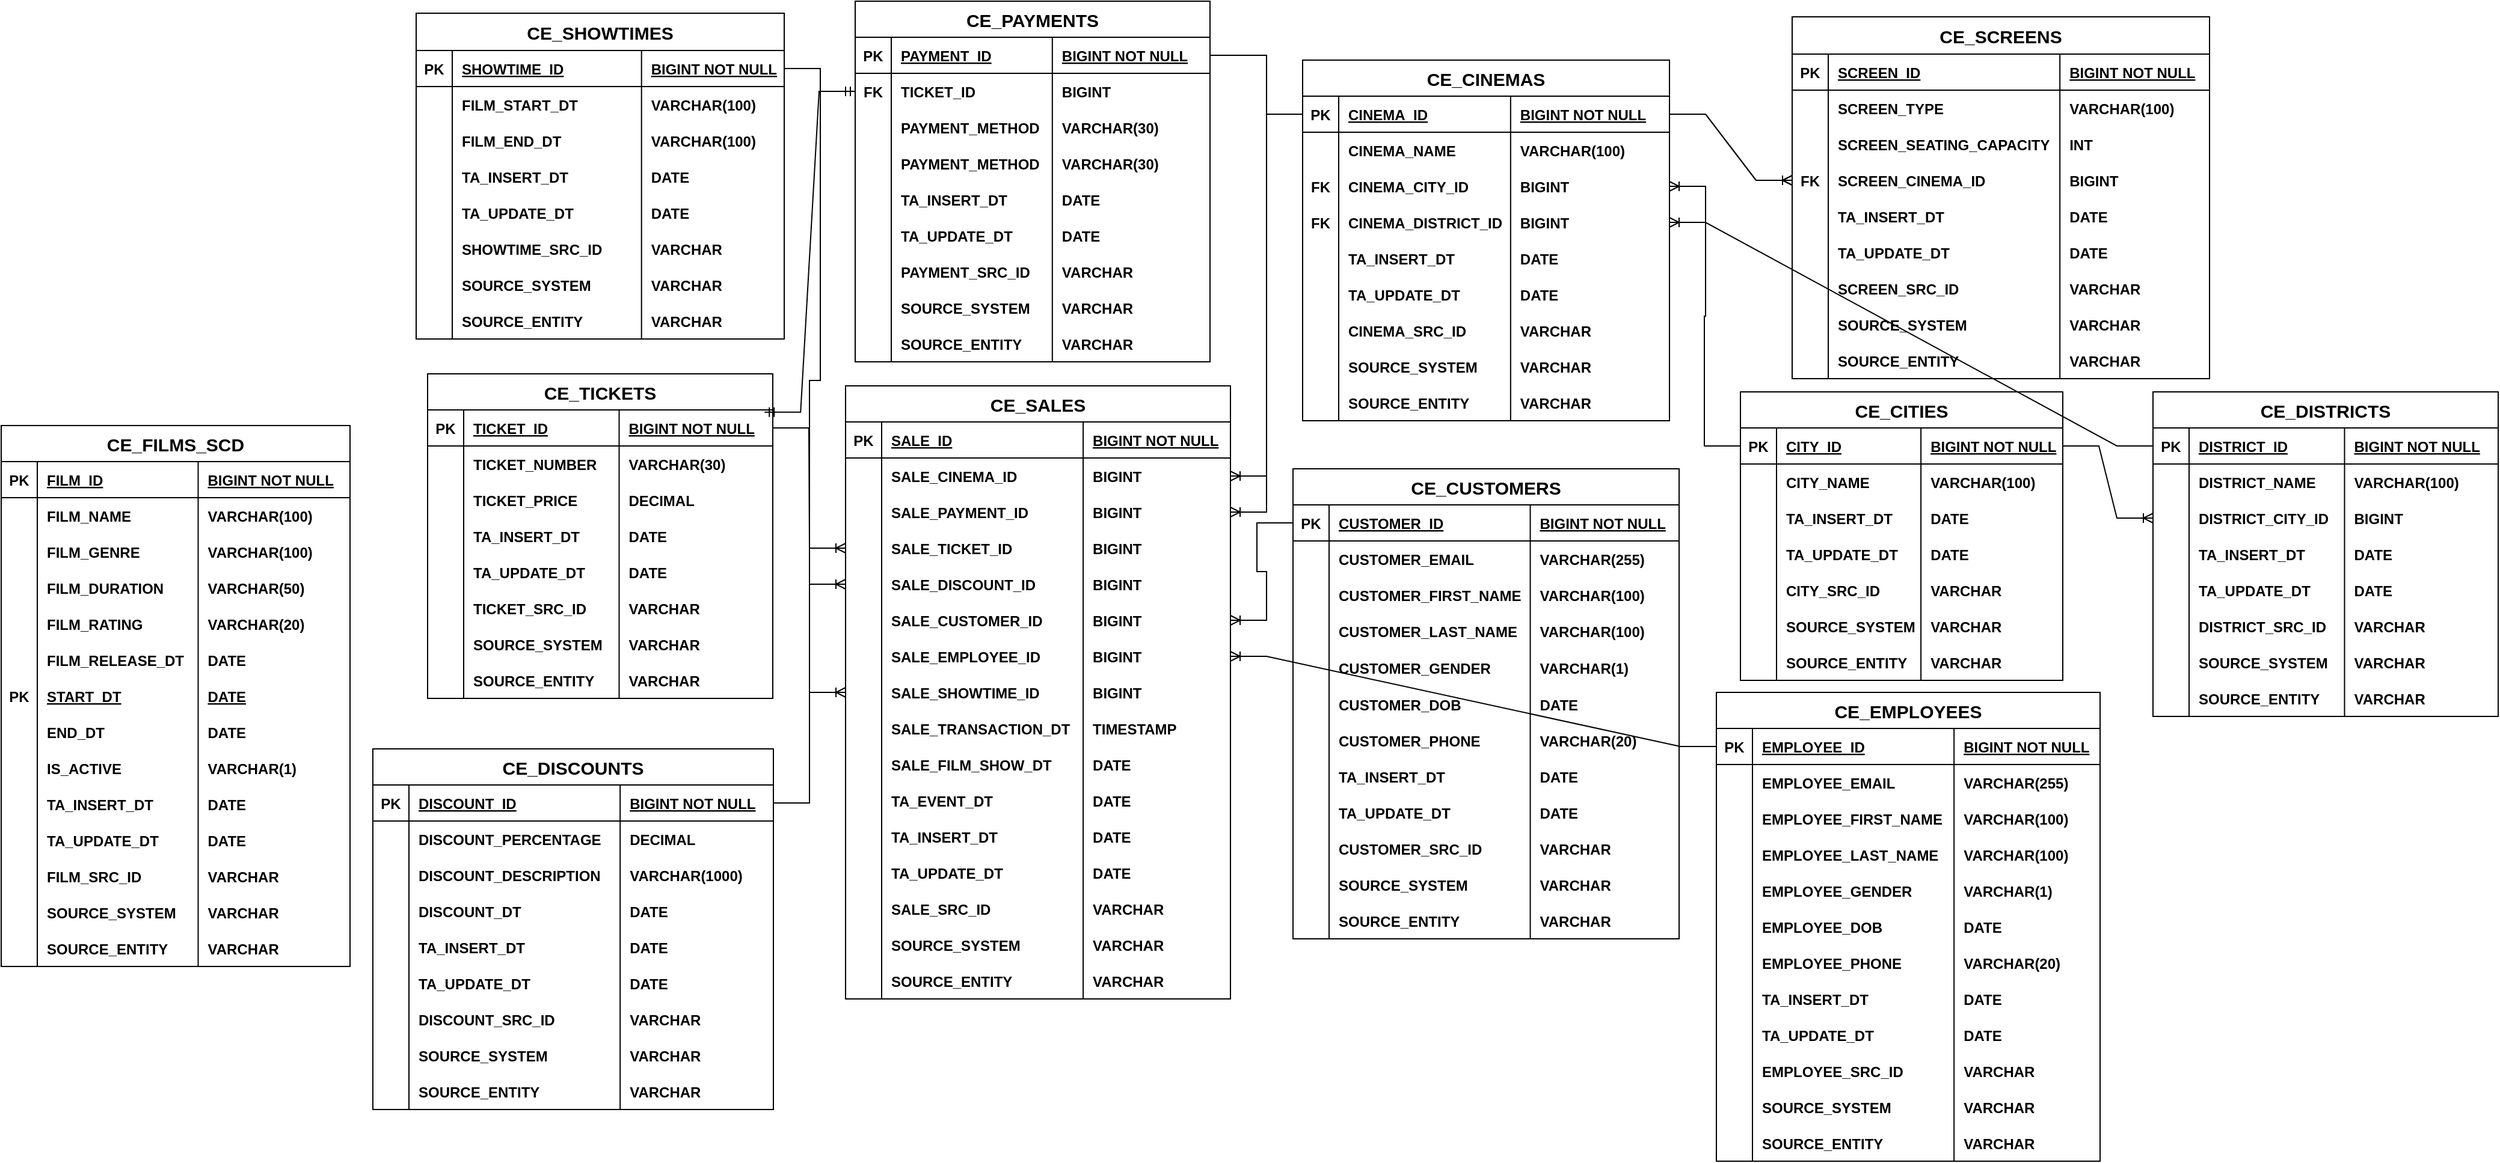 <mxfile version="24.7.6">
  <diagram id="R2lEEEUBdFMjLlhIrx00" name="Page-1">
    <mxGraphModel dx="3158" dy="965" grid="0" gridSize="10" guides="1" tooltips="1" connect="1" arrows="1" fold="1" page="0" pageScale="1" pageWidth="850" pageHeight="1100" math="0" shadow="0" extFonts="Permanent Marker^https://fonts.googleapis.com/css?family=Permanent+Marker">
      <root>
        <mxCell id="0" />
        <mxCell id="1" parent="0" />
        <mxCell id="C-vyLk0tnHw3VtMMgP7b-2" value="CE_FILMS_SCD" style="shape=table;startSize=30;container=1;collapsible=1;childLayout=tableLayout;fixedRows=1;rowLines=0;fontStyle=1;align=center;resizeLast=1;fontSize=15;" parent="1" vertex="1">
          <mxGeometry x="-576" y="559" width="290" height="450" as="geometry" />
        </mxCell>
        <mxCell id="C-vyLk0tnHw3VtMMgP7b-3" value="" style="shape=partialRectangle;collapsible=0;dropTarget=0;pointerEvents=0;fillColor=none;points=[[0,0.5],[1,0.5]];portConstraint=eastwest;top=0;left=0;right=0;bottom=1;" parent="C-vyLk0tnHw3VtMMgP7b-2" vertex="1">
          <mxGeometry y="30" width="290" height="30" as="geometry" />
        </mxCell>
        <mxCell id="C-vyLk0tnHw3VtMMgP7b-4" value="PK" style="shape=partialRectangle;overflow=hidden;connectable=0;fillColor=none;top=0;left=0;bottom=0;right=0;fontStyle=1;" parent="C-vyLk0tnHw3VtMMgP7b-3" vertex="1">
          <mxGeometry width="30" height="30" as="geometry">
            <mxRectangle width="30" height="30" as="alternateBounds" />
          </mxGeometry>
        </mxCell>
        <mxCell id="C-vyLk0tnHw3VtMMgP7b-5" value="FILM_ID" style="shape=partialRectangle;overflow=hidden;connectable=0;fillColor=none;top=0;left=0;bottom=0;right=0;align=left;spacingLeft=6;fontStyle=5;" parent="C-vyLk0tnHw3VtMMgP7b-3" vertex="1">
          <mxGeometry x="30" width="133.75" height="30" as="geometry">
            <mxRectangle width="133.75" height="30" as="alternateBounds" />
          </mxGeometry>
        </mxCell>
        <mxCell id="1flL4R2s85vkYmcaQ0f1-1" value="BIGINT NOT NULL" style="shape=partialRectangle;overflow=hidden;connectable=0;fillColor=none;top=0;left=0;bottom=0;right=0;align=left;spacingLeft=6;fontStyle=5;" parent="C-vyLk0tnHw3VtMMgP7b-3" vertex="1">
          <mxGeometry x="163.75" width="126.25" height="30" as="geometry">
            <mxRectangle width="126.25" height="30" as="alternateBounds" />
          </mxGeometry>
        </mxCell>
        <mxCell id="C-vyLk0tnHw3VtMMgP7b-6" value="" style="shape=partialRectangle;collapsible=0;dropTarget=0;pointerEvents=0;fillColor=none;points=[[0,0.5],[1,0.5]];portConstraint=eastwest;top=0;left=0;right=0;bottom=0;" parent="C-vyLk0tnHw3VtMMgP7b-2" vertex="1">
          <mxGeometry y="60" width="290" height="30" as="geometry" />
        </mxCell>
        <mxCell id="C-vyLk0tnHw3VtMMgP7b-7" value="" style="shape=partialRectangle;overflow=hidden;connectable=0;fillColor=none;top=0;left=0;bottom=0;right=0;" parent="C-vyLk0tnHw3VtMMgP7b-6" vertex="1">
          <mxGeometry width="30" height="30" as="geometry">
            <mxRectangle width="30" height="30" as="alternateBounds" />
          </mxGeometry>
        </mxCell>
        <mxCell id="C-vyLk0tnHw3VtMMgP7b-8" value="FILM_NAME" style="shape=partialRectangle;overflow=hidden;connectable=0;fillColor=none;top=0;left=0;bottom=0;right=0;align=left;spacingLeft=6;fontStyle=1" parent="C-vyLk0tnHw3VtMMgP7b-6" vertex="1">
          <mxGeometry x="30" width="133.75" height="30" as="geometry">
            <mxRectangle width="133.75" height="30" as="alternateBounds" />
          </mxGeometry>
        </mxCell>
        <mxCell id="1flL4R2s85vkYmcaQ0f1-2" value="VARCHAR(100)" style="shape=partialRectangle;overflow=hidden;connectable=0;fillColor=none;top=0;left=0;bottom=0;right=0;align=left;spacingLeft=6;fontStyle=1" parent="C-vyLk0tnHw3VtMMgP7b-6" vertex="1">
          <mxGeometry x="163.75" width="126.25" height="30" as="geometry">
            <mxRectangle width="126.25" height="30" as="alternateBounds" />
          </mxGeometry>
        </mxCell>
        <mxCell id="C-vyLk0tnHw3VtMMgP7b-9" value="" style="shape=partialRectangle;collapsible=0;dropTarget=0;pointerEvents=0;fillColor=none;points=[[0,0.5],[1,0.5]];portConstraint=eastwest;top=0;left=0;right=0;bottom=0;" parent="C-vyLk0tnHw3VtMMgP7b-2" vertex="1">
          <mxGeometry y="90" width="290" height="30" as="geometry" />
        </mxCell>
        <mxCell id="C-vyLk0tnHw3VtMMgP7b-10" value="" style="shape=partialRectangle;overflow=hidden;connectable=0;fillColor=none;top=0;left=0;bottom=0;right=0;" parent="C-vyLk0tnHw3VtMMgP7b-9" vertex="1">
          <mxGeometry width="30" height="30" as="geometry">
            <mxRectangle width="30" height="30" as="alternateBounds" />
          </mxGeometry>
        </mxCell>
        <mxCell id="C-vyLk0tnHw3VtMMgP7b-11" value="FILM_GENRE" style="shape=partialRectangle;overflow=hidden;connectable=0;fillColor=none;top=0;left=0;bottom=0;right=0;align=left;spacingLeft=6;fontStyle=1" parent="C-vyLk0tnHw3VtMMgP7b-9" vertex="1">
          <mxGeometry x="30" width="133.75" height="30" as="geometry">
            <mxRectangle width="133.75" height="30" as="alternateBounds" />
          </mxGeometry>
        </mxCell>
        <mxCell id="1flL4R2s85vkYmcaQ0f1-3" value="VARCHAR(100)" style="shape=partialRectangle;overflow=hidden;connectable=0;fillColor=none;top=0;left=0;bottom=0;right=0;align=left;spacingLeft=6;fontStyle=1" parent="C-vyLk0tnHw3VtMMgP7b-9" vertex="1">
          <mxGeometry x="163.75" width="126.25" height="30" as="geometry">
            <mxRectangle width="126.25" height="30" as="alternateBounds" />
          </mxGeometry>
        </mxCell>
        <mxCell id="1flL4R2s85vkYmcaQ0f1-4" style="shape=partialRectangle;collapsible=0;dropTarget=0;pointerEvents=0;fillColor=none;points=[[0,0.5],[1,0.5]];portConstraint=eastwest;top=0;left=0;right=0;bottom=0;" parent="C-vyLk0tnHw3VtMMgP7b-2" vertex="1">
          <mxGeometry y="120" width="290" height="30" as="geometry" />
        </mxCell>
        <mxCell id="1flL4R2s85vkYmcaQ0f1-5" style="shape=partialRectangle;overflow=hidden;connectable=0;fillColor=none;top=0;left=0;bottom=0;right=0;" parent="1flL4R2s85vkYmcaQ0f1-4" vertex="1">
          <mxGeometry width="30" height="30" as="geometry">
            <mxRectangle width="30" height="30" as="alternateBounds" />
          </mxGeometry>
        </mxCell>
        <mxCell id="1flL4R2s85vkYmcaQ0f1-6" value="FILM_DURATION" style="shape=partialRectangle;overflow=hidden;connectable=0;fillColor=none;top=0;left=0;bottom=0;right=0;align=left;spacingLeft=6;fontStyle=1" parent="1flL4R2s85vkYmcaQ0f1-4" vertex="1">
          <mxGeometry x="30" width="133.75" height="30" as="geometry">
            <mxRectangle width="133.75" height="30" as="alternateBounds" />
          </mxGeometry>
        </mxCell>
        <mxCell id="1flL4R2s85vkYmcaQ0f1-7" value="VARCHAR(50)" style="shape=partialRectangle;overflow=hidden;connectable=0;fillColor=none;top=0;left=0;bottom=0;right=0;align=left;spacingLeft=6;fontStyle=1" parent="1flL4R2s85vkYmcaQ0f1-4" vertex="1">
          <mxGeometry x="163.75" width="126.25" height="30" as="geometry">
            <mxRectangle width="126.25" height="30" as="alternateBounds" />
          </mxGeometry>
        </mxCell>
        <mxCell id="1flL4R2s85vkYmcaQ0f1-8" style="shape=partialRectangle;collapsible=0;dropTarget=0;pointerEvents=0;fillColor=none;points=[[0,0.5],[1,0.5]];portConstraint=eastwest;top=0;left=0;right=0;bottom=0;" parent="C-vyLk0tnHw3VtMMgP7b-2" vertex="1">
          <mxGeometry y="150" width="290" height="30" as="geometry" />
        </mxCell>
        <mxCell id="1flL4R2s85vkYmcaQ0f1-9" style="shape=partialRectangle;overflow=hidden;connectable=0;fillColor=none;top=0;left=0;bottom=0;right=0;" parent="1flL4R2s85vkYmcaQ0f1-8" vertex="1">
          <mxGeometry width="30" height="30" as="geometry">
            <mxRectangle width="30" height="30" as="alternateBounds" />
          </mxGeometry>
        </mxCell>
        <mxCell id="1flL4R2s85vkYmcaQ0f1-10" value="FILM_RATING" style="shape=partialRectangle;overflow=hidden;connectable=0;fillColor=none;top=0;left=0;bottom=0;right=0;align=left;spacingLeft=6;fontStyle=1" parent="1flL4R2s85vkYmcaQ0f1-8" vertex="1">
          <mxGeometry x="30" width="133.75" height="30" as="geometry">
            <mxRectangle width="133.75" height="30" as="alternateBounds" />
          </mxGeometry>
        </mxCell>
        <mxCell id="1flL4R2s85vkYmcaQ0f1-11" value="VARCHAR(20)" style="shape=partialRectangle;overflow=hidden;connectable=0;fillColor=none;top=0;left=0;bottom=0;right=0;align=left;spacingLeft=6;fontStyle=1" parent="1flL4R2s85vkYmcaQ0f1-8" vertex="1">
          <mxGeometry x="163.75" width="126.25" height="30" as="geometry">
            <mxRectangle width="126.25" height="30" as="alternateBounds" />
          </mxGeometry>
        </mxCell>
        <mxCell id="1flL4R2s85vkYmcaQ0f1-12" style="shape=partialRectangle;collapsible=0;dropTarget=0;pointerEvents=0;fillColor=none;points=[[0,0.5],[1,0.5]];portConstraint=eastwest;top=0;left=0;right=0;bottom=0;" parent="C-vyLk0tnHw3VtMMgP7b-2" vertex="1">
          <mxGeometry y="180" width="290" height="30" as="geometry" />
        </mxCell>
        <mxCell id="1flL4R2s85vkYmcaQ0f1-13" style="shape=partialRectangle;overflow=hidden;connectable=0;fillColor=none;top=0;left=0;bottom=0;right=0;" parent="1flL4R2s85vkYmcaQ0f1-12" vertex="1">
          <mxGeometry width="30" height="30" as="geometry">
            <mxRectangle width="30" height="30" as="alternateBounds" />
          </mxGeometry>
        </mxCell>
        <mxCell id="1flL4R2s85vkYmcaQ0f1-14" value="FILM_RELEASE_DT" style="shape=partialRectangle;overflow=hidden;connectable=0;fillColor=none;top=0;left=0;bottom=0;right=0;align=left;spacingLeft=6;fontStyle=1" parent="1flL4R2s85vkYmcaQ0f1-12" vertex="1">
          <mxGeometry x="30" width="133.75" height="30" as="geometry">
            <mxRectangle width="133.75" height="30" as="alternateBounds" />
          </mxGeometry>
        </mxCell>
        <mxCell id="1flL4R2s85vkYmcaQ0f1-15" value="DATE" style="shape=partialRectangle;overflow=hidden;connectable=0;fillColor=none;top=0;left=0;bottom=0;right=0;align=left;spacingLeft=6;fontStyle=1" parent="1flL4R2s85vkYmcaQ0f1-12" vertex="1">
          <mxGeometry x="163.75" width="126.25" height="30" as="geometry">
            <mxRectangle width="126.25" height="30" as="alternateBounds" />
          </mxGeometry>
        </mxCell>
        <mxCell id="1flL4R2s85vkYmcaQ0f1-16" style="shape=partialRectangle;collapsible=0;dropTarget=0;pointerEvents=0;fillColor=none;points=[[0,0.5],[1,0.5]];portConstraint=eastwest;top=0;left=0;right=0;bottom=0;" parent="C-vyLk0tnHw3VtMMgP7b-2" vertex="1">
          <mxGeometry y="210" width="290" height="30" as="geometry" />
        </mxCell>
        <mxCell id="1flL4R2s85vkYmcaQ0f1-17" value="PK" style="shape=partialRectangle;overflow=hidden;connectable=0;fillColor=none;top=0;left=0;bottom=0;right=0;fontStyle=1" parent="1flL4R2s85vkYmcaQ0f1-16" vertex="1">
          <mxGeometry width="30" height="30" as="geometry">
            <mxRectangle width="30" height="30" as="alternateBounds" />
          </mxGeometry>
        </mxCell>
        <mxCell id="1flL4R2s85vkYmcaQ0f1-18" value="START_DT" style="shape=partialRectangle;overflow=hidden;connectable=0;fillColor=none;top=0;left=0;bottom=0;right=0;align=left;spacingLeft=6;fontStyle=5" parent="1flL4R2s85vkYmcaQ0f1-16" vertex="1">
          <mxGeometry x="30" width="133.75" height="30" as="geometry">
            <mxRectangle width="133.75" height="30" as="alternateBounds" />
          </mxGeometry>
        </mxCell>
        <mxCell id="1flL4R2s85vkYmcaQ0f1-19" value="DATE" style="shape=partialRectangle;overflow=hidden;connectable=0;fillColor=none;top=0;left=0;bottom=0;right=0;align=left;spacingLeft=6;fontStyle=5" parent="1flL4R2s85vkYmcaQ0f1-16" vertex="1">
          <mxGeometry x="163.75" width="126.25" height="30" as="geometry">
            <mxRectangle width="126.25" height="30" as="alternateBounds" />
          </mxGeometry>
        </mxCell>
        <mxCell id="1flL4R2s85vkYmcaQ0f1-20" style="shape=partialRectangle;collapsible=0;dropTarget=0;pointerEvents=0;fillColor=none;points=[[0,0.5],[1,0.5]];portConstraint=eastwest;top=0;left=0;right=0;bottom=0;" parent="C-vyLk0tnHw3VtMMgP7b-2" vertex="1">
          <mxGeometry y="240" width="290" height="30" as="geometry" />
        </mxCell>
        <mxCell id="1flL4R2s85vkYmcaQ0f1-21" style="shape=partialRectangle;overflow=hidden;connectable=0;fillColor=none;top=0;left=0;bottom=0;right=0;" parent="1flL4R2s85vkYmcaQ0f1-20" vertex="1">
          <mxGeometry width="30" height="30" as="geometry">
            <mxRectangle width="30" height="30" as="alternateBounds" />
          </mxGeometry>
        </mxCell>
        <mxCell id="1flL4R2s85vkYmcaQ0f1-22" value="END_DT" style="shape=partialRectangle;overflow=hidden;connectable=0;fillColor=none;top=0;left=0;bottom=0;right=0;align=left;spacingLeft=6;fontStyle=1" parent="1flL4R2s85vkYmcaQ0f1-20" vertex="1">
          <mxGeometry x="30" width="133.75" height="30" as="geometry">
            <mxRectangle width="133.75" height="30" as="alternateBounds" />
          </mxGeometry>
        </mxCell>
        <mxCell id="1flL4R2s85vkYmcaQ0f1-23" value="DATE" style="shape=partialRectangle;overflow=hidden;connectable=0;fillColor=none;top=0;left=0;bottom=0;right=0;align=left;spacingLeft=6;fontStyle=1" parent="1flL4R2s85vkYmcaQ0f1-20" vertex="1">
          <mxGeometry x="163.75" width="126.25" height="30" as="geometry">
            <mxRectangle width="126.25" height="30" as="alternateBounds" />
          </mxGeometry>
        </mxCell>
        <mxCell id="1flL4R2s85vkYmcaQ0f1-24" style="shape=partialRectangle;collapsible=0;dropTarget=0;pointerEvents=0;fillColor=none;points=[[0,0.5],[1,0.5]];portConstraint=eastwest;top=0;left=0;right=0;bottom=0;" parent="C-vyLk0tnHw3VtMMgP7b-2" vertex="1">
          <mxGeometry y="270" width="290" height="30" as="geometry" />
        </mxCell>
        <mxCell id="1flL4R2s85vkYmcaQ0f1-25" style="shape=partialRectangle;overflow=hidden;connectable=0;fillColor=none;top=0;left=0;bottom=0;right=0;" parent="1flL4R2s85vkYmcaQ0f1-24" vertex="1">
          <mxGeometry width="30" height="30" as="geometry">
            <mxRectangle width="30" height="30" as="alternateBounds" />
          </mxGeometry>
        </mxCell>
        <mxCell id="1flL4R2s85vkYmcaQ0f1-26" value="IS_ACTIVE" style="shape=partialRectangle;overflow=hidden;connectable=0;fillColor=none;top=0;left=0;bottom=0;right=0;align=left;spacingLeft=6;fontStyle=1" parent="1flL4R2s85vkYmcaQ0f1-24" vertex="1">
          <mxGeometry x="30" width="133.75" height="30" as="geometry">
            <mxRectangle width="133.75" height="30" as="alternateBounds" />
          </mxGeometry>
        </mxCell>
        <mxCell id="1flL4R2s85vkYmcaQ0f1-27" value="VARCHAR(1)" style="shape=partialRectangle;overflow=hidden;connectable=0;fillColor=none;top=0;left=0;bottom=0;right=0;align=left;spacingLeft=6;fontStyle=1" parent="1flL4R2s85vkYmcaQ0f1-24" vertex="1">
          <mxGeometry x="163.75" width="126.25" height="30" as="geometry">
            <mxRectangle width="126.25" height="30" as="alternateBounds" />
          </mxGeometry>
        </mxCell>
        <mxCell id="1flL4R2s85vkYmcaQ0f1-28" style="shape=partialRectangle;collapsible=0;dropTarget=0;pointerEvents=0;fillColor=none;points=[[0,0.5],[1,0.5]];portConstraint=eastwest;top=0;left=0;right=0;bottom=0;" parent="C-vyLk0tnHw3VtMMgP7b-2" vertex="1">
          <mxGeometry y="300" width="290" height="30" as="geometry" />
        </mxCell>
        <mxCell id="1flL4R2s85vkYmcaQ0f1-29" style="shape=partialRectangle;overflow=hidden;connectable=0;fillColor=none;top=0;left=0;bottom=0;right=0;" parent="1flL4R2s85vkYmcaQ0f1-28" vertex="1">
          <mxGeometry width="30" height="30" as="geometry">
            <mxRectangle width="30" height="30" as="alternateBounds" />
          </mxGeometry>
        </mxCell>
        <mxCell id="1flL4R2s85vkYmcaQ0f1-30" value="TA_INSERT_DT" style="shape=partialRectangle;overflow=hidden;connectable=0;fillColor=none;top=0;left=0;bottom=0;right=0;align=left;spacingLeft=6;fontStyle=1" parent="1flL4R2s85vkYmcaQ0f1-28" vertex="1">
          <mxGeometry x="30" width="133.75" height="30" as="geometry">
            <mxRectangle width="133.75" height="30" as="alternateBounds" />
          </mxGeometry>
        </mxCell>
        <mxCell id="1flL4R2s85vkYmcaQ0f1-31" value="DATE" style="shape=partialRectangle;overflow=hidden;connectable=0;fillColor=none;top=0;left=0;bottom=0;right=0;align=left;spacingLeft=6;fontStyle=1" parent="1flL4R2s85vkYmcaQ0f1-28" vertex="1">
          <mxGeometry x="163.75" width="126.25" height="30" as="geometry">
            <mxRectangle width="126.25" height="30" as="alternateBounds" />
          </mxGeometry>
        </mxCell>
        <mxCell id="1flL4R2s85vkYmcaQ0f1-32" style="shape=partialRectangle;collapsible=0;dropTarget=0;pointerEvents=0;fillColor=none;points=[[0,0.5],[1,0.5]];portConstraint=eastwest;top=0;left=0;right=0;bottom=0;" parent="C-vyLk0tnHw3VtMMgP7b-2" vertex="1">
          <mxGeometry y="330" width="290" height="30" as="geometry" />
        </mxCell>
        <mxCell id="1flL4R2s85vkYmcaQ0f1-33" style="shape=partialRectangle;overflow=hidden;connectable=0;fillColor=none;top=0;left=0;bottom=0;right=0;" parent="1flL4R2s85vkYmcaQ0f1-32" vertex="1">
          <mxGeometry width="30" height="30" as="geometry">
            <mxRectangle width="30" height="30" as="alternateBounds" />
          </mxGeometry>
        </mxCell>
        <mxCell id="1flL4R2s85vkYmcaQ0f1-34" value="TA_UPDATE_DT" style="shape=partialRectangle;overflow=hidden;connectable=0;fillColor=none;top=0;left=0;bottom=0;right=0;align=left;spacingLeft=6;fontStyle=1" parent="1flL4R2s85vkYmcaQ0f1-32" vertex="1">
          <mxGeometry x="30" width="133.75" height="30" as="geometry">
            <mxRectangle width="133.75" height="30" as="alternateBounds" />
          </mxGeometry>
        </mxCell>
        <mxCell id="1flL4R2s85vkYmcaQ0f1-35" value="DATE" style="shape=partialRectangle;overflow=hidden;connectable=0;fillColor=none;top=0;left=0;bottom=0;right=0;align=left;spacingLeft=6;fontStyle=1" parent="1flL4R2s85vkYmcaQ0f1-32" vertex="1">
          <mxGeometry x="163.75" width="126.25" height="30" as="geometry">
            <mxRectangle width="126.25" height="30" as="alternateBounds" />
          </mxGeometry>
        </mxCell>
        <mxCell id="1flL4R2s85vkYmcaQ0f1-36" style="shape=partialRectangle;collapsible=0;dropTarget=0;pointerEvents=0;fillColor=none;points=[[0,0.5],[1,0.5]];portConstraint=eastwest;top=0;left=0;right=0;bottom=0;" parent="C-vyLk0tnHw3VtMMgP7b-2" vertex="1">
          <mxGeometry y="360" width="290" height="30" as="geometry" />
        </mxCell>
        <mxCell id="1flL4R2s85vkYmcaQ0f1-37" style="shape=partialRectangle;overflow=hidden;connectable=0;fillColor=none;top=0;left=0;bottom=0;right=0;" parent="1flL4R2s85vkYmcaQ0f1-36" vertex="1">
          <mxGeometry width="30" height="30" as="geometry">
            <mxRectangle width="30" height="30" as="alternateBounds" />
          </mxGeometry>
        </mxCell>
        <mxCell id="1flL4R2s85vkYmcaQ0f1-38" value="FILM_SRC_ID" style="shape=partialRectangle;overflow=hidden;connectable=0;fillColor=none;top=0;left=0;bottom=0;right=0;align=left;spacingLeft=6;fontStyle=1" parent="1flL4R2s85vkYmcaQ0f1-36" vertex="1">
          <mxGeometry x="30" width="133.75" height="30" as="geometry">
            <mxRectangle width="133.75" height="30" as="alternateBounds" />
          </mxGeometry>
        </mxCell>
        <mxCell id="1flL4R2s85vkYmcaQ0f1-39" value="VARCHAR" style="shape=partialRectangle;overflow=hidden;connectable=0;fillColor=none;top=0;left=0;bottom=0;right=0;align=left;spacingLeft=6;fontStyle=1" parent="1flL4R2s85vkYmcaQ0f1-36" vertex="1">
          <mxGeometry x="163.75" width="126.25" height="30" as="geometry">
            <mxRectangle width="126.25" height="30" as="alternateBounds" />
          </mxGeometry>
        </mxCell>
        <mxCell id="1flL4R2s85vkYmcaQ0f1-40" style="shape=partialRectangle;collapsible=0;dropTarget=0;pointerEvents=0;fillColor=none;points=[[0,0.5],[1,0.5]];portConstraint=eastwest;top=0;left=0;right=0;bottom=0;" parent="C-vyLk0tnHw3VtMMgP7b-2" vertex="1">
          <mxGeometry y="390" width="290" height="30" as="geometry" />
        </mxCell>
        <mxCell id="1flL4R2s85vkYmcaQ0f1-41" style="shape=partialRectangle;overflow=hidden;connectable=0;fillColor=none;top=0;left=0;bottom=0;right=0;" parent="1flL4R2s85vkYmcaQ0f1-40" vertex="1">
          <mxGeometry width="30" height="30" as="geometry">
            <mxRectangle width="30" height="30" as="alternateBounds" />
          </mxGeometry>
        </mxCell>
        <mxCell id="1flL4R2s85vkYmcaQ0f1-42" value="SOURCE_SYSTEM" style="shape=partialRectangle;overflow=hidden;connectable=0;fillColor=none;top=0;left=0;bottom=0;right=0;align=left;spacingLeft=6;fontStyle=1" parent="1flL4R2s85vkYmcaQ0f1-40" vertex="1">
          <mxGeometry x="30" width="133.75" height="30" as="geometry">
            <mxRectangle width="133.75" height="30" as="alternateBounds" />
          </mxGeometry>
        </mxCell>
        <mxCell id="1flL4R2s85vkYmcaQ0f1-43" value="VARCHAR" style="shape=partialRectangle;overflow=hidden;connectable=0;fillColor=none;top=0;left=0;bottom=0;right=0;align=left;spacingLeft=6;fontStyle=1" parent="1flL4R2s85vkYmcaQ0f1-40" vertex="1">
          <mxGeometry x="163.75" width="126.25" height="30" as="geometry">
            <mxRectangle width="126.25" height="30" as="alternateBounds" />
          </mxGeometry>
        </mxCell>
        <mxCell id="1flL4R2s85vkYmcaQ0f1-44" style="shape=partialRectangle;collapsible=0;dropTarget=0;pointerEvents=0;fillColor=none;points=[[0,0.5],[1,0.5]];portConstraint=eastwest;top=0;left=0;right=0;bottom=0;" parent="C-vyLk0tnHw3VtMMgP7b-2" vertex="1">
          <mxGeometry y="420" width="290" height="30" as="geometry" />
        </mxCell>
        <mxCell id="1flL4R2s85vkYmcaQ0f1-45" style="shape=partialRectangle;overflow=hidden;connectable=0;fillColor=none;top=0;left=0;bottom=0;right=0;" parent="1flL4R2s85vkYmcaQ0f1-44" vertex="1">
          <mxGeometry width="30" height="30" as="geometry">
            <mxRectangle width="30" height="30" as="alternateBounds" />
          </mxGeometry>
        </mxCell>
        <mxCell id="1flL4R2s85vkYmcaQ0f1-46" value="SOURCE_ENTITY" style="shape=partialRectangle;overflow=hidden;connectable=0;fillColor=none;top=0;left=0;bottom=0;right=0;align=left;spacingLeft=6;fontStyle=1" parent="1flL4R2s85vkYmcaQ0f1-44" vertex="1">
          <mxGeometry x="30" width="133.75" height="30" as="geometry">
            <mxRectangle width="133.75" height="30" as="alternateBounds" />
          </mxGeometry>
        </mxCell>
        <mxCell id="1flL4R2s85vkYmcaQ0f1-47" value="VARCHAR" style="shape=partialRectangle;overflow=hidden;connectable=0;fillColor=none;top=0;left=0;bottom=0;right=0;align=left;spacingLeft=6;fontStyle=1" parent="1flL4R2s85vkYmcaQ0f1-44" vertex="1">
          <mxGeometry x="163.75" width="126.25" height="30" as="geometry">
            <mxRectangle width="126.25" height="30" as="alternateBounds" />
          </mxGeometry>
        </mxCell>
        <mxCell id="1flL4R2s85vkYmcaQ0f1-48" value="CE_CINEMAS" style="shape=table;startSize=30;container=1;collapsible=1;childLayout=tableLayout;fixedRows=1;rowLines=0;fontStyle=1;align=center;resizeLast=1;fontSize=15;" parent="1" vertex="1">
          <mxGeometry x="506" y="255" width="305" height="300" as="geometry" />
        </mxCell>
        <mxCell id="1flL4R2s85vkYmcaQ0f1-49" value="" style="shape=partialRectangle;collapsible=0;dropTarget=0;pointerEvents=0;fillColor=none;points=[[0,0.5],[1,0.5]];portConstraint=eastwest;top=0;left=0;right=0;bottom=1;" parent="1flL4R2s85vkYmcaQ0f1-48" vertex="1">
          <mxGeometry y="30" width="305" height="30" as="geometry" />
        </mxCell>
        <mxCell id="1flL4R2s85vkYmcaQ0f1-50" value="PK" style="shape=partialRectangle;overflow=hidden;connectable=0;fillColor=none;top=0;left=0;bottom=0;right=0;fontStyle=1;" parent="1flL4R2s85vkYmcaQ0f1-49" vertex="1">
          <mxGeometry width="30" height="30" as="geometry">
            <mxRectangle width="30" height="30" as="alternateBounds" />
          </mxGeometry>
        </mxCell>
        <mxCell id="1flL4R2s85vkYmcaQ0f1-51" value="CINEMA_ID" style="shape=partialRectangle;overflow=hidden;connectable=0;fillColor=none;top=0;left=0;bottom=0;right=0;align=left;spacingLeft=6;fontStyle=5;" parent="1flL4R2s85vkYmcaQ0f1-49" vertex="1">
          <mxGeometry x="30" width="142.909" height="30" as="geometry">
            <mxRectangle width="142.909" height="30" as="alternateBounds" />
          </mxGeometry>
        </mxCell>
        <mxCell id="1flL4R2s85vkYmcaQ0f1-52" value="BIGINT NOT NULL" style="shape=partialRectangle;overflow=hidden;connectable=0;fillColor=none;top=0;left=0;bottom=0;right=0;align=left;spacingLeft=6;fontStyle=5;" parent="1flL4R2s85vkYmcaQ0f1-49" vertex="1">
          <mxGeometry x="172.909" width="132.091" height="30" as="geometry">
            <mxRectangle width="132.091" height="30" as="alternateBounds" />
          </mxGeometry>
        </mxCell>
        <mxCell id="1flL4R2s85vkYmcaQ0f1-53" value="" style="shape=partialRectangle;collapsible=0;dropTarget=0;pointerEvents=0;fillColor=none;points=[[0,0.5],[1,0.5]];portConstraint=eastwest;top=0;left=0;right=0;bottom=0;" parent="1flL4R2s85vkYmcaQ0f1-48" vertex="1">
          <mxGeometry y="60" width="305" height="30" as="geometry" />
        </mxCell>
        <mxCell id="1flL4R2s85vkYmcaQ0f1-54" value="" style="shape=partialRectangle;overflow=hidden;connectable=0;fillColor=none;top=0;left=0;bottom=0;right=0;" parent="1flL4R2s85vkYmcaQ0f1-53" vertex="1">
          <mxGeometry width="30" height="30" as="geometry">
            <mxRectangle width="30" height="30" as="alternateBounds" />
          </mxGeometry>
        </mxCell>
        <mxCell id="1flL4R2s85vkYmcaQ0f1-55" value="CINEMA_NAME" style="shape=partialRectangle;overflow=hidden;connectable=0;fillColor=none;top=0;left=0;bottom=0;right=0;align=left;spacingLeft=6;fontStyle=1" parent="1flL4R2s85vkYmcaQ0f1-53" vertex="1">
          <mxGeometry x="30" width="142.909" height="30" as="geometry">
            <mxRectangle width="142.909" height="30" as="alternateBounds" />
          </mxGeometry>
        </mxCell>
        <mxCell id="1flL4R2s85vkYmcaQ0f1-56" value="VARCHAR(100)" style="shape=partialRectangle;overflow=hidden;connectable=0;fillColor=none;top=0;left=0;bottom=0;right=0;align=left;spacingLeft=6;fontStyle=1" parent="1flL4R2s85vkYmcaQ0f1-53" vertex="1">
          <mxGeometry x="172.909" width="132.091" height="30" as="geometry">
            <mxRectangle width="132.091" height="30" as="alternateBounds" />
          </mxGeometry>
        </mxCell>
        <mxCell id="1flL4R2s85vkYmcaQ0f1-57" value="" style="shape=partialRectangle;collapsible=0;dropTarget=0;pointerEvents=0;fillColor=none;points=[[0,0.5],[1,0.5]];portConstraint=eastwest;top=0;left=0;right=0;bottom=0;" parent="1flL4R2s85vkYmcaQ0f1-48" vertex="1">
          <mxGeometry y="90" width="305" height="30" as="geometry" />
        </mxCell>
        <mxCell id="1flL4R2s85vkYmcaQ0f1-58" value="FK" style="shape=partialRectangle;overflow=hidden;connectable=0;fillColor=none;top=0;left=0;bottom=0;right=0;fontStyle=1" parent="1flL4R2s85vkYmcaQ0f1-57" vertex="1">
          <mxGeometry width="30" height="30" as="geometry">
            <mxRectangle width="30" height="30" as="alternateBounds" />
          </mxGeometry>
        </mxCell>
        <mxCell id="1flL4R2s85vkYmcaQ0f1-59" value="CINEMA_CITY_ID" style="shape=partialRectangle;overflow=hidden;connectable=0;fillColor=none;top=0;left=0;bottom=0;right=0;align=left;spacingLeft=6;fontStyle=1" parent="1flL4R2s85vkYmcaQ0f1-57" vertex="1">
          <mxGeometry x="30" width="142.909" height="30" as="geometry">
            <mxRectangle width="142.909" height="30" as="alternateBounds" />
          </mxGeometry>
        </mxCell>
        <mxCell id="1flL4R2s85vkYmcaQ0f1-60" value="BIGINT" style="shape=partialRectangle;overflow=hidden;connectable=0;fillColor=none;top=0;left=0;bottom=0;right=0;align=left;spacingLeft=6;fontStyle=1" parent="1flL4R2s85vkYmcaQ0f1-57" vertex="1">
          <mxGeometry x="172.909" width="132.091" height="30" as="geometry">
            <mxRectangle width="132.091" height="30" as="alternateBounds" />
          </mxGeometry>
        </mxCell>
        <mxCell id="1flL4R2s85vkYmcaQ0f1-61" style="shape=partialRectangle;collapsible=0;dropTarget=0;pointerEvents=0;fillColor=none;points=[[0,0.5],[1,0.5]];portConstraint=eastwest;top=0;left=0;right=0;bottom=0;" parent="1flL4R2s85vkYmcaQ0f1-48" vertex="1">
          <mxGeometry y="120" width="305" height="30" as="geometry" />
        </mxCell>
        <mxCell id="1flL4R2s85vkYmcaQ0f1-62" value="FK" style="shape=partialRectangle;overflow=hidden;connectable=0;fillColor=none;top=0;left=0;bottom=0;right=0;fontStyle=1" parent="1flL4R2s85vkYmcaQ0f1-61" vertex="1">
          <mxGeometry width="30" height="30" as="geometry">
            <mxRectangle width="30" height="30" as="alternateBounds" />
          </mxGeometry>
        </mxCell>
        <mxCell id="1flL4R2s85vkYmcaQ0f1-63" value="CINEMA_DISTRICT_ID" style="shape=partialRectangle;overflow=hidden;connectable=0;fillColor=none;top=0;left=0;bottom=0;right=0;align=left;spacingLeft=6;fontStyle=1" parent="1flL4R2s85vkYmcaQ0f1-61" vertex="1">
          <mxGeometry x="30" width="142.909" height="30" as="geometry">
            <mxRectangle width="142.909" height="30" as="alternateBounds" />
          </mxGeometry>
        </mxCell>
        <mxCell id="1flL4R2s85vkYmcaQ0f1-64" value="BIGINT" style="shape=partialRectangle;overflow=hidden;connectable=0;fillColor=none;top=0;left=0;bottom=0;right=0;align=left;spacingLeft=6;fontStyle=1" parent="1flL4R2s85vkYmcaQ0f1-61" vertex="1">
          <mxGeometry x="172.909" width="132.091" height="30" as="geometry">
            <mxRectangle width="132.091" height="30" as="alternateBounds" />
          </mxGeometry>
        </mxCell>
        <mxCell id="1flL4R2s85vkYmcaQ0f1-85" style="shape=partialRectangle;collapsible=0;dropTarget=0;pointerEvents=0;fillColor=none;points=[[0,0.5],[1,0.5]];portConstraint=eastwest;top=0;left=0;right=0;bottom=0;" parent="1flL4R2s85vkYmcaQ0f1-48" vertex="1">
          <mxGeometry y="150" width="305" height="30" as="geometry" />
        </mxCell>
        <mxCell id="1flL4R2s85vkYmcaQ0f1-86" style="shape=partialRectangle;overflow=hidden;connectable=0;fillColor=none;top=0;left=0;bottom=0;right=0;" parent="1flL4R2s85vkYmcaQ0f1-85" vertex="1">
          <mxGeometry width="30" height="30" as="geometry">
            <mxRectangle width="30" height="30" as="alternateBounds" />
          </mxGeometry>
        </mxCell>
        <mxCell id="1flL4R2s85vkYmcaQ0f1-87" value="TA_INSERT_DT" style="shape=partialRectangle;overflow=hidden;connectable=0;fillColor=none;top=0;left=0;bottom=0;right=0;align=left;spacingLeft=6;fontStyle=1" parent="1flL4R2s85vkYmcaQ0f1-85" vertex="1">
          <mxGeometry x="30" width="142.909" height="30" as="geometry">
            <mxRectangle width="142.909" height="30" as="alternateBounds" />
          </mxGeometry>
        </mxCell>
        <mxCell id="1flL4R2s85vkYmcaQ0f1-88" value="DATE" style="shape=partialRectangle;overflow=hidden;connectable=0;fillColor=none;top=0;left=0;bottom=0;right=0;align=left;spacingLeft=6;fontStyle=1" parent="1flL4R2s85vkYmcaQ0f1-85" vertex="1">
          <mxGeometry x="172.909" width="132.091" height="30" as="geometry">
            <mxRectangle width="132.091" height="30" as="alternateBounds" />
          </mxGeometry>
        </mxCell>
        <mxCell id="1flL4R2s85vkYmcaQ0f1-89" style="shape=partialRectangle;collapsible=0;dropTarget=0;pointerEvents=0;fillColor=none;points=[[0,0.5],[1,0.5]];portConstraint=eastwest;top=0;left=0;right=0;bottom=0;" parent="1flL4R2s85vkYmcaQ0f1-48" vertex="1">
          <mxGeometry y="180" width="305" height="30" as="geometry" />
        </mxCell>
        <mxCell id="1flL4R2s85vkYmcaQ0f1-90" style="shape=partialRectangle;overflow=hidden;connectable=0;fillColor=none;top=0;left=0;bottom=0;right=0;" parent="1flL4R2s85vkYmcaQ0f1-89" vertex="1">
          <mxGeometry width="30" height="30" as="geometry">
            <mxRectangle width="30" height="30" as="alternateBounds" />
          </mxGeometry>
        </mxCell>
        <mxCell id="1flL4R2s85vkYmcaQ0f1-91" value="TA_UPDATE_DT" style="shape=partialRectangle;overflow=hidden;connectable=0;fillColor=none;top=0;left=0;bottom=0;right=0;align=left;spacingLeft=6;fontStyle=1" parent="1flL4R2s85vkYmcaQ0f1-89" vertex="1">
          <mxGeometry x="30" width="142.909" height="30" as="geometry">
            <mxRectangle width="142.909" height="30" as="alternateBounds" />
          </mxGeometry>
        </mxCell>
        <mxCell id="1flL4R2s85vkYmcaQ0f1-92" value="DATE" style="shape=partialRectangle;overflow=hidden;connectable=0;fillColor=none;top=0;left=0;bottom=0;right=0;align=left;spacingLeft=6;fontStyle=1" parent="1flL4R2s85vkYmcaQ0f1-89" vertex="1">
          <mxGeometry x="172.909" width="132.091" height="30" as="geometry">
            <mxRectangle width="132.091" height="30" as="alternateBounds" />
          </mxGeometry>
        </mxCell>
        <mxCell id="1flL4R2s85vkYmcaQ0f1-93" style="shape=partialRectangle;collapsible=0;dropTarget=0;pointerEvents=0;fillColor=none;points=[[0,0.5],[1,0.5]];portConstraint=eastwest;top=0;left=0;right=0;bottom=0;fontStyle=1" parent="1flL4R2s85vkYmcaQ0f1-48" vertex="1">
          <mxGeometry y="210" width="305" height="30" as="geometry" />
        </mxCell>
        <mxCell id="1flL4R2s85vkYmcaQ0f1-94" style="shape=partialRectangle;overflow=hidden;connectable=0;fillColor=none;top=0;left=0;bottom=0;right=0;" parent="1flL4R2s85vkYmcaQ0f1-93" vertex="1">
          <mxGeometry width="30" height="30" as="geometry">
            <mxRectangle width="30" height="30" as="alternateBounds" />
          </mxGeometry>
        </mxCell>
        <mxCell id="1flL4R2s85vkYmcaQ0f1-95" value="CINEMA_SRC_ID" style="shape=partialRectangle;overflow=hidden;connectable=0;fillColor=none;top=0;left=0;bottom=0;right=0;align=left;spacingLeft=6;fontStyle=1" parent="1flL4R2s85vkYmcaQ0f1-93" vertex="1">
          <mxGeometry x="30" width="142.909" height="30" as="geometry">
            <mxRectangle width="142.909" height="30" as="alternateBounds" />
          </mxGeometry>
        </mxCell>
        <mxCell id="1flL4R2s85vkYmcaQ0f1-96" value="VARCHAR" style="shape=partialRectangle;overflow=hidden;connectable=0;fillColor=none;top=0;left=0;bottom=0;right=0;align=left;spacingLeft=6;fontStyle=1" parent="1flL4R2s85vkYmcaQ0f1-93" vertex="1">
          <mxGeometry x="172.909" width="132.091" height="30" as="geometry">
            <mxRectangle width="132.091" height="30" as="alternateBounds" />
          </mxGeometry>
        </mxCell>
        <mxCell id="1flL4R2s85vkYmcaQ0f1-97" style="shape=partialRectangle;collapsible=0;dropTarget=0;pointerEvents=0;fillColor=none;points=[[0,0.5],[1,0.5]];portConstraint=eastwest;top=0;left=0;right=0;bottom=0;" parent="1flL4R2s85vkYmcaQ0f1-48" vertex="1">
          <mxGeometry y="240" width="305" height="30" as="geometry" />
        </mxCell>
        <mxCell id="1flL4R2s85vkYmcaQ0f1-98" style="shape=partialRectangle;overflow=hidden;connectable=0;fillColor=none;top=0;left=0;bottom=0;right=0;" parent="1flL4R2s85vkYmcaQ0f1-97" vertex="1">
          <mxGeometry width="30" height="30" as="geometry">
            <mxRectangle width="30" height="30" as="alternateBounds" />
          </mxGeometry>
        </mxCell>
        <mxCell id="1flL4R2s85vkYmcaQ0f1-99" value="SOURCE_SYSTEM" style="shape=partialRectangle;overflow=hidden;connectable=0;fillColor=none;top=0;left=0;bottom=0;right=0;align=left;spacingLeft=6;fontStyle=1" parent="1flL4R2s85vkYmcaQ0f1-97" vertex="1">
          <mxGeometry x="30" width="142.909" height="30" as="geometry">
            <mxRectangle width="142.909" height="30" as="alternateBounds" />
          </mxGeometry>
        </mxCell>
        <mxCell id="1flL4R2s85vkYmcaQ0f1-100" value="VARCHAR" style="shape=partialRectangle;overflow=hidden;connectable=0;fillColor=none;top=0;left=0;bottom=0;right=0;align=left;spacingLeft=6;fontStyle=1" parent="1flL4R2s85vkYmcaQ0f1-97" vertex="1">
          <mxGeometry x="172.909" width="132.091" height="30" as="geometry">
            <mxRectangle width="132.091" height="30" as="alternateBounds" />
          </mxGeometry>
        </mxCell>
        <mxCell id="1flL4R2s85vkYmcaQ0f1-101" style="shape=partialRectangle;collapsible=0;dropTarget=0;pointerEvents=0;fillColor=none;points=[[0,0.5],[1,0.5]];portConstraint=eastwest;top=0;left=0;right=0;bottom=0;" parent="1flL4R2s85vkYmcaQ0f1-48" vertex="1">
          <mxGeometry y="270" width="305" height="30" as="geometry" />
        </mxCell>
        <mxCell id="1flL4R2s85vkYmcaQ0f1-102" style="shape=partialRectangle;overflow=hidden;connectable=0;fillColor=none;top=0;left=0;bottom=0;right=0;" parent="1flL4R2s85vkYmcaQ0f1-101" vertex="1">
          <mxGeometry width="30" height="30" as="geometry">
            <mxRectangle width="30" height="30" as="alternateBounds" />
          </mxGeometry>
        </mxCell>
        <mxCell id="1flL4R2s85vkYmcaQ0f1-103" value="SOURCE_ENTITY" style="shape=partialRectangle;overflow=hidden;connectable=0;fillColor=none;top=0;left=0;bottom=0;right=0;align=left;spacingLeft=6;fontStyle=1" parent="1flL4R2s85vkYmcaQ0f1-101" vertex="1">
          <mxGeometry x="30" width="142.909" height="30" as="geometry">
            <mxRectangle width="142.909" height="30" as="alternateBounds" />
          </mxGeometry>
        </mxCell>
        <mxCell id="1flL4R2s85vkYmcaQ0f1-104" value="VARCHAR" style="shape=partialRectangle;overflow=hidden;connectable=0;fillColor=none;top=0;left=0;bottom=0;right=0;align=left;spacingLeft=6;fontStyle=1" parent="1flL4R2s85vkYmcaQ0f1-101" vertex="1">
          <mxGeometry x="172.909" width="132.091" height="30" as="geometry">
            <mxRectangle width="132.091" height="30" as="alternateBounds" />
          </mxGeometry>
        </mxCell>
        <mxCell id="1flL4R2s85vkYmcaQ0f1-248" value="CE_DISCOUNTS" style="shape=table;startSize=30;container=1;collapsible=1;childLayout=tableLayout;fixedRows=1;rowLines=0;fontStyle=1;align=center;resizeLast=1;fontSize=15;" parent="1" vertex="1">
          <mxGeometry x="-267" y="828" width="333" height="300" as="geometry" />
        </mxCell>
        <mxCell id="1flL4R2s85vkYmcaQ0f1-249" value="" style="shape=partialRectangle;collapsible=0;dropTarget=0;pointerEvents=0;fillColor=none;points=[[0,0.5],[1,0.5]];portConstraint=eastwest;top=0;left=0;right=0;bottom=1;" parent="1flL4R2s85vkYmcaQ0f1-248" vertex="1">
          <mxGeometry y="30" width="333" height="30" as="geometry" />
        </mxCell>
        <mxCell id="1flL4R2s85vkYmcaQ0f1-250" value="PK" style="shape=partialRectangle;overflow=hidden;connectable=0;fillColor=none;top=0;left=0;bottom=0;right=0;fontStyle=1;" parent="1flL4R2s85vkYmcaQ0f1-249" vertex="1">
          <mxGeometry width="30" height="30" as="geometry">
            <mxRectangle width="30" height="30" as="alternateBounds" />
          </mxGeometry>
        </mxCell>
        <mxCell id="1flL4R2s85vkYmcaQ0f1-251" value="DISCOUNT_ID" style="shape=partialRectangle;overflow=hidden;connectable=0;fillColor=none;top=0;left=0;bottom=0;right=0;align=left;spacingLeft=6;fontStyle=5;" parent="1flL4R2s85vkYmcaQ0f1-249" vertex="1">
          <mxGeometry x="30" width="175.583" height="30" as="geometry">
            <mxRectangle width="175.583" height="30" as="alternateBounds" />
          </mxGeometry>
        </mxCell>
        <mxCell id="1flL4R2s85vkYmcaQ0f1-252" value="BIGINT NOT NULL" style="shape=partialRectangle;overflow=hidden;connectable=0;fillColor=none;top=0;left=0;bottom=0;right=0;align=left;spacingLeft=6;fontStyle=5;" parent="1flL4R2s85vkYmcaQ0f1-249" vertex="1">
          <mxGeometry x="205.583" width="127.417" height="30" as="geometry">
            <mxRectangle width="127.417" height="30" as="alternateBounds" />
          </mxGeometry>
        </mxCell>
        <mxCell id="1flL4R2s85vkYmcaQ0f1-253" value="" style="shape=partialRectangle;collapsible=0;dropTarget=0;pointerEvents=0;fillColor=none;points=[[0,0.5],[1,0.5]];portConstraint=eastwest;top=0;left=0;right=0;bottom=0;" parent="1flL4R2s85vkYmcaQ0f1-248" vertex="1">
          <mxGeometry y="60" width="333" height="30" as="geometry" />
        </mxCell>
        <mxCell id="1flL4R2s85vkYmcaQ0f1-254" value="" style="shape=partialRectangle;overflow=hidden;connectable=0;fillColor=none;top=0;left=0;bottom=0;right=0;" parent="1flL4R2s85vkYmcaQ0f1-253" vertex="1">
          <mxGeometry width="30" height="30" as="geometry">
            <mxRectangle width="30" height="30" as="alternateBounds" />
          </mxGeometry>
        </mxCell>
        <mxCell id="1flL4R2s85vkYmcaQ0f1-255" value="DISCOUNT_PERCENTAGE" style="shape=partialRectangle;overflow=hidden;connectable=0;fillColor=none;top=0;left=0;bottom=0;right=0;align=left;spacingLeft=6;fontStyle=1" parent="1flL4R2s85vkYmcaQ0f1-253" vertex="1">
          <mxGeometry x="30" width="175.583" height="30" as="geometry">
            <mxRectangle width="175.583" height="30" as="alternateBounds" />
          </mxGeometry>
        </mxCell>
        <mxCell id="1flL4R2s85vkYmcaQ0f1-256" value="DECIMAL" style="shape=partialRectangle;overflow=hidden;connectable=0;fillColor=none;top=0;left=0;bottom=0;right=0;align=left;spacingLeft=6;fontStyle=1" parent="1flL4R2s85vkYmcaQ0f1-253" vertex="1">
          <mxGeometry x="205.583" width="127.417" height="30" as="geometry">
            <mxRectangle width="127.417" height="30" as="alternateBounds" />
          </mxGeometry>
        </mxCell>
        <mxCell id="1flL4R2s85vkYmcaQ0f1-257" value="" style="shape=partialRectangle;collapsible=0;dropTarget=0;pointerEvents=0;fillColor=none;points=[[0,0.5],[1,0.5]];portConstraint=eastwest;top=0;left=0;right=0;bottom=0;" parent="1flL4R2s85vkYmcaQ0f1-248" vertex="1">
          <mxGeometry y="90" width="333" height="30" as="geometry" />
        </mxCell>
        <mxCell id="1flL4R2s85vkYmcaQ0f1-258" value="" style="shape=partialRectangle;overflow=hidden;connectable=0;fillColor=none;top=0;left=0;bottom=0;right=0;" parent="1flL4R2s85vkYmcaQ0f1-257" vertex="1">
          <mxGeometry width="30" height="30" as="geometry">
            <mxRectangle width="30" height="30" as="alternateBounds" />
          </mxGeometry>
        </mxCell>
        <mxCell id="1flL4R2s85vkYmcaQ0f1-259" value="DISCOUNT_DESCRIPTION" style="shape=partialRectangle;overflow=hidden;connectable=0;fillColor=none;top=0;left=0;bottom=0;right=0;align=left;spacingLeft=6;fontStyle=1" parent="1flL4R2s85vkYmcaQ0f1-257" vertex="1">
          <mxGeometry x="30" width="175.583" height="30" as="geometry">
            <mxRectangle width="175.583" height="30" as="alternateBounds" />
          </mxGeometry>
        </mxCell>
        <mxCell id="1flL4R2s85vkYmcaQ0f1-260" value="VARCHAR(1000)" style="shape=partialRectangle;overflow=hidden;connectable=0;fillColor=none;top=0;left=0;bottom=0;right=0;align=left;spacingLeft=6;fontStyle=1" parent="1flL4R2s85vkYmcaQ0f1-257" vertex="1">
          <mxGeometry x="205.583" width="127.417" height="30" as="geometry">
            <mxRectangle width="127.417" height="30" as="alternateBounds" />
          </mxGeometry>
        </mxCell>
        <mxCell id="1flL4R2s85vkYmcaQ0f1-512" style="shape=partialRectangle;collapsible=0;dropTarget=0;pointerEvents=0;fillColor=none;points=[[0,0.5],[1,0.5]];portConstraint=eastwest;top=0;left=0;right=0;bottom=0;" parent="1flL4R2s85vkYmcaQ0f1-248" vertex="1">
          <mxGeometry y="120" width="333" height="30" as="geometry" />
        </mxCell>
        <mxCell id="1flL4R2s85vkYmcaQ0f1-513" style="shape=partialRectangle;overflow=hidden;connectable=0;fillColor=none;top=0;left=0;bottom=0;right=0;" parent="1flL4R2s85vkYmcaQ0f1-512" vertex="1">
          <mxGeometry width="30" height="30" as="geometry">
            <mxRectangle width="30" height="30" as="alternateBounds" />
          </mxGeometry>
        </mxCell>
        <mxCell id="1flL4R2s85vkYmcaQ0f1-514" value="DISCOUNT_DT" style="shape=partialRectangle;overflow=hidden;connectable=0;fillColor=none;top=0;left=0;bottom=0;right=0;align=left;spacingLeft=6;fontStyle=1" parent="1flL4R2s85vkYmcaQ0f1-512" vertex="1">
          <mxGeometry x="30" width="175.583" height="30" as="geometry">
            <mxRectangle width="175.583" height="30" as="alternateBounds" />
          </mxGeometry>
        </mxCell>
        <mxCell id="1flL4R2s85vkYmcaQ0f1-515" value="DATE " style="shape=partialRectangle;overflow=hidden;connectable=0;fillColor=none;top=0;left=0;bottom=0;right=0;align=left;spacingLeft=6;fontStyle=1" parent="1flL4R2s85vkYmcaQ0f1-512" vertex="1">
          <mxGeometry x="205.583" width="127.417" height="30" as="geometry">
            <mxRectangle width="127.417" height="30" as="alternateBounds" />
          </mxGeometry>
        </mxCell>
        <mxCell id="1flL4R2s85vkYmcaQ0f1-265" style="shape=partialRectangle;collapsible=0;dropTarget=0;pointerEvents=0;fillColor=none;points=[[0,0.5],[1,0.5]];portConstraint=eastwest;top=0;left=0;right=0;bottom=0;" parent="1flL4R2s85vkYmcaQ0f1-248" vertex="1">
          <mxGeometry y="150" width="333" height="30" as="geometry" />
        </mxCell>
        <mxCell id="1flL4R2s85vkYmcaQ0f1-266" style="shape=partialRectangle;overflow=hidden;connectable=0;fillColor=none;top=0;left=0;bottom=0;right=0;" parent="1flL4R2s85vkYmcaQ0f1-265" vertex="1">
          <mxGeometry width="30" height="30" as="geometry">
            <mxRectangle width="30" height="30" as="alternateBounds" />
          </mxGeometry>
        </mxCell>
        <mxCell id="1flL4R2s85vkYmcaQ0f1-267" value="TA_INSERT_DT" style="shape=partialRectangle;overflow=hidden;connectable=0;fillColor=none;top=0;left=0;bottom=0;right=0;align=left;spacingLeft=6;fontStyle=1" parent="1flL4R2s85vkYmcaQ0f1-265" vertex="1">
          <mxGeometry x="30" width="175.583" height="30" as="geometry">
            <mxRectangle width="175.583" height="30" as="alternateBounds" />
          </mxGeometry>
        </mxCell>
        <mxCell id="1flL4R2s85vkYmcaQ0f1-268" value="DATE" style="shape=partialRectangle;overflow=hidden;connectable=0;fillColor=none;top=0;left=0;bottom=0;right=0;align=left;spacingLeft=6;fontStyle=1" parent="1flL4R2s85vkYmcaQ0f1-265" vertex="1">
          <mxGeometry x="205.583" width="127.417" height="30" as="geometry">
            <mxRectangle width="127.417" height="30" as="alternateBounds" />
          </mxGeometry>
        </mxCell>
        <mxCell id="1flL4R2s85vkYmcaQ0f1-269" style="shape=partialRectangle;collapsible=0;dropTarget=0;pointerEvents=0;fillColor=none;points=[[0,0.5],[1,0.5]];portConstraint=eastwest;top=0;left=0;right=0;bottom=0;" parent="1flL4R2s85vkYmcaQ0f1-248" vertex="1">
          <mxGeometry y="180" width="333" height="30" as="geometry" />
        </mxCell>
        <mxCell id="1flL4R2s85vkYmcaQ0f1-270" style="shape=partialRectangle;overflow=hidden;connectable=0;fillColor=none;top=0;left=0;bottom=0;right=0;" parent="1flL4R2s85vkYmcaQ0f1-269" vertex="1">
          <mxGeometry width="30" height="30" as="geometry">
            <mxRectangle width="30" height="30" as="alternateBounds" />
          </mxGeometry>
        </mxCell>
        <mxCell id="1flL4R2s85vkYmcaQ0f1-271" value="TA_UPDATE_DT" style="shape=partialRectangle;overflow=hidden;connectable=0;fillColor=none;top=0;left=0;bottom=0;right=0;align=left;spacingLeft=6;fontStyle=1" parent="1flL4R2s85vkYmcaQ0f1-269" vertex="1">
          <mxGeometry x="30" width="175.583" height="30" as="geometry">
            <mxRectangle width="175.583" height="30" as="alternateBounds" />
          </mxGeometry>
        </mxCell>
        <mxCell id="1flL4R2s85vkYmcaQ0f1-272" value="DATE" style="shape=partialRectangle;overflow=hidden;connectable=0;fillColor=none;top=0;left=0;bottom=0;right=0;align=left;spacingLeft=6;fontStyle=1" parent="1flL4R2s85vkYmcaQ0f1-269" vertex="1">
          <mxGeometry x="205.583" width="127.417" height="30" as="geometry">
            <mxRectangle width="127.417" height="30" as="alternateBounds" />
          </mxGeometry>
        </mxCell>
        <mxCell id="1flL4R2s85vkYmcaQ0f1-273" style="shape=partialRectangle;collapsible=0;dropTarget=0;pointerEvents=0;fillColor=none;points=[[0,0.5],[1,0.5]];portConstraint=eastwest;top=0;left=0;right=0;bottom=0;" parent="1flL4R2s85vkYmcaQ0f1-248" vertex="1">
          <mxGeometry y="210" width="333" height="30" as="geometry" />
        </mxCell>
        <mxCell id="1flL4R2s85vkYmcaQ0f1-274" style="shape=partialRectangle;overflow=hidden;connectable=0;fillColor=none;top=0;left=0;bottom=0;right=0;" parent="1flL4R2s85vkYmcaQ0f1-273" vertex="1">
          <mxGeometry width="30" height="30" as="geometry">
            <mxRectangle width="30" height="30" as="alternateBounds" />
          </mxGeometry>
        </mxCell>
        <mxCell id="1flL4R2s85vkYmcaQ0f1-275" value="DISCOUNT_SRC_ID" style="shape=partialRectangle;overflow=hidden;connectable=0;fillColor=none;top=0;left=0;bottom=0;right=0;align=left;spacingLeft=6;fontStyle=1" parent="1flL4R2s85vkYmcaQ0f1-273" vertex="1">
          <mxGeometry x="30" width="175.583" height="30" as="geometry">
            <mxRectangle width="175.583" height="30" as="alternateBounds" />
          </mxGeometry>
        </mxCell>
        <mxCell id="1flL4R2s85vkYmcaQ0f1-276" value="VARCHAR" style="shape=partialRectangle;overflow=hidden;connectable=0;fillColor=none;top=0;left=0;bottom=0;right=0;align=left;spacingLeft=6;fontStyle=1" parent="1flL4R2s85vkYmcaQ0f1-273" vertex="1">
          <mxGeometry x="205.583" width="127.417" height="30" as="geometry">
            <mxRectangle width="127.417" height="30" as="alternateBounds" />
          </mxGeometry>
        </mxCell>
        <mxCell id="1flL4R2s85vkYmcaQ0f1-277" style="shape=partialRectangle;collapsible=0;dropTarget=0;pointerEvents=0;fillColor=none;points=[[0,0.5],[1,0.5]];portConstraint=eastwest;top=0;left=0;right=0;bottom=0;" parent="1flL4R2s85vkYmcaQ0f1-248" vertex="1">
          <mxGeometry y="240" width="333" height="30" as="geometry" />
        </mxCell>
        <mxCell id="1flL4R2s85vkYmcaQ0f1-278" style="shape=partialRectangle;overflow=hidden;connectable=0;fillColor=none;top=0;left=0;bottom=0;right=0;" parent="1flL4R2s85vkYmcaQ0f1-277" vertex="1">
          <mxGeometry width="30" height="30" as="geometry">
            <mxRectangle width="30" height="30" as="alternateBounds" />
          </mxGeometry>
        </mxCell>
        <mxCell id="1flL4R2s85vkYmcaQ0f1-279" value="SOURCE_SYSTEM" style="shape=partialRectangle;overflow=hidden;connectable=0;fillColor=none;top=0;left=0;bottom=0;right=0;align=left;spacingLeft=6;fontStyle=1" parent="1flL4R2s85vkYmcaQ0f1-277" vertex="1">
          <mxGeometry x="30" width="175.583" height="30" as="geometry">
            <mxRectangle width="175.583" height="30" as="alternateBounds" />
          </mxGeometry>
        </mxCell>
        <mxCell id="1flL4R2s85vkYmcaQ0f1-280" value="VARCHAR" style="shape=partialRectangle;overflow=hidden;connectable=0;fillColor=none;top=0;left=0;bottom=0;right=0;align=left;spacingLeft=6;fontStyle=1" parent="1flL4R2s85vkYmcaQ0f1-277" vertex="1">
          <mxGeometry x="205.583" width="127.417" height="30" as="geometry">
            <mxRectangle width="127.417" height="30" as="alternateBounds" />
          </mxGeometry>
        </mxCell>
        <mxCell id="1flL4R2s85vkYmcaQ0f1-281" style="shape=partialRectangle;collapsible=0;dropTarget=0;pointerEvents=0;fillColor=none;points=[[0,0.5],[1,0.5]];portConstraint=eastwest;top=0;left=0;right=0;bottom=0;" parent="1flL4R2s85vkYmcaQ0f1-248" vertex="1">
          <mxGeometry y="270" width="333" height="30" as="geometry" />
        </mxCell>
        <mxCell id="1flL4R2s85vkYmcaQ0f1-282" style="shape=partialRectangle;overflow=hidden;connectable=0;fillColor=none;top=0;left=0;bottom=0;right=0;" parent="1flL4R2s85vkYmcaQ0f1-281" vertex="1">
          <mxGeometry width="30" height="30" as="geometry">
            <mxRectangle width="30" height="30" as="alternateBounds" />
          </mxGeometry>
        </mxCell>
        <mxCell id="1flL4R2s85vkYmcaQ0f1-283" value="SOURCE_ENTITY" style="shape=partialRectangle;overflow=hidden;connectable=0;fillColor=none;top=0;left=0;bottom=0;right=0;align=left;spacingLeft=6;fontStyle=1" parent="1flL4R2s85vkYmcaQ0f1-281" vertex="1">
          <mxGeometry x="30" width="175.583" height="30" as="geometry">
            <mxRectangle width="175.583" height="30" as="alternateBounds" />
          </mxGeometry>
        </mxCell>
        <mxCell id="1flL4R2s85vkYmcaQ0f1-284" value="VARCHAR" style="shape=partialRectangle;overflow=hidden;connectable=0;fillColor=none;top=0;left=0;bottom=0;right=0;align=left;spacingLeft=6;fontStyle=1" parent="1flL4R2s85vkYmcaQ0f1-281" vertex="1">
          <mxGeometry x="205.583" width="127.417" height="30" as="geometry">
            <mxRectangle width="127.417" height="30" as="alternateBounds" />
          </mxGeometry>
        </mxCell>
        <mxCell id="1flL4R2s85vkYmcaQ0f1-285" value="CE_TICKETS" style="shape=table;startSize=30;container=1;collapsible=1;childLayout=tableLayout;fixedRows=1;rowLines=0;fontStyle=1;align=center;resizeLast=1;fontSize=15;" parent="1" vertex="1">
          <mxGeometry x="-221.5" y="516" width="287" height="270" as="geometry" />
        </mxCell>
        <mxCell id="1flL4R2s85vkYmcaQ0f1-286" value="" style="shape=partialRectangle;collapsible=0;dropTarget=0;pointerEvents=0;fillColor=none;points=[[0,0.5],[1,0.5]];portConstraint=eastwest;top=0;left=0;right=0;bottom=1;" parent="1flL4R2s85vkYmcaQ0f1-285" vertex="1">
          <mxGeometry y="30" width="287" height="30" as="geometry" />
        </mxCell>
        <mxCell id="1flL4R2s85vkYmcaQ0f1-287" value="PK" style="shape=partialRectangle;overflow=hidden;connectable=0;fillColor=none;top=0;left=0;bottom=0;right=0;fontStyle=1;" parent="1flL4R2s85vkYmcaQ0f1-286" vertex="1">
          <mxGeometry width="30" height="30" as="geometry">
            <mxRectangle width="30" height="30" as="alternateBounds" />
          </mxGeometry>
        </mxCell>
        <mxCell id="1flL4R2s85vkYmcaQ0f1-288" value="TICKET_ID" style="shape=partialRectangle;overflow=hidden;connectable=0;fillColor=none;top=0;left=0;bottom=0;right=0;align=left;spacingLeft=6;fontStyle=5;" parent="1flL4R2s85vkYmcaQ0f1-286" vertex="1">
          <mxGeometry x="30" width="129.25" height="30" as="geometry">
            <mxRectangle width="129.25" height="30" as="alternateBounds" />
          </mxGeometry>
        </mxCell>
        <mxCell id="1flL4R2s85vkYmcaQ0f1-289" value="BIGINT NOT NULL" style="shape=partialRectangle;overflow=hidden;connectable=0;fillColor=none;top=0;left=0;bottom=0;right=0;align=left;spacingLeft=6;fontStyle=5;" parent="1flL4R2s85vkYmcaQ0f1-286" vertex="1">
          <mxGeometry x="159.25" width="127.75" height="30" as="geometry">
            <mxRectangle width="127.75" height="30" as="alternateBounds" />
          </mxGeometry>
        </mxCell>
        <mxCell id="w-ipmX-WWwUBaQUjLr9h-13" style="shape=partialRectangle;collapsible=0;dropTarget=0;pointerEvents=0;fillColor=none;points=[[0,0.5],[1,0.5]];portConstraint=eastwest;top=0;left=0;right=0;bottom=0;" parent="1flL4R2s85vkYmcaQ0f1-285" vertex="1">
          <mxGeometry y="60" width="287" height="30" as="geometry" />
        </mxCell>
        <mxCell id="w-ipmX-WWwUBaQUjLr9h-14" style="shape=partialRectangle;overflow=hidden;connectable=0;fillColor=none;top=0;left=0;bottom=0;right=0;" parent="w-ipmX-WWwUBaQUjLr9h-13" vertex="1">
          <mxGeometry width="30" height="30" as="geometry">
            <mxRectangle width="30" height="30" as="alternateBounds" />
          </mxGeometry>
        </mxCell>
        <mxCell id="w-ipmX-WWwUBaQUjLr9h-15" value="TICKET_NUMBER" style="shape=partialRectangle;overflow=hidden;connectable=0;fillColor=none;top=0;left=0;bottom=0;right=0;align=left;spacingLeft=6;fontStyle=1" parent="w-ipmX-WWwUBaQUjLr9h-13" vertex="1">
          <mxGeometry x="30" width="129.25" height="30" as="geometry">
            <mxRectangle width="129.25" height="30" as="alternateBounds" />
          </mxGeometry>
        </mxCell>
        <mxCell id="w-ipmX-WWwUBaQUjLr9h-16" value="VARCHAR(30)" style="shape=partialRectangle;overflow=hidden;connectable=0;fillColor=none;top=0;left=0;bottom=0;right=0;align=left;spacingLeft=6;fontStyle=1" parent="w-ipmX-WWwUBaQUjLr9h-13" vertex="1">
          <mxGeometry x="159.25" width="127.75" height="30" as="geometry">
            <mxRectangle width="127.75" height="30" as="alternateBounds" />
          </mxGeometry>
        </mxCell>
        <mxCell id="1flL4R2s85vkYmcaQ0f1-290" value="" style="shape=partialRectangle;collapsible=0;dropTarget=0;pointerEvents=0;fillColor=none;points=[[0,0.5],[1,0.5]];portConstraint=eastwest;top=0;left=0;right=0;bottom=0;" parent="1flL4R2s85vkYmcaQ0f1-285" vertex="1">
          <mxGeometry y="90" width="287" height="30" as="geometry" />
        </mxCell>
        <mxCell id="1flL4R2s85vkYmcaQ0f1-291" value="" style="shape=partialRectangle;overflow=hidden;connectable=0;fillColor=none;top=0;left=0;bottom=0;right=0;" parent="1flL4R2s85vkYmcaQ0f1-290" vertex="1">
          <mxGeometry width="30" height="30" as="geometry">
            <mxRectangle width="30" height="30" as="alternateBounds" />
          </mxGeometry>
        </mxCell>
        <mxCell id="1flL4R2s85vkYmcaQ0f1-292" value="TICKET_PRICE" style="shape=partialRectangle;overflow=hidden;connectable=0;fillColor=none;top=0;left=0;bottom=0;right=0;align=left;spacingLeft=6;fontStyle=1" parent="1flL4R2s85vkYmcaQ0f1-290" vertex="1">
          <mxGeometry x="30" width="129.25" height="30" as="geometry">
            <mxRectangle width="129.25" height="30" as="alternateBounds" />
          </mxGeometry>
        </mxCell>
        <mxCell id="1flL4R2s85vkYmcaQ0f1-293" value="DECIMAL" style="shape=partialRectangle;overflow=hidden;connectable=0;fillColor=none;top=0;left=0;bottom=0;right=0;align=left;spacingLeft=6;fontStyle=1" parent="1flL4R2s85vkYmcaQ0f1-290" vertex="1">
          <mxGeometry x="159.25" width="127.75" height="30" as="geometry">
            <mxRectangle width="127.75" height="30" as="alternateBounds" />
          </mxGeometry>
        </mxCell>
        <mxCell id="1flL4R2s85vkYmcaQ0f1-298" style="shape=partialRectangle;collapsible=0;dropTarget=0;pointerEvents=0;fillColor=none;points=[[0,0.5],[1,0.5]];portConstraint=eastwest;top=0;left=0;right=0;bottom=0;" parent="1flL4R2s85vkYmcaQ0f1-285" vertex="1">
          <mxGeometry y="120" width="287" height="30" as="geometry" />
        </mxCell>
        <mxCell id="1flL4R2s85vkYmcaQ0f1-299" style="shape=partialRectangle;overflow=hidden;connectable=0;fillColor=none;top=0;left=0;bottom=0;right=0;" parent="1flL4R2s85vkYmcaQ0f1-298" vertex="1">
          <mxGeometry width="30" height="30" as="geometry">
            <mxRectangle width="30" height="30" as="alternateBounds" />
          </mxGeometry>
        </mxCell>
        <mxCell id="1flL4R2s85vkYmcaQ0f1-300" value="TA_INSERT_DT" style="shape=partialRectangle;overflow=hidden;connectable=0;fillColor=none;top=0;left=0;bottom=0;right=0;align=left;spacingLeft=6;fontStyle=1" parent="1flL4R2s85vkYmcaQ0f1-298" vertex="1">
          <mxGeometry x="30" width="129.25" height="30" as="geometry">
            <mxRectangle width="129.25" height="30" as="alternateBounds" />
          </mxGeometry>
        </mxCell>
        <mxCell id="1flL4R2s85vkYmcaQ0f1-301" value="DATE" style="shape=partialRectangle;overflow=hidden;connectable=0;fillColor=none;top=0;left=0;bottom=0;right=0;align=left;spacingLeft=6;fontStyle=1" parent="1flL4R2s85vkYmcaQ0f1-298" vertex="1">
          <mxGeometry x="159.25" width="127.75" height="30" as="geometry">
            <mxRectangle width="127.75" height="30" as="alternateBounds" />
          </mxGeometry>
        </mxCell>
        <mxCell id="1flL4R2s85vkYmcaQ0f1-302" style="shape=partialRectangle;collapsible=0;dropTarget=0;pointerEvents=0;fillColor=none;points=[[0,0.5],[1,0.5]];portConstraint=eastwest;top=0;left=0;right=0;bottom=0;" parent="1flL4R2s85vkYmcaQ0f1-285" vertex="1">
          <mxGeometry y="150" width="287" height="30" as="geometry" />
        </mxCell>
        <mxCell id="1flL4R2s85vkYmcaQ0f1-303" style="shape=partialRectangle;overflow=hidden;connectable=0;fillColor=none;top=0;left=0;bottom=0;right=0;" parent="1flL4R2s85vkYmcaQ0f1-302" vertex="1">
          <mxGeometry width="30" height="30" as="geometry">
            <mxRectangle width="30" height="30" as="alternateBounds" />
          </mxGeometry>
        </mxCell>
        <mxCell id="1flL4R2s85vkYmcaQ0f1-304" value="TA_UPDATE_DT" style="shape=partialRectangle;overflow=hidden;connectable=0;fillColor=none;top=0;left=0;bottom=0;right=0;align=left;spacingLeft=6;fontStyle=1" parent="1flL4R2s85vkYmcaQ0f1-302" vertex="1">
          <mxGeometry x="30" width="129.25" height="30" as="geometry">
            <mxRectangle width="129.25" height="30" as="alternateBounds" />
          </mxGeometry>
        </mxCell>
        <mxCell id="1flL4R2s85vkYmcaQ0f1-305" value="DATE" style="shape=partialRectangle;overflow=hidden;connectable=0;fillColor=none;top=0;left=0;bottom=0;right=0;align=left;spacingLeft=6;fontStyle=1" parent="1flL4R2s85vkYmcaQ0f1-302" vertex="1">
          <mxGeometry x="159.25" width="127.75" height="30" as="geometry">
            <mxRectangle width="127.75" height="30" as="alternateBounds" />
          </mxGeometry>
        </mxCell>
        <mxCell id="1flL4R2s85vkYmcaQ0f1-306" style="shape=partialRectangle;collapsible=0;dropTarget=0;pointerEvents=0;fillColor=none;points=[[0,0.5],[1,0.5]];portConstraint=eastwest;top=0;left=0;right=0;bottom=0;" parent="1flL4R2s85vkYmcaQ0f1-285" vertex="1">
          <mxGeometry y="180" width="287" height="30" as="geometry" />
        </mxCell>
        <mxCell id="1flL4R2s85vkYmcaQ0f1-307" style="shape=partialRectangle;overflow=hidden;connectable=0;fillColor=none;top=0;left=0;bottom=0;right=0;" parent="1flL4R2s85vkYmcaQ0f1-306" vertex="1">
          <mxGeometry width="30" height="30" as="geometry">
            <mxRectangle width="30" height="30" as="alternateBounds" />
          </mxGeometry>
        </mxCell>
        <mxCell id="1flL4R2s85vkYmcaQ0f1-308" value="TICKET_SRC_ID" style="shape=partialRectangle;overflow=hidden;connectable=0;fillColor=none;top=0;left=0;bottom=0;right=0;align=left;spacingLeft=6;fontStyle=1" parent="1flL4R2s85vkYmcaQ0f1-306" vertex="1">
          <mxGeometry x="30" width="129.25" height="30" as="geometry">
            <mxRectangle width="129.25" height="30" as="alternateBounds" />
          </mxGeometry>
        </mxCell>
        <mxCell id="1flL4R2s85vkYmcaQ0f1-309" value="VARCHAR" style="shape=partialRectangle;overflow=hidden;connectable=0;fillColor=none;top=0;left=0;bottom=0;right=0;align=left;spacingLeft=6;fontStyle=1" parent="1flL4R2s85vkYmcaQ0f1-306" vertex="1">
          <mxGeometry x="159.25" width="127.75" height="30" as="geometry">
            <mxRectangle width="127.75" height="30" as="alternateBounds" />
          </mxGeometry>
        </mxCell>
        <mxCell id="1flL4R2s85vkYmcaQ0f1-310" style="shape=partialRectangle;collapsible=0;dropTarget=0;pointerEvents=0;fillColor=none;points=[[0,0.5],[1,0.5]];portConstraint=eastwest;top=0;left=0;right=0;bottom=0;" parent="1flL4R2s85vkYmcaQ0f1-285" vertex="1">
          <mxGeometry y="210" width="287" height="30" as="geometry" />
        </mxCell>
        <mxCell id="1flL4R2s85vkYmcaQ0f1-311" style="shape=partialRectangle;overflow=hidden;connectable=0;fillColor=none;top=0;left=0;bottom=0;right=0;" parent="1flL4R2s85vkYmcaQ0f1-310" vertex="1">
          <mxGeometry width="30" height="30" as="geometry">
            <mxRectangle width="30" height="30" as="alternateBounds" />
          </mxGeometry>
        </mxCell>
        <mxCell id="1flL4R2s85vkYmcaQ0f1-312" value="SOURCE_SYSTEM" style="shape=partialRectangle;overflow=hidden;connectable=0;fillColor=none;top=0;left=0;bottom=0;right=0;align=left;spacingLeft=6;fontStyle=1" parent="1flL4R2s85vkYmcaQ0f1-310" vertex="1">
          <mxGeometry x="30" width="129.25" height="30" as="geometry">
            <mxRectangle width="129.25" height="30" as="alternateBounds" />
          </mxGeometry>
        </mxCell>
        <mxCell id="1flL4R2s85vkYmcaQ0f1-313" value="VARCHAR" style="shape=partialRectangle;overflow=hidden;connectable=0;fillColor=none;top=0;left=0;bottom=0;right=0;align=left;spacingLeft=6;fontStyle=1" parent="1flL4R2s85vkYmcaQ0f1-310" vertex="1">
          <mxGeometry x="159.25" width="127.75" height="30" as="geometry">
            <mxRectangle width="127.75" height="30" as="alternateBounds" />
          </mxGeometry>
        </mxCell>
        <mxCell id="1flL4R2s85vkYmcaQ0f1-314" style="shape=partialRectangle;collapsible=0;dropTarget=0;pointerEvents=0;fillColor=none;points=[[0,0.5],[1,0.5]];portConstraint=eastwest;top=0;left=0;right=0;bottom=0;" parent="1flL4R2s85vkYmcaQ0f1-285" vertex="1">
          <mxGeometry y="240" width="287" height="30" as="geometry" />
        </mxCell>
        <mxCell id="1flL4R2s85vkYmcaQ0f1-315" style="shape=partialRectangle;overflow=hidden;connectable=0;fillColor=none;top=0;left=0;bottom=0;right=0;" parent="1flL4R2s85vkYmcaQ0f1-314" vertex="1">
          <mxGeometry width="30" height="30" as="geometry">
            <mxRectangle width="30" height="30" as="alternateBounds" />
          </mxGeometry>
        </mxCell>
        <mxCell id="1flL4R2s85vkYmcaQ0f1-316" value="SOURCE_ENTITY" style="shape=partialRectangle;overflow=hidden;connectable=0;fillColor=none;top=0;left=0;bottom=0;right=0;align=left;spacingLeft=6;fontStyle=1" parent="1flL4R2s85vkYmcaQ0f1-314" vertex="1">
          <mxGeometry x="30" width="129.25" height="30" as="geometry">
            <mxRectangle width="129.25" height="30" as="alternateBounds" />
          </mxGeometry>
        </mxCell>
        <mxCell id="1flL4R2s85vkYmcaQ0f1-317" value="VARCHAR" style="shape=partialRectangle;overflow=hidden;connectable=0;fillColor=none;top=0;left=0;bottom=0;right=0;align=left;spacingLeft=6;fontStyle=1" parent="1flL4R2s85vkYmcaQ0f1-314" vertex="1">
          <mxGeometry x="159.25" width="127.75" height="30" as="geometry">
            <mxRectangle width="127.75" height="30" as="alternateBounds" />
          </mxGeometry>
        </mxCell>
        <mxCell id="1flL4R2s85vkYmcaQ0f1-318" value="CE_PAYMENTS" style="shape=table;startSize=30;container=1;collapsible=1;childLayout=tableLayout;fixedRows=1;rowLines=0;fontStyle=1;align=center;resizeLast=1;fontSize=15;" parent="1" vertex="1">
          <mxGeometry x="134" y="206" width="295" height="300" as="geometry" />
        </mxCell>
        <mxCell id="1flL4R2s85vkYmcaQ0f1-319" value="" style="shape=partialRectangle;collapsible=0;dropTarget=0;pointerEvents=0;fillColor=none;points=[[0,0.5],[1,0.5]];portConstraint=eastwest;top=0;left=0;right=0;bottom=1;" parent="1flL4R2s85vkYmcaQ0f1-318" vertex="1">
          <mxGeometry y="30" width="295" height="30" as="geometry" />
        </mxCell>
        <mxCell id="1flL4R2s85vkYmcaQ0f1-320" value="PK" style="shape=partialRectangle;overflow=hidden;connectable=0;fillColor=none;top=0;left=0;bottom=0;right=0;fontStyle=1;" parent="1flL4R2s85vkYmcaQ0f1-319" vertex="1">
          <mxGeometry width="30" height="30" as="geometry">
            <mxRectangle width="30" height="30" as="alternateBounds" />
          </mxGeometry>
        </mxCell>
        <mxCell id="1flL4R2s85vkYmcaQ0f1-321" value="PAYMENT_ID" style="shape=partialRectangle;overflow=hidden;connectable=0;fillColor=none;top=0;left=0;bottom=0;right=0;align=left;spacingLeft=6;fontStyle=5;" parent="1flL4R2s85vkYmcaQ0f1-319" vertex="1">
          <mxGeometry x="30" width="133.917" height="30" as="geometry">
            <mxRectangle width="133.917" height="30" as="alternateBounds" />
          </mxGeometry>
        </mxCell>
        <mxCell id="1flL4R2s85vkYmcaQ0f1-322" value="BIGINT NOT NULL" style="shape=partialRectangle;overflow=hidden;connectable=0;fillColor=none;top=0;left=0;bottom=0;right=0;align=left;spacingLeft=6;fontStyle=5;" parent="1flL4R2s85vkYmcaQ0f1-319" vertex="1">
          <mxGeometry x="163.917" width="131.083" height="30" as="geometry">
            <mxRectangle width="131.083" height="30" as="alternateBounds" />
          </mxGeometry>
        </mxCell>
        <mxCell id="8vrIYy5WcyNihQlc1dyX-28" style="shape=partialRectangle;collapsible=0;dropTarget=0;pointerEvents=0;fillColor=none;points=[[0,0.5],[1,0.5]];portConstraint=eastwest;top=0;left=0;right=0;bottom=0;" parent="1flL4R2s85vkYmcaQ0f1-318" vertex="1">
          <mxGeometry y="60" width="295" height="30" as="geometry" />
        </mxCell>
        <mxCell id="8vrIYy5WcyNihQlc1dyX-29" value="FK" style="shape=partialRectangle;overflow=hidden;connectable=0;fillColor=none;top=0;left=0;bottom=0;right=0;fontStyle=1" parent="8vrIYy5WcyNihQlc1dyX-28" vertex="1">
          <mxGeometry width="30" height="30" as="geometry">
            <mxRectangle width="30" height="30" as="alternateBounds" />
          </mxGeometry>
        </mxCell>
        <mxCell id="8vrIYy5WcyNihQlc1dyX-30" value="TICKET_ID" style="shape=partialRectangle;overflow=hidden;connectable=0;fillColor=none;top=0;left=0;bottom=0;right=0;align=left;spacingLeft=6;fontStyle=1" parent="8vrIYy5WcyNihQlc1dyX-28" vertex="1">
          <mxGeometry x="30" width="133.917" height="30" as="geometry">
            <mxRectangle width="133.917" height="30" as="alternateBounds" />
          </mxGeometry>
        </mxCell>
        <mxCell id="8vrIYy5WcyNihQlc1dyX-31" value="BIGINT" style="shape=partialRectangle;overflow=hidden;connectable=0;fillColor=none;top=0;left=0;bottom=0;right=0;align=left;spacingLeft=6;fontStyle=1" parent="8vrIYy5WcyNihQlc1dyX-28" vertex="1">
          <mxGeometry x="163.917" width="131.083" height="30" as="geometry">
            <mxRectangle width="131.083" height="30" as="alternateBounds" />
          </mxGeometry>
        </mxCell>
        <mxCell id="8vrIYy5WcyNihQlc1dyX-34" value="" style="shape=partialRectangle;collapsible=0;dropTarget=0;pointerEvents=0;fillColor=none;points=[[0,0.5],[1,0.5]];portConstraint=eastwest;top=0;left=0;right=0;bottom=0;" parent="1flL4R2s85vkYmcaQ0f1-318" vertex="1">
          <mxGeometry y="90" width="295" height="30" as="geometry" />
        </mxCell>
        <mxCell id="8vrIYy5WcyNihQlc1dyX-35" value="" style="shape=partialRectangle;overflow=hidden;connectable=0;fillColor=none;top=0;left=0;bottom=0;right=0;" parent="8vrIYy5WcyNihQlc1dyX-34" vertex="1">
          <mxGeometry width="30" height="30" as="geometry">
            <mxRectangle width="30" height="30" as="alternateBounds" />
          </mxGeometry>
        </mxCell>
        <mxCell id="8vrIYy5WcyNihQlc1dyX-36" value="PAYMENT_METHOD" style="shape=partialRectangle;overflow=hidden;connectable=0;fillColor=none;top=0;left=0;bottom=0;right=0;align=left;spacingLeft=6;fontStyle=1" parent="8vrIYy5WcyNihQlc1dyX-34" vertex="1">
          <mxGeometry x="30" width="133.917" height="30" as="geometry">
            <mxRectangle width="133.917" height="30" as="alternateBounds" />
          </mxGeometry>
        </mxCell>
        <mxCell id="8vrIYy5WcyNihQlc1dyX-37" value="VARCHAR(30)" style="shape=partialRectangle;overflow=hidden;connectable=0;fillColor=none;top=0;left=0;bottom=0;right=0;align=left;spacingLeft=6;fontStyle=1" parent="8vrIYy5WcyNihQlc1dyX-34" vertex="1">
          <mxGeometry x="163.917" width="131.083" height="30" as="geometry">
            <mxRectangle width="131.083" height="30" as="alternateBounds" />
          </mxGeometry>
        </mxCell>
        <mxCell id="1flL4R2s85vkYmcaQ0f1-323" value="" style="shape=partialRectangle;collapsible=0;dropTarget=0;pointerEvents=0;fillColor=none;points=[[0,0.5],[1,0.5]];portConstraint=eastwest;top=0;left=0;right=0;bottom=0;" parent="1flL4R2s85vkYmcaQ0f1-318" vertex="1">
          <mxGeometry y="120" width="295" height="30" as="geometry" />
        </mxCell>
        <mxCell id="1flL4R2s85vkYmcaQ0f1-324" value="" style="shape=partialRectangle;overflow=hidden;connectable=0;fillColor=none;top=0;left=0;bottom=0;right=0;" parent="1flL4R2s85vkYmcaQ0f1-323" vertex="1">
          <mxGeometry width="30" height="30" as="geometry">
            <mxRectangle width="30" height="30" as="alternateBounds" />
          </mxGeometry>
        </mxCell>
        <mxCell id="1flL4R2s85vkYmcaQ0f1-325" value="PAYMENT_METHOD" style="shape=partialRectangle;overflow=hidden;connectable=0;fillColor=none;top=0;left=0;bottom=0;right=0;align=left;spacingLeft=6;fontStyle=1" parent="1flL4R2s85vkYmcaQ0f1-323" vertex="1">
          <mxGeometry x="30" width="133.917" height="30" as="geometry">
            <mxRectangle width="133.917" height="30" as="alternateBounds" />
          </mxGeometry>
        </mxCell>
        <mxCell id="1flL4R2s85vkYmcaQ0f1-326" value="VARCHAR(30)" style="shape=partialRectangle;overflow=hidden;connectable=0;fillColor=none;top=0;left=0;bottom=0;right=0;align=left;spacingLeft=6;fontStyle=1" parent="1flL4R2s85vkYmcaQ0f1-323" vertex="1">
          <mxGeometry x="163.917" width="131.083" height="30" as="geometry">
            <mxRectangle width="131.083" height="30" as="alternateBounds" />
          </mxGeometry>
        </mxCell>
        <mxCell id="1flL4R2s85vkYmcaQ0f1-331" style="shape=partialRectangle;collapsible=0;dropTarget=0;pointerEvents=0;fillColor=none;points=[[0,0.5],[1,0.5]];portConstraint=eastwest;top=0;left=0;right=0;bottom=0;" parent="1flL4R2s85vkYmcaQ0f1-318" vertex="1">
          <mxGeometry y="150" width="295" height="30" as="geometry" />
        </mxCell>
        <mxCell id="1flL4R2s85vkYmcaQ0f1-332" style="shape=partialRectangle;overflow=hidden;connectable=0;fillColor=none;top=0;left=0;bottom=0;right=0;" parent="1flL4R2s85vkYmcaQ0f1-331" vertex="1">
          <mxGeometry width="30" height="30" as="geometry">
            <mxRectangle width="30" height="30" as="alternateBounds" />
          </mxGeometry>
        </mxCell>
        <mxCell id="1flL4R2s85vkYmcaQ0f1-333" value="TA_INSERT_DT" style="shape=partialRectangle;overflow=hidden;connectable=0;fillColor=none;top=0;left=0;bottom=0;right=0;align=left;spacingLeft=6;fontStyle=1" parent="1flL4R2s85vkYmcaQ0f1-331" vertex="1">
          <mxGeometry x="30" width="133.917" height="30" as="geometry">
            <mxRectangle width="133.917" height="30" as="alternateBounds" />
          </mxGeometry>
        </mxCell>
        <mxCell id="1flL4R2s85vkYmcaQ0f1-334" value="DATE" style="shape=partialRectangle;overflow=hidden;connectable=0;fillColor=none;top=0;left=0;bottom=0;right=0;align=left;spacingLeft=6;fontStyle=1" parent="1flL4R2s85vkYmcaQ0f1-331" vertex="1">
          <mxGeometry x="163.917" width="131.083" height="30" as="geometry">
            <mxRectangle width="131.083" height="30" as="alternateBounds" />
          </mxGeometry>
        </mxCell>
        <mxCell id="1flL4R2s85vkYmcaQ0f1-335" style="shape=partialRectangle;collapsible=0;dropTarget=0;pointerEvents=0;fillColor=none;points=[[0,0.5],[1,0.5]];portConstraint=eastwest;top=0;left=0;right=0;bottom=0;" parent="1flL4R2s85vkYmcaQ0f1-318" vertex="1">
          <mxGeometry y="180" width="295" height="30" as="geometry" />
        </mxCell>
        <mxCell id="1flL4R2s85vkYmcaQ0f1-336" style="shape=partialRectangle;overflow=hidden;connectable=0;fillColor=none;top=0;left=0;bottom=0;right=0;" parent="1flL4R2s85vkYmcaQ0f1-335" vertex="1">
          <mxGeometry width="30" height="30" as="geometry">
            <mxRectangle width="30" height="30" as="alternateBounds" />
          </mxGeometry>
        </mxCell>
        <mxCell id="1flL4R2s85vkYmcaQ0f1-337" value="TA_UPDATE_DT" style="shape=partialRectangle;overflow=hidden;connectable=0;fillColor=none;top=0;left=0;bottom=0;right=0;align=left;spacingLeft=6;fontStyle=1" parent="1flL4R2s85vkYmcaQ0f1-335" vertex="1">
          <mxGeometry x="30" width="133.917" height="30" as="geometry">
            <mxRectangle width="133.917" height="30" as="alternateBounds" />
          </mxGeometry>
        </mxCell>
        <mxCell id="1flL4R2s85vkYmcaQ0f1-338" value="DATE" style="shape=partialRectangle;overflow=hidden;connectable=0;fillColor=none;top=0;left=0;bottom=0;right=0;align=left;spacingLeft=6;fontStyle=1" parent="1flL4R2s85vkYmcaQ0f1-335" vertex="1">
          <mxGeometry x="163.917" width="131.083" height="30" as="geometry">
            <mxRectangle width="131.083" height="30" as="alternateBounds" />
          </mxGeometry>
        </mxCell>
        <mxCell id="1flL4R2s85vkYmcaQ0f1-339" style="shape=partialRectangle;collapsible=0;dropTarget=0;pointerEvents=0;fillColor=none;points=[[0,0.5],[1,0.5]];portConstraint=eastwest;top=0;left=0;right=0;bottom=0;" parent="1flL4R2s85vkYmcaQ0f1-318" vertex="1">
          <mxGeometry y="210" width="295" height="30" as="geometry" />
        </mxCell>
        <mxCell id="1flL4R2s85vkYmcaQ0f1-340" style="shape=partialRectangle;overflow=hidden;connectable=0;fillColor=none;top=0;left=0;bottom=0;right=0;" parent="1flL4R2s85vkYmcaQ0f1-339" vertex="1">
          <mxGeometry width="30" height="30" as="geometry">
            <mxRectangle width="30" height="30" as="alternateBounds" />
          </mxGeometry>
        </mxCell>
        <mxCell id="1flL4R2s85vkYmcaQ0f1-341" value="PAYMENT_SRC_ID" style="shape=partialRectangle;overflow=hidden;connectable=0;fillColor=none;top=0;left=0;bottom=0;right=0;align=left;spacingLeft=6;fontStyle=1" parent="1flL4R2s85vkYmcaQ0f1-339" vertex="1">
          <mxGeometry x="30" width="133.917" height="30" as="geometry">
            <mxRectangle width="133.917" height="30" as="alternateBounds" />
          </mxGeometry>
        </mxCell>
        <mxCell id="1flL4R2s85vkYmcaQ0f1-342" value="VARCHAR" style="shape=partialRectangle;overflow=hidden;connectable=0;fillColor=none;top=0;left=0;bottom=0;right=0;align=left;spacingLeft=6;fontStyle=1" parent="1flL4R2s85vkYmcaQ0f1-339" vertex="1">
          <mxGeometry x="163.917" width="131.083" height="30" as="geometry">
            <mxRectangle width="131.083" height="30" as="alternateBounds" />
          </mxGeometry>
        </mxCell>
        <mxCell id="1flL4R2s85vkYmcaQ0f1-343" style="shape=partialRectangle;collapsible=0;dropTarget=0;pointerEvents=0;fillColor=none;points=[[0,0.5],[1,0.5]];portConstraint=eastwest;top=0;left=0;right=0;bottom=0;" parent="1flL4R2s85vkYmcaQ0f1-318" vertex="1">
          <mxGeometry y="240" width="295" height="30" as="geometry" />
        </mxCell>
        <mxCell id="1flL4R2s85vkYmcaQ0f1-344" style="shape=partialRectangle;overflow=hidden;connectable=0;fillColor=none;top=0;left=0;bottom=0;right=0;" parent="1flL4R2s85vkYmcaQ0f1-343" vertex="1">
          <mxGeometry width="30" height="30" as="geometry">
            <mxRectangle width="30" height="30" as="alternateBounds" />
          </mxGeometry>
        </mxCell>
        <mxCell id="1flL4R2s85vkYmcaQ0f1-345" value="SOURCE_SYSTEM" style="shape=partialRectangle;overflow=hidden;connectable=0;fillColor=none;top=0;left=0;bottom=0;right=0;align=left;spacingLeft=6;fontStyle=1" parent="1flL4R2s85vkYmcaQ0f1-343" vertex="1">
          <mxGeometry x="30" width="133.917" height="30" as="geometry">
            <mxRectangle width="133.917" height="30" as="alternateBounds" />
          </mxGeometry>
        </mxCell>
        <mxCell id="1flL4R2s85vkYmcaQ0f1-346" value="VARCHAR" style="shape=partialRectangle;overflow=hidden;connectable=0;fillColor=none;top=0;left=0;bottom=0;right=0;align=left;spacingLeft=6;fontStyle=1" parent="1flL4R2s85vkYmcaQ0f1-343" vertex="1">
          <mxGeometry x="163.917" width="131.083" height="30" as="geometry">
            <mxRectangle width="131.083" height="30" as="alternateBounds" />
          </mxGeometry>
        </mxCell>
        <mxCell id="1flL4R2s85vkYmcaQ0f1-347" style="shape=partialRectangle;collapsible=0;dropTarget=0;pointerEvents=0;fillColor=none;points=[[0,0.5],[1,0.5]];portConstraint=eastwest;top=0;left=0;right=0;bottom=0;" parent="1flL4R2s85vkYmcaQ0f1-318" vertex="1">
          <mxGeometry y="270" width="295" height="30" as="geometry" />
        </mxCell>
        <mxCell id="1flL4R2s85vkYmcaQ0f1-348" style="shape=partialRectangle;overflow=hidden;connectable=0;fillColor=none;top=0;left=0;bottom=0;right=0;" parent="1flL4R2s85vkYmcaQ0f1-347" vertex="1">
          <mxGeometry width="30" height="30" as="geometry">
            <mxRectangle width="30" height="30" as="alternateBounds" />
          </mxGeometry>
        </mxCell>
        <mxCell id="1flL4R2s85vkYmcaQ0f1-349" value="SOURCE_ENTITY" style="shape=partialRectangle;overflow=hidden;connectable=0;fillColor=none;top=0;left=0;bottom=0;right=0;align=left;spacingLeft=6;fontStyle=1" parent="1flL4R2s85vkYmcaQ0f1-347" vertex="1">
          <mxGeometry x="30" width="133.917" height="30" as="geometry">
            <mxRectangle width="133.917" height="30" as="alternateBounds" />
          </mxGeometry>
        </mxCell>
        <mxCell id="1flL4R2s85vkYmcaQ0f1-350" value="VARCHAR" style="shape=partialRectangle;overflow=hidden;connectable=0;fillColor=none;top=0;left=0;bottom=0;right=0;align=left;spacingLeft=6;fontStyle=1" parent="1flL4R2s85vkYmcaQ0f1-347" vertex="1">
          <mxGeometry x="163.917" width="131.083" height="30" as="geometry">
            <mxRectangle width="131.083" height="30" as="alternateBounds" />
          </mxGeometry>
        </mxCell>
        <mxCell id="1flL4R2s85vkYmcaQ0f1-351" value="CE_EMPLOYEES" style="shape=table;startSize=30;container=1;collapsible=1;childLayout=tableLayout;fixedRows=1;rowLines=0;fontStyle=1;align=center;resizeLast=1;fontSize=15;" parent="1" vertex="1">
          <mxGeometry x="850" y="781" width="319" height="390" as="geometry" />
        </mxCell>
        <mxCell id="1flL4R2s85vkYmcaQ0f1-352" value="" style="shape=partialRectangle;collapsible=0;dropTarget=0;pointerEvents=0;fillColor=none;points=[[0,0.5],[1,0.5]];portConstraint=eastwest;top=0;left=0;right=0;bottom=1;" parent="1flL4R2s85vkYmcaQ0f1-351" vertex="1">
          <mxGeometry y="30" width="319" height="30" as="geometry" />
        </mxCell>
        <mxCell id="1flL4R2s85vkYmcaQ0f1-353" value="PK" style="shape=partialRectangle;overflow=hidden;connectable=0;fillColor=none;top=0;left=0;bottom=0;right=0;fontStyle=1;" parent="1flL4R2s85vkYmcaQ0f1-352" vertex="1">
          <mxGeometry width="30" height="30" as="geometry">
            <mxRectangle width="30" height="30" as="alternateBounds" />
          </mxGeometry>
        </mxCell>
        <mxCell id="1flL4R2s85vkYmcaQ0f1-354" value="EMPLOYEE_ID" style="shape=partialRectangle;overflow=hidden;connectable=0;fillColor=none;top=0;left=0;bottom=0;right=0;align=left;spacingLeft=6;fontStyle=5;" parent="1flL4R2s85vkYmcaQ0f1-352" vertex="1">
          <mxGeometry x="30" width="167.583" height="30" as="geometry">
            <mxRectangle width="167.583" height="30" as="alternateBounds" />
          </mxGeometry>
        </mxCell>
        <mxCell id="1flL4R2s85vkYmcaQ0f1-355" value="BIGINT NOT NULL" style="shape=partialRectangle;overflow=hidden;connectable=0;fillColor=none;top=0;left=0;bottom=0;right=0;align=left;spacingLeft=6;fontStyle=5;" parent="1flL4R2s85vkYmcaQ0f1-352" vertex="1">
          <mxGeometry x="197.583" width="121.417" height="30" as="geometry">
            <mxRectangle width="121.417" height="30" as="alternateBounds" />
          </mxGeometry>
        </mxCell>
        <mxCell id="8vrIYy5WcyNihQlc1dyX-24" style="shape=partialRectangle;collapsible=0;dropTarget=0;pointerEvents=0;fillColor=none;points=[[0,0.5],[1,0.5]];portConstraint=eastwest;top=0;left=0;right=0;bottom=0;" parent="1flL4R2s85vkYmcaQ0f1-351" vertex="1">
          <mxGeometry y="60" width="319" height="30" as="geometry" />
        </mxCell>
        <mxCell id="8vrIYy5WcyNihQlc1dyX-25" style="shape=partialRectangle;overflow=hidden;connectable=0;fillColor=none;top=0;left=0;bottom=0;right=0;" parent="8vrIYy5WcyNihQlc1dyX-24" vertex="1">
          <mxGeometry width="30" height="30" as="geometry">
            <mxRectangle width="30" height="30" as="alternateBounds" />
          </mxGeometry>
        </mxCell>
        <mxCell id="8vrIYy5WcyNihQlc1dyX-26" value="EMPLOYEE_EMAIL" style="shape=partialRectangle;overflow=hidden;connectable=0;fillColor=none;top=0;left=0;bottom=0;right=0;align=left;spacingLeft=6;fontStyle=1" parent="8vrIYy5WcyNihQlc1dyX-24" vertex="1">
          <mxGeometry x="30" width="167.583" height="30" as="geometry">
            <mxRectangle width="167.583" height="30" as="alternateBounds" />
          </mxGeometry>
        </mxCell>
        <mxCell id="8vrIYy5WcyNihQlc1dyX-27" value="VARCHAR(255)" style="shape=partialRectangle;overflow=hidden;connectable=0;fillColor=none;top=0;left=0;bottom=0;right=0;align=left;spacingLeft=6;fontStyle=1" parent="8vrIYy5WcyNihQlc1dyX-24" vertex="1">
          <mxGeometry x="197.583" width="121.417" height="30" as="geometry">
            <mxRectangle width="121.417" height="30" as="alternateBounds" />
          </mxGeometry>
        </mxCell>
        <mxCell id="1flL4R2s85vkYmcaQ0f1-356" value="" style="shape=partialRectangle;collapsible=0;dropTarget=0;pointerEvents=0;fillColor=none;points=[[0,0.5],[1,0.5]];portConstraint=eastwest;top=0;left=0;right=0;bottom=0;" parent="1flL4R2s85vkYmcaQ0f1-351" vertex="1">
          <mxGeometry y="90" width="319" height="30" as="geometry" />
        </mxCell>
        <mxCell id="1flL4R2s85vkYmcaQ0f1-357" value="" style="shape=partialRectangle;overflow=hidden;connectable=0;fillColor=none;top=0;left=0;bottom=0;right=0;" parent="1flL4R2s85vkYmcaQ0f1-356" vertex="1">
          <mxGeometry width="30" height="30" as="geometry">
            <mxRectangle width="30" height="30" as="alternateBounds" />
          </mxGeometry>
        </mxCell>
        <mxCell id="1flL4R2s85vkYmcaQ0f1-358" value="EMPLOYEE_FIRST_NAME" style="shape=partialRectangle;overflow=hidden;connectable=0;fillColor=none;top=0;left=0;bottom=0;right=0;align=left;spacingLeft=6;fontStyle=1" parent="1flL4R2s85vkYmcaQ0f1-356" vertex="1">
          <mxGeometry x="30" width="167.583" height="30" as="geometry">
            <mxRectangle width="167.583" height="30" as="alternateBounds" />
          </mxGeometry>
        </mxCell>
        <mxCell id="1flL4R2s85vkYmcaQ0f1-359" value="VARCHAR(100)" style="shape=partialRectangle;overflow=hidden;connectable=0;fillColor=none;top=0;left=0;bottom=0;right=0;align=left;spacingLeft=6;fontStyle=1" parent="1flL4R2s85vkYmcaQ0f1-356" vertex="1">
          <mxGeometry x="197.583" width="121.417" height="30" as="geometry">
            <mxRectangle width="121.417" height="30" as="alternateBounds" />
          </mxGeometry>
        </mxCell>
        <mxCell id="1flL4R2s85vkYmcaQ0f1-360" value="" style="shape=partialRectangle;collapsible=0;dropTarget=0;pointerEvents=0;fillColor=none;points=[[0,0.5],[1,0.5]];portConstraint=eastwest;top=0;left=0;right=0;bottom=0;" parent="1flL4R2s85vkYmcaQ0f1-351" vertex="1">
          <mxGeometry y="120" width="319" height="30" as="geometry" />
        </mxCell>
        <mxCell id="1flL4R2s85vkYmcaQ0f1-361" value="" style="shape=partialRectangle;overflow=hidden;connectable=0;fillColor=none;top=0;left=0;bottom=0;right=0;" parent="1flL4R2s85vkYmcaQ0f1-360" vertex="1">
          <mxGeometry width="30" height="30" as="geometry">
            <mxRectangle width="30" height="30" as="alternateBounds" />
          </mxGeometry>
        </mxCell>
        <mxCell id="1flL4R2s85vkYmcaQ0f1-362" value="EMPLOYEE_LAST_NAME" style="shape=partialRectangle;overflow=hidden;connectable=0;fillColor=none;top=0;left=0;bottom=0;right=0;align=left;spacingLeft=6;fontStyle=1" parent="1flL4R2s85vkYmcaQ0f1-360" vertex="1">
          <mxGeometry x="30" width="167.583" height="30" as="geometry">
            <mxRectangle width="167.583" height="30" as="alternateBounds" />
          </mxGeometry>
        </mxCell>
        <mxCell id="1flL4R2s85vkYmcaQ0f1-363" value="VARCHAR(100)" style="shape=partialRectangle;overflow=hidden;connectable=0;fillColor=none;top=0;left=0;bottom=0;right=0;align=left;spacingLeft=6;fontStyle=1" parent="1flL4R2s85vkYmcaQ0f1-360" vertex="1">
          <mxGeometry x="197.583" width="121.417" height="30" as="geometry">
            <mxRectangle width="121.417" height="30" as="alternateBounds" />
          </mxGeometry>
        </mxCell>
        <mxCell id="1flL4R2s85vkYmcaQ0f1-364" style="shape=partialRectangle;collapsible=0;dropTarget=0;pointerEvents=0;fillColor=none;points=[[0,0.5],[1,0.5]];portConstraint=eastwest;top=0;left=0;right=0;bottom=0;" parent="1flL4R2s85vkYmcaQ0f1-351" vertex="1">
          <mxGeometry y="150" width="319" height="30" as="geometry" />
        </mxCell>
        <mxCell id="1flL4R2s85vkYmcaQ0f1-365" value="" style="shape=partialRectangle;overflow=hidden;connectable=0;fillColor=none;top=0;left=0;bottom=0;right=0;" parent="1flL4R2s85vkYmcaQ0f1-364" vertex="1">
          <mxGeometry width="30" height="30" as="geometry">
            <mxRectangle width="30" height="30" as="alternateBounds" />
          </mxGeometry>
        </mxCell>
        <mxCell id="1flL4R2s85vkYmcaQ0f1-366" value="EMPLOYEE_GENDER" style="shape=partialRectangle;overflow=hidden;connectable=0;fillColor=none;top=0;left=0;bottom=0;right=0;align=left;spacingLeft=6;fontStyle=1" parent="1flL4R2s85vkYmcaQ0f1-364" vertex="1">
          <mxGeometry x="30" width="167.583" height="30" as="geometry">
            <mxRectangle width="167.583" height="30" as="alternateBounds" />
          </mxGeometry>
        </mxCell>
        <mxCell id="1flL4R2s85vkYmcaQ0f1-367" value="VARCHAR(1)" style="shape=partialRectangle;overflow=hidden;connectable=0;fillColor=none;top=0;left=0;bottom=0;right=0;align=left;spacingLeft=6;fontStyle=1" parent="1flL4R2s85vkYmcaQ0f1-364" vertex="1">
          <mxGeometry x="197.583" width="121.417" height="30" as="geometry">
            <mxRectangle width="121.417" height="30" as="alternateBounds" />
          </mxGeometry>
        </mxCell>
        <mxCell id="1flL4R2s85vkYmcaQ0f1-392" style="shape=partialRectangle;collapsible=0;dropTarget=0;pointerEvents=0;fillColor=none;points=[[0,0.5],[1,0.5]];portConstraint=eastwest;top=0;left=0;right=0;bottom=0;" parent="1flL4R2s85vkYmcaQ0f1-351" vertex="1">
          <mxGeometry y="180" width="319" height="30" as="geometry" />
        </mxCell>
        <mxCell id="1flL4R2s85vkYmcaQ0f1-393" style="shape=partialRectangle;overflow=hidden;connectable=0;fillColor=none;top=0;left=0;bottom=0;right=0;" parent="1flL4R2s85vkYmcaQ0f1-392" vertex="1">
          <mxGeometry width="30" height="30" as="geometry">
            <mxRectangle width="30" height="30" as="alternateBounds" />
          </mxGeometry>
        </mxCell>
        <mxCell id="1flL4R2s85vkYmcaQ0f1-394" value="EMPLOYEE_DOB" style="shape=partialRectangle;overflow=hidden;connectable=0;fillColor=none;top=0;left=0;bottom=0;right=0;align=left;spacingLeft=6;fontStyle=1" parent="1flL4R2s85vkYmcaQ0f1-392" vertex="1">
          <mxGeometry x="30" width="167.583" height="30" as="geometry">
            <mxRectangle width="167.583" height="30" as="alternateBounds" />
          </mxGeometry>
        </mxCell>
        <mxCell id="1flL4R2s85vkYmcaQ0f1-395" value="DATE" style="shape=partialRectangle;overflow=hidden;connectable=0;fillColor=none;top=0;left=0;bottom=0;right=0;align=left;spacingLeft=6;fontStyle=1" parent="1flL4R2s85vkYmcaQ0f1-392" vertex="1">
          <mxGeometry x="197.583" width="121.417" height="30" as="geometry">
            <mxRectangle width="121.417" height="30" as="alternateBounds" />
          </mxGeometry>
        </mxCell>
        <mxCell id="1flL4R2s85vkYmcaQ0f1-388" style="shape=partialRectangle;collapsible=0;dropTarget=0;pointerEvents=0;fillColor=none;points=[[0,0.5],[1,0.5]];portConstraint=eastwest;top=0;left=0;right=0;bottom=0;" parent="1flL4R2s85vkYmcaQ0f1-351" vertex="1">
          <mxGeometry y="210" width="319" height="30" as="geometry" />
        </mxCell>
        <mxCell id="1flL4R2s85vkYmcaQ0f1-389" style="shape=partialRectangle;overflow=hidden;connectable=0;fillColor=none;top=0;left=0;bottom=0;right=0;" parent="1flL4R2s85vkYmcaQ0f1-388" vertex="1">
          <mxGeometry width="30" height="30" as="geometry">
            <mxRectangle width="30" height="30" as="alternateBounds" />
          </mxGeometry>
        </mxCell>
        <mxCell id="1flL4R2s85vkYmcaQ0f1-390" value="EMPLOYEE_PHONE" style="shape=partialRectangle;overflow=hidden;connectable=0;fillColor=none;top=0;left=0;bottom=0;right=0;align=left;spacingLeft=6;fontStyle=1" parent="1flL4R2s85vkYmcaQ0f1-388" vertex="1">
          <mxGeometry x="30" width="167.583" height="30" as="geometry">
            <mxRectangle width="167.583" height="30" as="alternateBounds" />
          </mxGeometry>
        </mxCell>
        <mxCell id="1flL4R2s85vkYmcaQ0f1-391" value="VARCHAR(20)" style="shape=partialRectangle;overflow=hidden;connectable=0;fillColor=none;top=0;left=0;bottom=0;right=0;align=left;spacingLeft=6;fontStyle=1" parent="1flL4R2s85vkYmcaQ0f1-388" vertex="1">
          <mxGeometry x="197.583" width="121.417" height="30" as="geometry">
            <mxRectangle width="121.417" height="30" as="alternateBounds" />
          </mxGeometry>
        </mxCell>
        <mxCell id="1flL4R2s85vkYmcaQ0f1-368" style="shape=partialRectangle;collapsible=0;dropTarget=0;pointerEvents=0;fillColor=none;points=[[0,0.5],[1,0.5]];portConstraint=eastwest;top=0;left=0;right=0;bottom=0;" parent="1flL4R2s85vkYmcaQ0f1-351" vertex="1">
          <mxGeometry y="240" width="319" height="30" as="geometry" />
        </mxCell>
        <mxCell id="1flL4R2s85vkYmcaQ0f1-369" style="shape=partialRectangle;overflow=hidden;connectable=0;fillColor=none;top=0;left=0;bottom=0;right=0;" parent="1flL4R2s85vkYmcaQ0f1-368" vertex="1">
          <mxGeometry width="30" height="30" as="geometry">
            <mxRectangle width="30" height="30" as="alternateBounds" />
          </mxGeometry>
        </mxCell>
        <mxCell id="1flL4R2s85vkYmcaQ0f1-370" value="TA_INSERT_DT" style="shape=partialRectangle;overflow=hidden;connectable=0;fillColor=none;top=0;left=0;bottom=0;right=0;align=left;spacingLeft=6;fontStyle=1" parent="1flL4R2s85vkYmcaQ0f1-368" vertex="1">
          <mxGeometry x="30" width="167.583" height="30" as="geometry">
            <mxRectangle width="167.583" height="30" as="alternateBounds" />
          </mxGeometry>
        </mxCell>
        <mxCell id="1flL4R2s85vkYmcaQ0f1-371" value="DATE" style="shape=partialRectangle;overflow=hidden;connectable=0;fillColor=none;top=0;left=0;bottom=0;right=0;align=left;spacingLeft=6;fontStyle=1" parent="1flL4R2s85vkYmcaQ0f1-368" vertex="1">
          <mxGeometry x="197.583" width="121.417" height="30" as="geometry">
            <mxRectangle width="121.417" height="30" as="alternateBounds" />
          </mxGeometry>
        </mxCell>
        <mxCell id="1flL4R2s85vkYmcaQ0f1-372" style="shape=partialRectangle;collapsible=0;dropTarget=0;pointerEvents=0;fillColor=none;points=[[0,0.5],[1,0.5]];portConstraint=eastwest;top=0;left=0;right=0;bottom=0;" parent="1flL4R2s85vkYmcaQ0f1-351" vertex="1">
          <mxGeometry y="270" width="319" height="30" as="geometry" />
        </mxCell>
        <mxCell id="1flL4R2s85vkYmcaQ0f1-373" style="shape=partialRectangle;overflow=hidden;connectable=0;fillColor=none;top=0;left=0;bottom=0;right=0;" parent="1flL4R2s85vkYmcaQ0f1-372" vertex="1">
          <mxGeometry width="30" height="30" as="geometry">
            <mxRectangle width="30" height="30" as="alternateBounds" />
          </mxGeometry>
        </mxCell>
        <mxCell id="1flL4R2s85vkYmcaQ0f1-374" value="TA_UPDATE_DT" style="shape=partialRectangle;overflow=hidden;connectable=0;fillColor=none;top=0;left=0;bottom=0;right=0;align=left;spacingLeft=6;fontStyle=1" parent="1flL4R2s85vkYmcaQ0f1-372" vertex="1">
          <mxGeometry x="30" width="167.583" height="30" as="geometry">
            <mxRectangle width="167.583" height="30" as="alternateBounds" />
          </mxGeometry>
        </mxCell>
        <mxCell id="1flL4R2s85vkYmcaQ0f1-375" value="DATE" style="shape=partialRectangle;overflow=hidden;connectable=0;fillColor=none;top=0;left=0;bottom=0;right=0;align=left;spacingLeft=6;fontStyle=1" parent="1flL4R2s85vkYmcaQ0f1-372" vertex="1">
          <mxGeometry x="197.583" width="121.417" height="30" as="geometry">
            <mxRectangle width="121.417" height="30" as="alternateBounds" />
          </mxGeometry>
        </mxCell>
        <mxCell id="1flL4R2s85vkYmcaQ0f1-376" style="shape=partialRectangle;collapsible=0;dropTarget=0;pointerEvents=0;fillColor=none;points=[[0,0.5],[1,0.5]];portConstraint=eastwest;top=0;left=0;right=0;bottom=0;" parent="1flL4R2s85vkYmcaQ0f1-351" vertex="1">
          <mxGeometry y="300" width="319" height="30" as="geometry" />
        </mxCell>
        <mxCell id="1flL4R2s85vkYmcaQ0f1-377" style="shape=partialRectangle;overflow=hidden;connectable=0;fillColor=none;top=0;left=0;bottom=0;right=0;" parent="1flL4R2s85vkYmcaQ0f1-376" vertex="1">
          <mxGeometry width="30" height="30" as="geometry">
            <mxRectangle width="30" height="30" as="alternateBounds" />
          </mxGeometry>
        </mxCell>
        <mxCell id="1flL4R2s85vkYmcaQ0f1-378" value="EMPLOYEE_SRC_ID" style="shape=partialRectangle;overflow=hidden;connectable=0;fillColor=none;top=0;left=0;bottom=0;right=0;align=left;spacingLeft=6;fontStyle=1" parent="1flL4R2s85vkYmcaQ0f1-376" vertex="1">
          <mxGeometry x="30" width="167.583" height="30" as="geometry">
            <mxRectangle width="167.583" height="30" as="alternateBounds" />
          </mxGeometry>
        </mxCell>
        <mxCell id="1flL4R2s85vkYmcaQ0f1-379" value="VARCHAR" style="shape=partialRectangle;overflow=hidden;connectable=0;fillColor=none;top=0;left=0;bottom=0;right=0;align=left;spacingLeft=6;fontStyle=1" parent="1flL4R2s85vkYmcaQ0f1-376" vertex="1">
          <mxGeometry x="197.583" width="121.417" height="30" as="geometry">
            <mxRectangle width="121.417" height="30" as="alternateBounds" />
          </mxGeometry>
        </mxCell>
        <mxCell id="1flL4R2s85vkYmcaQ0f1-380" style="shape=partialRectangle;collapsible=0;dropTarget=0;pointerEvents=0;fillColor=none;points=[[0,0.5],[1,0.5]];portConstraint=eastwest;top=0;left=0;right=0;bottom=0;" parent="1flL4R2s85vkYmcaQ0f1-351" vertex="1">
          <mxGeometry y="330" width="319" height="30" as="geometry" />
        </mxCell>
        <mxCell id="1flL4R2s85vkYmcaQ0f1-381" style="shape=partialRectangle;overflow=hidden;connectable=0;fillColor=none;top=0;left=0;bottom=0;right=0;" parent="1flL4R2s85vkYmcaQ0f1-380" vertex="1">
          <mxGeometry width="30" height="30" as="geometry">
            <mxRectangle width="30" height="30" as="alternateBounds" />
          </mxGeometry>
        </mxCell>
        <mxCell id="1flL4R2s85vkYmcaQ0f1-382" value="SOURCE_SYSTEM" style="shape=partialRectangle;overflow=hidden;connectable=0;fillColor=none;top=0;left=0;bottom=0;right=0;align=left;spacingLeft=6;fontStyle=1" parent="1flL4R2s85vkYmcaQ0f1-380" vertex="1">
          <mxGeometry x="30" width="167.583" height="30" as="geometry">
            <mxRectangle width="167.583" height="30" as="alternateBounds" />
          </mxGeometry>
        </mxCell>
        <mxCell id="1flL4R2s85vkYmcaQ0f1-383" value="VARCHAR" style="shape=partialRectangle;overflow=hidden;connectable=0;fillColor=none;top=0;left=0;bottom=0;right=0;align=left;spacingLeft=6;fontStyle=1" parent="1flL4R2s85vkYmcaQ0f1-380" vertex="1">
          <mxGeometry x="197.583" width="121.417" height="30" as="geometry">
            <mxRectangle width="121.417" height="30" as="alternateBounds" />
          </mxGeometry>
        </mxCell>
        <mxCell id="1flL4R2s85vkYmcaQ0f1-384" style="shape=partialRectangle;collapsible=0;dropTarget=0;pointerEvents=0;fillColor=none;points=[[0,0.5],[1,0.5]];portConstraint=eastwest;top=0;left=0;right=0;bottom=0;" parent="1flL4R2s85vkYmcaQ0f1-351" vertex="1">
          <mxGeometry y="360" width="319" height="30" as="geometry" />
        </mxCell>
        <mxCell id="1flL4R2s85vkYmcaQ0f1-385" style="shape=partialRectangle;overflow=hidden;connectable=0;fillColor=none;top=0;left=0;bottom=0;right=0;" parent="1flL4R2s85vkYmcaQ0f1-384" vertex="1">
          <mxGeometry width="30" height="30" as="geometry">
            <mxRectangle width="30" height="30" as="alternateBounds" />
          </mxGeometry>
        </mxCell>
        <mxCell id="1flL4R2s85vkYmcaQ0f1-386" value="SOURCE_ENTITY" style="shape=partialRectangle;overflow=hidden;connectable=0;fillColor=none;top=0;left=0;bottom=0;right=0;align=left;spacingLeft=6;fontStyle=1" parent="1flL4R2s85vkYmcaQ0f1-384" vertex="1">
          <mxGeometry x="30" width="167.583" height="30" as="geometry">
            <mxRectangle width="167.583" height="30" as="alternateBounds" />
          </mxGeometry>
        </mxCell>
        <mxCell id="1flL4R2s85vkYmcaQ0f1-387" value="VARCHAR" style="shape=partialRectangle;overflow=hidden;connectable=0;fillColor=none;top=0;left=0;bottom=0;right=0;align=left;spacingLeft=6;fontStyle=1" parent="1flL4R2s85vkYmcaQ0f1-384" vertex="1">
          <mxGeometry x="197.583" width="121.417" height="30" as="geometry">
            <mxRectangle width="121.417" height="30" as="alternateBounds" />
          </mxGeometry>
        </mxCell>
        <mxCell id="1flL4R2s85vkYmcaQ0f1-396" value="CE_CUSTOMERS" style="shape=table;startSize=30;container=1;collapsible=1;childLayout=tableLayout;fixedRows=1;rowLines=0;fontStyle=1;align=center;resizeLast=1;fontSize=15;" parent="1" vertex="1">
          <mxGeometry x="498" y="595" width="321" height="391" as="geometry" />
        </mxCell>
        <mxCell id="1flL4R2s85vkYmcaQ0f1-397" value="" style="shape=partialRectangle;collapsible=0;dropTarget=0;pointerEvents=0;fillColor=none;points=[[0,0.5],[1,0.5]];portConstraint=eastwest;top=0;left=0;right=0;bottom=1;" parent="1flL4R2s85vkYmcaQ0f1-396" vertex="1">
          <mxGeometry y="30" width="321" height="30" as="geometry" />
        </mxCell>
        <mxCell id="1flL4R2s85vkYmcaQ0f1-398" value="PK" style="shape=partialRectangle;overflow=hidden;connectable=0;fillColor=none;top=0;left=0;bottom=0;right=0;fontStyle=1;" parent="1flL4R2s85vkYmcaQ0f1-397" vertex="1">
          <mxGeometry width="30" height="30" as="geometry">
            <mxRectangle width="30" height="30" as="alternateBounds" />
          </mxGeometry>
        </mxCell>
        <mxCell id="1flL4R2s85vkYmcaQ0f1-399" value="CUSTOMER_ID" style="shape=partialRectangle;overflow=hidden;connectable=0;fillColor=none;top=0;left=0;bottom=0;right=0;align=left;spacingLeft=6;fontStyle=5;" parent="1flL4R2s85vkYmcaQ0f1-397" vertex="1">
          <mxGeometry x="30" width="167.25" height="30" as="geometry">
            <mxRectangle width="167.25" height="30" as="alternateBounds" />
          </mxGeometry>
        </mxCell>
        <mxCell id="1flL4R2s85vkYmcaQ0f1-400" value="BIGINT NOT NULL" style="shape=partialRectangle;overflow=hidden;connectable=0;fillColor=none;top=0;left=0;bottom=0;right=0;align=left;spacingLeft=6;fontStyle=5;" parent="1flL4R2s85vkYmcaQ0f1-397" vertex="1">
          <mxGeometry x="197.25" width="123.75" height="30" as="geometry">
            <mxRectangle width="123.75" height="30" as="alternateBounds" />
          </mxGeometry>
        </mxCell>
        <mxCell id="8vrIYy5WcyNihQlc1dyX-16" style="shape=partialRectangle;collapsible=0;dropTarget=0;pointerEvents=0;fillColor=none;points=[[0,0.5],[1,0.5]];portConstraint=eastwest;top=0;left=0;right=0;bottom=0;" parent="1flL4R2s85vkYmcaQ0f1-396" vertex="1">
          <mxGeometry y="60" width="321" height="30" as="geometry" />
        </mxCell>
        <mxCell id="8vrIYy5WcyNihQlc1dyX-17" style="shape=partialRectangle;overflow=hidden;connectable=0;fillColor=none;top=0;left=0;bottom=0;right=0;" parent="8vrIYy5WcyNihQlc1dyX-16" vertex="1">
          <mxGeometry width="30" height="30" as="geometry">
            <mxRectangle width="30" height="30" as="alternateBounds" />
          </mxGeometry>
        </mxCell>
        <mxCell id="8vrIYy5WcyNihQlc1dyX-18" value="CUSTOMER_EMAIL" style="shape=partialRectangle;overflow=hidden;connectable=0;fillColor=none;top=0;left=0;bottom=0;right=0;align=left;spacingLeft=6;fontStyle=1" parent="8vrIYy5WcyNihQlc1dyX-16" vertex="1">
          <mxGeometry x="30" width="167.25" height="30" as="geometry">
            <mxRectangle width="167.25" height="30" as="alternateBounds" />
          </mxGeometry>
        </mxCell>
        <mxCell id="8vrIYy5WcyNihQlc1dyX-19" value="VARCHAR(255)" style="shape=partialRectangle;overflow=hidden;connectable=0;fillColor=none;top=0;left=0;bottom=0;right=0;align=left;spacingLeft=6;fontStyle=1" parent="8vrIYy5WcyNihQlc1dyX-16" vertex="1">
          <mxGeometry x="197.25" width="123.75" height="30" as="geometry">
            <mxRectangle width="123.75" height="30" as="alternateBounds" />
          </mxGeometry>
        </mxCell>
        <mxCell id="1flL4R2s85vkYmcaQ0f1-401" value="" style="shape=partialRectangle;collapsible=0;dropTarget=0;pointerEvents=0;fillColor=none;points=[[0,0.5],[1,0.5]];portConstraint=eastwest;top=0;left=0;right=0;bottom=0;" parent="1flL4R2s85vkYmcaQ0f1-396" vertex="1">
          <mxGeometry y="90" width="321" height="30" as="geometry" />
        </mxCell>
        <mxCell id="1flL4R2s85vkYmcaQ0f1-402" value="" style="shape=partialRectangle;overflow=hidden;connectable=0;fillColor=none;top=0;left=0;bottom=0;right=0;" parent="1flL4R2s85vkYmcaQ0f1-401" vertex="1">
          <mxGeometry width="30" height="30" as="geometry">
            <mxRectangle width="30" height="30" as="alternateBounds" />
          </mxGeometry>
        </mxCell>
        <mxCell id="1flL4R2s85vkYmcaQ0f1-403" value="CUSTOMER_FIRST_NAME" style="shape=partialRectangle;overflow=hidden;connectable=0;fillColor=none;top=0;left=0;bottom=0;right=0;align=left;spacingLeft=6;fontStyle=1" parent="1flL4R2s85vkYmcaQ0f1-401" vertex="1">
          <mxGeometry x="30" width="167.25" height="30" as="geometry">
            <mxRectangle width="167.25" height="30" as="alternateBounds" />
          </mxGeometry>
        </mxCell>
        <mxCell id="1flL4R2s85vkYmcaQ0f1-404" value="VARCHAR(100)" style="shape=partialRectangle;overflow=hidden;connectable=0;fillColor=none;top=0;left=0;bottom=0;right=0;align=left;spacingLeft=6;fontStyle=1" parent="1flL4R2s85vkYmcaQ0f1-401" vertex="1">
          <mxGeometry x="197.25" width="123.75" height="30" as="geometry">
            <mxRectangle width="123.75" height="30" as="alternateBounds" />
          </mxGeometry>
        </mxCell>
        <mxCell id="1flL4R2s85vkYmcaQ0f1-405" value="" style="shape=partialRectangle;collapsible=0;dropTarget=0;pointerEvents=0;fillColor=none;points=[[0,0.5],[1,0.5]];portConstraint=eastwest;top=0;left=0;right=0;bottom=0;" parent="1flL4R2s85vkYmcaQ0f1-396" vertex="1">
          <mxGeometry y="120" width="321" height="30" as="geometry" />
        </mxCell>
        <mxCell id="1flL4R2s85vkYmcaQ0f1-406" value="" style="shape=partialRectangle;overflow=hidden;connectable=0;fillColor=none;top=0;left=0;bottom=0;right=0;" parent="1flL4R2s85vkYmcaQ0f1-405" vertex="1">
          <mxGeometry width="30" height="30" as="geometry">
            <mxRectangle width="30" height="30" as="alternateBounds" />
          </mxGeometry>
        </mxCell>
        <mxCell id="1flL4R2s85vkYmcaQ0f1-407" value="CUSTOMER_LAST_NAME" style="shape=partialRectangle;overflow=hidden;connectable=0;fillColor=none;top=0;left=0;bottom=0;right=0;align=left;spacingLeft=6;fontStyle=1" parent="1flL4R2s85vkYmcaQ0f1-405" vertex="1">
          <mxGeometry x="30" width="167.25" height="30" as="geometry">
            <mxRectangle width="167.25" height="30" as="alternateBounds" />
          </mxGeometry>
        </mxCell>
        <mxCell id="1flL4R2s85vkYmcaQ0f1-408" value="VARCHAR(100)" style="shape=partialRectangle;overflow=hidden;connectable=0;fillColor=none;top=0;left=0;bottom=0;right=0;align=left;spacingLeft=6;fontStyle=1" parent="1flL4R2s85vkYmcaQ0f1-405" vertex="1">
          <mxGeometry x="197.25" width="123.75" height="30" as="geometry">
            <mxRectangle width="123.75" height="30" as="alternateBounds" />
          </mxGeometry>
        </mxCell>
        <mxCell id="1flL4R2s85vkYmcaQ0f1-409" style="shape=partialRectangle;collapsible=0;dropTarget=0;pointerEvents=0;fillColor=none;points=[[0,0.5],[1,0.5]];portConstraint=eastwest;top=0;left=0;right=0;bottom=0;" parent="1flL4R2s85vkYmcaQ0f1-396" vertex="1">
          <mxGeometry y="150" width="321" height="31" as="geometry" />
        </mxCell>
        <mxCell id="1flL4R2s85vkYmcaQ0f1-410" value="" style="shape=partialRectangle;overflow=hidden;connectable=0;fillColor=none;top=0;left=0;bottom=0;right=0;" parent="1flL4R2s85vkYmcaQ0f1-409" vertex="1">
          <mxGeometry width="30" height="31" as="geometry">
            <mxRectangle width="30" height="31" as="alternateBounds" />
          </mxGeometry>
        </mxCell>
        <mxCell id="1flL4R2s85vkYmcaQ0f1-411" value="CUSTOMER_GENDER" style="shape=partialRectangle;overflow=hidden;connectable=0;fillColor=none;top=0;left=0;bottom=0;right=0;align=left;spacingLeft=6;fontStyle=1" parent="1flL4R2s85vkYmcaQ0f1-409" vertex="1">
          <mxGeometry x="30" width="167.25" height="31" as="geometry">
            <mxRectangle width="167.25" height="31" as="alternateBounds" />
          </mxGeometry>
        </mxCell>
        <mxCell id="1flL4R2s85vkYmcaQ0f1-412" value="VARCHAR(1)" style="shape=partialRectangle;overflow=hidden;connectable=0;fillColor=none;top=0;left=0;bottom=0;right=0;align=left;spacingLeft=6;fontStyle=1" parent="1flL4R2s85vkYmcaQ0f1-409" vertex="1">
          <mxGeometry x="197.25" width="123.75" height="31" as="geometry">
            <mxRectangle width="123.75" height="31" as="alternateBounds" />
          </mxGeometry>
        </mxCell>
        <mxCell id="1flL4R2s85vkYmcaQ0f1-413" style="shape=partialRectangle;collapsible=0;dropTarget=0;pointerEvents=0;fillColor=none;points=[[0,0.5],[1,0.5]];portConstraint=eastwest;top=0;left=0;right=0;bottom=0;" parent="1flL4R2s85vkYmcaQ0f1-396" vertex="1">
          <mxGeometry y="181" width="321" height="30" as="geometry" />
        </mxCell>
        <mxCell id="1flL4R2s85vkYmcaQ0f1-414" style="shape=partialRectangle;overflow=hidden;connectable=0;fillColor=none;top=0;left=0;bottom=0;right=0;" parent="1flL4R2s85vkYmcaQ0f1-413" vertex="1">
          <mxGeometry width="30" height="30" as="geometry">
            <mxRectangle width="30" height="30" as="alternateBounds" />
          </mxGeometry>
        </mxCell>
        <mxCell id="1flL4R2s85vkYmcaQ0f1-415" value="CUSTOMER_DOB" style="shape=partialRectangle;overflow=hidden;connectable=0;fillColor=none;top=0;left=0;bottom=0;right=0;align=left;spacingLeft=6;fontStyle=1" parent="1flL4R2s85vkYmcaQ0f1-413" vertex="1">
          <mxGeometry x="30" width="167.25" height="30" as="geometry">
            <mxRectangle width="167.25" height="30" as="alternateBounds" />
          </mxGeometry>
        </mxCell>
        <mxCell id="1flL4R2s85vkYmcaQ0f1-416" value="DATE" style="shape=partialRectangle;overflow=hidden;connectable=0;fillColor=none;top=0;left=0;bottom=0;right=0;align=left;spacingLeft=6;fontStyle=1" parent="1flL4R2s85vkYmcaQ0f1-413" vertex="1">
          <mxGeometry x="197.25" width="123.75" height="30" as="geometry">
            <mxRectangle width="123.75" height="30" as="alternateBounds" />
          </mxGeometry>
        </mxCell>
        <mxCell id="1flL4R2s85vkYmcaQ0f1-417" style="shape=partialRectangle;collapsible=0;dropTarget=0;pointerEvents=0;fillColor=none;points=[[0,0.5],[1,0.5]];portConstraint=eastwest;top=0;left=0;right=0;bottom=0;" parent="1flL4R2s85vkYmcaQ0f1-396" vertex="1">
          <mxGeometry y="211" width="321" height="30" as="geometry" />
        </mxCell>
        <mxCell id="1flL4R2s85vkYmcaQ0f1-418" style="shape=partialRectangle;overflow=hidden;connectable=0;fillColor=none;top=0;left=0;bottom=0;right=0;" parent="1flL4R2s85vkYmcaQ0f1-417" vertex="1">
          <mxGeometry width="30" height="30" as="geometry">
            <mxRectangle width="30" height="30" as="alternateBounds" />
          </mxGeometry>
        </mxCell>
        <mxCell id="1flL4R2s85vkYmcaQ0f1-419" value="CUSTOMER_PHONE" style="shape=partialRectangle;overflow=hidden;connectable=0;fillColor=none;top=0;left=0;bottom=0;right=0;align=left;spacingLeft=6;fontStyle=1" parent="1flL4R2s85vkYmcaQ0f1-417" vertex="1">
          <mxGeometry x="30" width="167.25" height="30" as="geometry">
            <mxRectangle width="167.25" height="30" as="alternateBounds" />
          </mxGeometry>
        </mxCell>
        <mxCell id="1flL4R2s85vkYmcaQ0f1-420" value="VARCHAR(20)" style="shape=partialRectangle;overflow=hidden;connectable=0;fillColor=none;top=0;left=0;bottom=0;right=0;align=left;spacingLeft=6;fontStyle=1" parent="1flL4R2s85vkYmcaQ0f1-417" vertex="1">
          <mxGeometry x="197.25" width="123.75" height="30" as="geometry">
            <mxRectangle width="123.75" height="30" as="alternateBounds" />
          </mxGeometry>
        </mxCell>
        <mxCell id="1flL4R2s85vkYmcaQ0f1-421" style="shape=partialRectangle;collapsible=0;dropTarget=0;pointerEvents=0;fillColor=none;points=[[0,0.5],[1,0.5]];portConstraint=eastwest;top=0;left=0;right=0;bottom=0;" parent="1flL4R2s85vkYmcaQ0f1-396" vertex="1">
          <mxGeometry y="241" width="321" height="30" as="geometry" />
        </mxCell>
        <mxCell id="1flL4R2s85vkYmcaQ0f1-422" style="shape=partialRectangle;overflow=hidden;connectable=0;fillColor=none;top=0;left=0;bottom=0;right=0;" parent="1flL4R2s85vkYmcaQ0f1-421" vertex="1">
          <mxGeometry width="30" height="30" as="geometry">
            <mxRectangle width="30" height="30" as="alternateBounds" />
          </mxGeometry>
        </mxCell>
        <mxCell id="1flL4R2s85vkYmcaQ0f1-423" value="TA_INSERT_DT" style="shape=partialRectangle;overflow=hidden;connectable=0;fillColor=none;top=0;left=0;bottom=0;right=0;align=left;spacingLeft=6;fontStyle=1" parent="1flL4R2s85vkYmcaQ0f1-421" vertex="1">
          <mxGeometry x="30" width="167.25" height="30" as="geometry">
            <mxRectangle width="167.25" height="30" as="alternateBounds" />
          </mxGeometry>
        </mxCell>
        <mxCell id="1flL4R2s85vkYmcaQ0f1-424" value="DATE" style="shape=partialRectangle;overflow=hidden;connectable=0;fillColor=none;top=0;left=0;bottom=0;right=0;align=left;spacingLeft=6;fontStyle=1" parent="1flL4R2s85vkYmcaQ0f1-421" vertex="1">
          <mxGeometry x="197.25" width="123.75" height="30" as="geometry">
            <mxRectangle width="123.75" height="30" as="alternateBounds" />
          </mxGeometry>
        </mxCell>
        <mxCell id="1flL4R2s85vkYmcaQ0f1-425" style="shape=partialRectangle;collapsible=0;dropTarget=0;pointerEvents=0;fillColor=none;points=[[0,0.5],[1,0.5]];portConstraint=eastwest;top=0;left=0;right=0;bottom=0;" parent="1flL4R2s85vkYmcaQ0f1-396" vertex="1">
          <mxGeometry y="271" width="321" height="30" as="geometry" />
        </mxCell>
        <mxCell id="1flL4R2s85vkYmcaQ0f1-426" style="shape=partialRectangle;overflow=hidden;connectable=0;fillColor=none;top=0;left=0;bottom=0;right=0;" parent="1flL4R2s85vkYmcaQ0f1-425" vertex="1">
          <mxGeometry width="30" height="30" as="geometry">
            <mxRectangle width="30" height="30" as="alternateBounds" />
          </mxGeometry>
        </mxCell>
        <mxCell id="1flL4R2s85vkYmcaQ0f1-427" value="TA_UPDATE_DT" style="shape=partialRectangle;overflow=hidden;connectable=0;fillColor=none;top=0;left=0;bottom=0;right=0;align=left;spacingLeft=6;fontStyle=1" parent="1flL4R2s85vkYmcaQ0f1-425" vertex="1">
          <mxGeometry x="30" width="167.25" height="30" as="geometry">
            <mxRectangle width="167.25" height="30" as="alternateBounds" />
          </mxGeometry>
        </mxCell>
        <mxCell id="1flL4R2s85vkYmcaQ0f1-428" value="DATE" style="shape=partialRectangle;overflow=hidden;connectable=0;fillColor=none;top=0;left=0;bottom=0;right=0;align=left;spacingLeft=6;fontStyle=1" parent="1flL4R2s85vkYmcaQ0f1-425" vertex="1">
          <mxGeometry x="197.25" width="123.75" height="30" as="geometry">
            <mxRectangle width="123.75" height="30" as="alternateBounds" />
          </mxGeometry>
        </mxCell>
        <mxCell id="1flL4R2s85vkYmcaQ0f1-429" style="shape=partialRectangle;collapsible=0;dropTarget=0;pointerEvents=0;fillColor=none;points=[[0,0.5],[1,0.5]];portConstraint=eastwest;top=0;left=0;right=0;bottom=0;" parent="1flL4R2s85vkYmcaQ0f1-396" vertex="1">
          <mxGeometry y="301" width="321" height="30" as="geometry" />
        </mxCell>
        <mxCell id="1flL4R2s85vkYmcaQ0f1-430" style="shape=partialRectangle;overflow=hidden;connectable=0;fillColor=none;top=0;left=0;bottom=0;right=0;" parent="1flL4R2s85vkYmcaQ0f1-429" vertex="1">
          <mxGeometry width="30" height="30" as="geometry">
            <mxRectangle width="30" height="30" as="alternateBounds" />
          </mxGeometry>
        </mxCell>
        <mxCell id="1flL4R2s85vkYmcaQ0f1-431" value="CUSTOMER_SRC_ID" style="shape=partialRectangle;overflow=hidden;connectable=0;fillColor=none;top=0;left=0;bottom=0;right=0;align=left;spacingLeft=6;fontStyle=1" parent="1flL4R2s85vkYmcaQ0f1-429" vertex="1">
          <mxGeometry x="30" width="167.25" height="30" as="geometry">
            <mxRectangle width="167.25" height="30" as="alternateBounds" />
          </mxGeometry>
        </mxCell>
        <mxCell id="1flL4R2s85vkYmcaQ0f1-432" value="VARCHAR" style="shape=partialRectangle;overflow=hidden;connectable=0;fillColor=none;top=0;left=0;bottom=0;right=0;align=left;spacingLeft=6;fontStyle=1" parent="1flL4R2s85vkYmcaQ0f1-429" vertex="1">
          <mxGeometry x="197.25" width="123.75" height="30" as="geometry">
            <mxRectangle width="123.75" height="30" as="alternateBounds" />
          </mxGeometry>
        </mxCell>
        <mxCell id="1flL4R2s85vkYmcaQ0f1-433" style="shape=partialRectangle;collapsible=0;dropTarget=0;pointerEvents=0;fillColor=none;points=[[0,0.5],[1,0.5]];portConstraint=eastwest;top=0;left=0;right=0;bottom=0;" parent="1flL4R2s85vkYmcaQ0f1-396" vertex="1">
          <mxGeometry y="331" width="321" height="30" as="geometry" />
        </mxCell>
        <mxCell id="1flL4R2s85vkYmcaQ0f1-434" style="shape=partialRectangle;overflow=hidden;connectable=0;fillColor=none;top=0;left=0;bottom=0;right=0;" parent="1flL4R2s85vkYmcaQ0f1-433" vertex="1">
          <mxGeometry width="30" height="30" as="geometry">
            <mxRectangle width="30" height="30" as="alternateBounds" />
          </mxGeometry>
        </mxCell>
        <mxCell id="1flL4R2s85vkYmcaQ0f1-435" value="SOURCE_SYSTEM" style="shape=partialRectangle;overflow=hidden;connectable=0;fillColor=none;top=0;left=0;bottom=0;right=0;align=left;spacingLeft=6;fontStyle=1" parent="1flL4R2s85vkYmcaQ0f1-433" vertex="1">
          <mxGeometry x="30" width="167.25" height="30" as="geometry">
            <mxRectangle width="167.25" height="30" as="alternateBounds" />
          </mxGeometry>
        </mxCell>
        <mxCell id="1flL4R2s85vkYmcaQ0f1-436" value="VARCHAR" style="shape=partialRectangle;overflow=hidden;connectable=0;fillColor=none;top=0;left=0;bottom=0;right=0;align=left;spacingLeft=6;fontStyle=1" parent="1flL4R2s85vkYmcaQ0f1-433" vertex="1">
          <mxGeometry x="197.25" width="123.75" height="30" as="geometry">
            <mxRectangle width="123.75" height="30" as="alternateBounds" />
          </mxGeometry>
        </mxCell>
        <mxCell id="1flL4R2s85vkYmcaQ0f1-437" style="shape=partialRectangle;collapsible=0;dropTarget=0;pointerEvents=0;fillColor=none;points=[[0,0.5],[1,0.5]];portConstraint=eastwest;top=0;left=0;right=0;bottom=0;" parent="1flL4R2s85vkYmcaQ0f1-396" vertex="1">
          <mxGeometry y="361" width="321" height="30" as="geometry" />
        </mxCell>
        <mxCell id="1flL4R2s85vkYmcaQ0f1-438" style="shape=partialRectangle;overflow=hidden;connectable=0;fillColor=none;top=0;left=0;bottom=0;right=0;" parent="1flL4R2s85vkYmcaQ0f1-437" vertex="1">
          <mxGeometry width="30" height="30" as="geometry">
            <mxRectangle width="30" height="30" as="alternateBounds" />
          </mxGeometry>
        </mxCell>
        <mxCell id="1flL4R2s85vkYmcaQ0f1-439" value="SOURCE_ENTITY" style="shape=partialRectangle;overflow=hidden;connectable=0;fillColor=none;top=0;left=0;bottom=0;right=0;align=left;spacingLeft=6;fontStyle=1" parent="1flL4R2s85vkYmcaQ0f1-437" vertex="1">
          <mxGeometry x="30" width="167.25" height="30" as="geometry">
            <mxRectangle width="167.25" height="30" as="alternateBounds" />
          </mxGeometry>
        </mxCell>
        <mxCell id="1flL4R2s85vkYmcaQ0f1-440" value="VARCHAR" style="shape=partialRectangle;overflow=hidden;connectable=0;fillColor=none;top=0;left=0;bottom=0;right=0;align=left;spacingLeft=6;fontStyle=1" parent="1flL4R2s85vkYmcaQ0f1-437" vertex="1">
          <mxGeometry x="197.25" width="123.75" height="30" as="geometry">
            <mxRectangle width="123.75" height="30" as="alternateBounds" />
          </mxGeometry>
        </mxCell>
        <mxCell id="1flL4R2s85vkYmcaQ0f1-441" value="CE_SALES" style="shape=table;startSize=30;container=1;collapsible=1;childLayout=tableLayout;fixedRows=1;rowLines=0;fontStyle=1;align=center;resizeLast=1;fontSize=15;" parent="1" vertex="1">
          <mxGeometry x="126" y="526" width="320" height="510" as="geometry" />
        </mxCell>
        <mxCell id="1flL4R2s85vkYmcaQ0f1-442" value="" style="shape=partialRectangle;collapsible=0;dropTarget=0;pointerEvents=0;fillColor=none;points=[[0,0.5],[1,0.5]];portConstraint=eastwest;top=0;left=0;right=0;bottom=1;" parent="1flL4R2s85vkYmcaQ0f1-441" vertex="1">
          <mxGeometry y="30" width="320" height="30" as="geometry" />
        </mxCell>
        <mxCell id="1flL4R2s85vkYmcaQ0f1-443" value="PK" style="shape=partialRectangle;overflow=hidden;connectable=0;fillColor=none;top=0;left=0;bottom=0;right=0;fontStyle=1;" parent="1flL4R2s85vkYmcaQ0f1-442" vertex="1">
          <mxGeometry width="30" height="30" as="geometry">
            <mxRectangle width="30" height="30" as="alternateBounds" />
          </mxGeometry>
        </mxCell>
        <mxCell id="1flL4R2s85vkYmcaQ0f1-444" value="SALE_ID" style="shape=partialRectangle;overflow=hidden;connectable=0;fillColor=none;top=0;left=0;bottom=0;right=0;align=left;spacingLeft=6;fontStyle=5;" parent="1flL4R2s85vkYmcaQ0f1-442" vertex="1">
          <mxGeometry x="30" width="167.529" height="30" as="geometry">
            <mxRectangle width="167.529" height="30" as="alternateBounds" />
          </mxGeometry>
        </mxCell>
        <mxCell id="1flL4R2s85vkYmcaQ0f1-445" value="BIGINT NOT NULL" style="shape=partialRectangle;overflow=hidden;connectable=0;fillColor=none;top=0;left=0;bottom=0;right=0;align=left;spacingLeft=6;fontStyle=5;" parent="1flL4R2s85vkYmcaQ0f1-442" vertex="1">
          <mxGeometry x="197.529" width="122.471" height="30" as="geometry">
            <mxRectangle width="122.471" height="30" as="alternateBounds" />
          </mxGeometry>
        </mxCell>
        <mxCell id="1flL4R2s85vkYmcaQ0f1-450" value="" style="shape=partialRectangle;collapsible=0;dropTarget=0;pointerEvents=0;fillColor=none;points=[[0,0.5],[1,0.5]];portConstraint=eastwest;top=0;left=0;right=0;bottom=0;" parent="1flL4R2s85vkYmcaQ0f1-441" vertex="1">
          <mxGeometry y="60" width="320" height="30" as="geometry" />
        </mxCell>
        <mxCell id="1flL4R2s85vkYmcaQ0f1-451" value="" style="shape=partialRectangle;overflow=hidden;connectable=0;fillColor=none;top=0;left=0;bottom=0;right=0;" parent="1flL4R2s85vkYmcaQ0f1-450" vertex="1">
          <mxGeometry width="30" height="30" as="geometry">
            <mxRectangle width="30" height="30" as="alternateBounds" />
          </mxGeometry>
        </mxCell>
        <mxCell id="1flL4R2s85vkYmcaQ0f1-452" value="SALE_CINEMA_ID" style="shape=partialRectangle;overflow=hidden;connectable=0;fillColor=none;top=0;left=0;bottom=0;right=0;align=left;spacingLeft=6;fontStyle=1" parent="1flL4R2s85vkYmcaQ0f1-450" vertex="1">
          <mxGeometry x="30" width="167.529" height="30" as="geometry">
            <mxRectangle width="167.529" height="30" as="alternateBounds" />
          </mxGeometry>
        </mxCell>
        <mxCell id="1flL4R2s85vkYmcaQ0f1-453" value="BIGINT" style="shape=partialRectangle;overflow=hidden;connectable=0;fillColor=none;top=0;left=0;bottom=0;right=0;align=left;spacingLeft=6;fontStyle=1" parent="1flL4R2s85vkYmcaQ0f1-450" vertex="1">
          <mxGeometry x="197.529" width="122.471" height="30" as="geometry">
            <mxRectangle width="122.471" height="30" as="alternateBounds" />
          </mxGeometry>
        </mxCell>
        <mxCell id="1flL4R2s85vkYmcaQ0f1-454" style="shape=partialRectangle;collapsible=0;dropTarget=0;pointerEvents=0;fillColor=none;points=[[0,0.5],[1,0.5]];portConstraint=eastwest;top=0;left=0;right=0;bottom=0;" parent="1flL4R2s85vkYmcaQ0f1-441" vertex="1">
          <mxGeometry y="90" width="320" height="30" as="geometry" />
        </mxCell>
        <mxCell id="1flL4R2s85vkYmcaQ0f1-455" value="" style="shape=partialRectangle;overflow=hidden;connectable=0;fillColor=none;top=0;left=0;bottom=0;right=0;" parent="1flL4R2s85vkYmcaQ0f1-454" vertex="1">
          <mxGeometry width="30" height="30" as="geometry">
            <mxRectangle width="30" height="30" as="alternateBounds" />
          </mxGeometry>
        </mxCell>
        <mxCell id="1flL4R2s85vkYmcaQ0f1-456" value="SALE_PAYMENT_ID" style="shape=partialRectangle;overflow=hidden;connectable=0;fillColor=none;top=0;left=0;bottom=0;right=0;align=left;spacingLeft=6;fontStyle=1" parent="1flL4R2s85vkYmcaQ0f1-454" vertex="1">
          <mxGeometry x="30" width="167.529" height="30" as="geometry">
            <mxRectangle width="167.529" height="30" as="alternateBounds" />
          </mxGeometry>
        </mxCell>
        <mxCell id="1flL4R2s85vkYmcaQ0f1-457" value="BIGINT" style="shape=partialRectangle;overflow=hidden;connectable=0;fillColor=none;top=0;left=0;bottom=0;right=0;align=left;spacingLeft=6;fontStyle=1" parent="1flL4R2s85vkYmcaQ0f1-454" vertex="1">
          <mxGeometry x="197.529" width="122.471" height="30" as="geometry">
            <mxRectangle width="122.471" height="30" as="alternateBounds" />
          </mxGeometry>
        </mxCell>
        <mxCell id="1flL4R2s85vkYmcaQ0f1-458" style="shape=partialRectangle;collapsible=0;dropTarget=0;pointerEvents=0;fillColor=none;points=[[0,0.5],[1,0.5]];portConstraint=eastwest;top=0;left=0;right=0;bottom=0;" parent="1flL4R2s85vkYmcaQ0f1-441" vertex="1">
          <mxGeometry y="120" width="320" height="30" as="geometry" />
        </mxCell>
        <mxCell id="1flL4R2s85vkYmcaQ0f1-459" style="shape=partialRectangle;overflow=hidden;connectable=0;fillColor=none;top=0;left=0;bottom=0;right=0;" parent="1flL4R2s85vkYmcaQ0f1-458" vertex="1">
          <mxGeometry width="30" height="30" as="geometry">
            <mxRectangle width="30" height="30" as="alternateBounds" />
          </mxGeometry>
        </mxCell>
        <mxCell id="1flL4R2s85vkYmcaQ0f1-460" value="SALE_TICKET_ID" style="shape=partialRectangle;overflow=hidden;connectable=0;fillColor=none;top=0;left=0;bottom=0;right=0;align=left;spacingLeft=6;fontStyle=1" parent="1flL4R2s85vkYmcaQ0f1-458" vertex="1">
          <mxGeometry x="30" width="167.529" height="30" as="geometry">
            <mxRectangle width="167.529" height="30" as="alternateBounds" />
          </mxGeometry>
        </mxCell>
        <mxCell id="1flL4R2s85vkYmcaQ0f1-461" value="BIGINT" style="shape=partialRectangle;overflow=hidden;connectable=0;fillColor=none;top=0;left=0;bottom=0;right=0;align=left;spacingLeft=6;fontStyle=1" parent="1flL4R2s85vkYmcaQ0f1-458" vertex="1">
          <mxGeometry x="197.529" width="122.471" height="30" as="geometry">
            <mxRectangle width="122.471" height="30" as="alternateBounds" />
          </mxGeometry>
        </mxCell>
        <mxCell id="1flL4R2s85vkYmcaQ0f1-491" style="shape=partialRectangle;collapsible=0;dropTarget=0;pointerEvents=0;fillColor=none;points=[[0,0.5],[1,0.5]];portConstraint=eastwest;top=0;left=0;right=0;bottom=0;" parent="1flL4R2s85vkYmcaQ0f1-441" vertex="1">
          <mxGeometry y="150" width="320" height="30" as="geometry" />
        </mxCell>
        <mxCell id="1flL4R2s85vkYmcaQ0f1-492" style="shape=partialRectangle;overflow=hidden;connectable=0;fillColor=none;top=0;left=0;bottom=0;right=0;" parent="1flL4R2s85vkYmcaQ0f1-491" vertex="1">
          <mxGeometry width="30" height="30" as="geometry">
            <mxRectangle width="30" height="30" as="alternateBounds" />
          </mxGeometry>
        </mxCell>
        <mxCell id="1flL4R2s85vkYmcaQ0f1-493" value="SALE_DISCOUNT_ID" style="shape=partialRectangle;overflow=hidden;connectable=0;fillColor=none;top=0;left=0;bottom=0;right=0;align=left;spacingLeft=6;fontStyle=1" parent="1flL4R2s85vkYmcaQ0f1-491" vertex="1">
          <mxGeometry x="30" width="167.529" height="30" as="geometry">
            <mxRectangle width="167.529" height="30" as="alternateBounds" />
          </mxGeometry>
        </mxCell>
        <mxCell id="1flL4R2s85vkYmcaQ0f1-494" value="BIGINT" style="shape=partialRectangle;overflow=hidden;connectable=0;fillColor=none;top=0;left=0;bottom=0;right=0;align=left;spacingLeft=6;fontStyle=1" parent="1flL4R2s85vkYmcaQ0f1-491" vertex="1">
          <mxGeometry x="197.529" width="122.471" height="30" as="geometry">
            <mxRectangle width="122.471" height="30" as="alternateBounds" />
          </mxGeometry>
        </mxCell>
        <mxCell id="1flL4R2s85vkYmcaQ0f1-462" style="shape=partialRectangle;collapsible=0;dropTarget=0;pointerEvents=0;fillColor=none;points=[[0,0.5],[1,0.5]];portConstraint=eastwest;top=0;left=0;right=0;bottom=0;" parent="1flL4R2s85vkYmcaQ0f1-441" vertex="1">
          <mxGeometry y="180" width="320" height="30" as="geometry" />
        </mxCell>
        <mxCell id="1flL4R2s85vkYmcaQ0f1-463" style="shape=partialRectangle;overflow=hidden;connectable=0;fillColor=none;top=0;left=0;bottom=0;right=0;" parent="1flL4R2s85vkYmcaQ0f1-462" vertex="1">
          <mxGeometry width="30" height="30" as="geometry">
            <mxRectangle width="30" height="30" as="alternateBounds" />
          </mxGeometry>
        </mxCell>
        <mxCell id="1flL4R2s85vkYmcaQ0f1-464" value="SALE_CUSTOMER_ID" style="shape=partialRectangle;overflow=hidden;connectable=0;fillColor=none;top=0;left=0;bottom=0;right=0;align=left;spacingLeft=6;fontStyle=1" parent="1flL4R2s85vkYmcaQ0f1-462" vertex="1">
          <mxGeometry x="30" width="167.529" height="30" as="geometry">
            <mxRectangle width="167.529" height="30" as="alternateBounds" />
          </mxGeometry>
        </mxCell>
        <mxCell id="1flL4R2s85vkYmcaQ0f1-465" value="BIGINT" style="shape=partialRectangle;overflow=hidden;connectable=0;fillColor=none;top=0;left=0;bottom=0;right=0;align=left;spacingLeft=6;fontStyle=1" parent="1flL4R2s85vkYmcaQ0f1-462" vertex="1">
          <mxGeometry x="197.529" width="122.471" height="30" as="geometry">
            <mxRectangle width="122.471" height="30" as="alternateBounds" />
          </mxGeometry>
        </mxCell>
        <mxCell id="1flL4R2s85vkYmcaQ0f1-486" style="shape=partialRectangle;collapsible=0;dropTarget=0;pointerEvents=0;fillColor=none;points=[[0,0.5],[1,0.5]];portConstraint=eastwest;top=0;left=0;right=0;bottom=0;" parent="1flL4R2s85vkYmcaQ0f1-441" vertex="1">
          <mxGeometry y="210" width="320" height="30" as="geometry" />
        </mxCell>
        <mxCell id="1flL4R2s85vkYmcaQ0f1-487" style="shape=partialRectangle;overflow=hidden;connectable=0;fillColor=none;top=0;left=0;bottom=0;right=0;" parent="1flL4R2s85vkYmcaQ0f1-486" vertex="1">
          <mxGeometry width="30" height="30" as="geometry">
            <mxRectangle width="30" height="30" as="alternateBounds" />
          </mxGeometry>
        </mxCell>
        <mxCell id="1flL4R2s85vkYmcaQ0f1-488" value="SALE_EMPLOYEE_ID" style="shape=partialRectangle;overflow=hidden;connectable=0;fillColor=none;top=0;left=0;bottom=0;right=0;align=left;spacingLeft=6;fontStyle=1" parent="1flL4R2s85vkYmcaQ0f1-486" vertex="1">
          <mxGeometry x="30" width="167.529" height="30" as="geometry">
            <mxRectangle width="167.529" height="30" as="alternateBounds" />
          </mxGeometry>
        </mxCell>
        <mxCell id="1flL4R2s85vkYmcaQ0f1-489" value="BIGINT" style="shape=partialRectangle;overflow=hidden;connectable=0;fillColor=none;top=0;left=0;bottom=0;right=0;align=left;spacingLeft=6;fontStyle=1" parent="1flL4R2s85vkYmcaQ0f1-486" vertex="1">
          <mxGeometry x="197.529" width="122.471" height="30" as="geometry">
            <mxRectangle width="122.471" height="30" as="alternateBounds" />
          </mxGeometry>
        </mxCell>
        <mxCell id="w-ipmX-WWwUBaQUjLr9h-19" style="shape=partialRectangle;collapsible=0;dropTarget=0;pointerEvents=0;fillColor=none;points=[[0,0.5],[1,0.5]];portConstraint=eastwest;top=0;left=0;right=0;bottom=0;" parent="1flL4R2s85vkYmcaQ0f1-441" vertex="1">
          <mxGeometry y="240" width="320" height="30" as="geometry" />
        </mxCell>
        <mxCell id="w-ipmX-WWwUBaQUjLr9h-20" style="shape=partialRectangle;overflow=hidden;connectable=0;fillColor=none;top=0;left=0;bottom=0;right=0;" parent="w-ipmX-WWwUBaQUjLr9h-19" vertex="1">
          <mxGeometry width="30" height="30" as="geometry">
            <mxRectangle width="30" height="30" as="alternateBounds" />
          </mxGeometry>
        </mxCell>
        <mxCell id="w-ipmX-WWwUBaQUjLr9h-21" value="SALE_SHOWTIME_ID" style="shape=partialRectangle;overflow=hidden;connectable=0;fillColor=none;top=0;left=0;bottom=0;right=0;align=left;spacingLeft=6;fontStyle=1" parent="w-ipmX-WWwUBaQUjLr9h-19" vertex="1">
          <mxGeometry x="30" width="167.529" height="30" as="geometry">
            <mxRectangle width="167.529" height="30" as="alternateBounds" />
          </mxGeometry>
        </mxCell>
        <mxCell id="w-ipmX-WWwUBaQUjLr9h-22" value="BIGINT" style="shape=partialRectangle;overflow=hidden;connectable=0;fillColor=none;top=0;left=0;bottom=0;right=0;align=left;spacingLeft=6;fontStyle=1" parent="w-ipmX-WWwUBaQUjLr9h-19" vertex="1">
          <mxGeometry x="197.529" width="122.471" height="30" as="geometry">
            <mxRectangle width="122.471" height="30" as="alternateBounds" />
          </mxGeometry>
        </mxCell>
        <mxCell id="w-ipmX-WWwUBaQUjLr9h-5" style="shape=partialRectangle;collapsible=0;dropTarget=0;pointerEvents=0;fillColor=none;points=[[0,0.5],[1,0.5]];portConstraint=eastwest;top=0;left=0;right=0;bottom=0;" parent="1flL4R2s85vkYmcaQ0f1-441" vertex="1">
          <mxGeometry y="270" width="320" height="30" as="geometry" />
        </mxCell>
        <mxCell id="w-ipmX-WWwUBaQUjLr9h-6" style="shape=partialRectangle;overflow=hidden;connectable=0;fillColor=none;top=0;left=0;bottom=0;right=0;" parent="w-ipmX-WWwUBaQUjLr9h-5" vertex="1">
          <mxGeometry width="30" height="30" as="geometry">
            <mxRectangle width="30" height="30" as="alternateBounds" />
          </mxGeometry>
        </mxCell>
        <mxCell id="w-ipmX-WWwUBaQUjLr9h-7" value="SALE_TRANSACTION_DT" style="shape=partialRectangle;overflow=hidden;connectable=0;fillColor=none;top=0;left=0;bottom=0;right=0;align=left;spacingLeft=6;fontStyle=1" parent="w-ipmX-WWwUBaQUjLr9h-5" vertex="1">
          <mxGeometry x="30" width="167.529" height="30" as="geometry">
            <mxRectangle width="167.529" height="30" as="alternateBounds" />
          </mxGeometry>
        </mxCell>
        <mxCell id="w-ipmX-WWwUBaQUjLr9h-8" value="TIMESTAMP" style="shape=partialRectangle;overflow=hidden;connectable=0;fillColor=none;top=0;left=0;bottom=0;right=0;align=left;spacingLeft=6;fontStyle=1" parent="w-ipmX-WWwUBaQUjLr9h-5" vertex="1">
          <mxGeometry x="197.529" width="122.471" height="30" as="geometry">
            <mxRectangle width="122.471" height="30" as="alternateBounds" />
          </mxGeometry>
        </mxCell>
        <mxCell id="BA7uIPOtGy6LiY37YJT6-1" style="shape=partialRectangle;collapsible=0;dropTarget=0;pointerEvents=0;fillColor=none;points=[[0,0.5],[1,0.5]];portConstraint=eastwest;top=0;left=0;right=0;bottom=0;" parent="1flL4R2s85vkYmcaQ0f1-441" vertex="1">
          <mxGeometry y="300" width="320" height="30" as="geometry" />
        </mxCell>
        <mxCell id="BA7uIPOtGy6LiY37YJT6-2" style="shape=partialRectangle;overflow=hidden;connectable=0;fillColor=none;top=0;left=0;bottom=0;right=0;" parent="BA7uIPOtGy6LiY37YJT6-1" vertex="1">
          <mxGeometry width="30" height="30" as="geometry">
            <mxRectangle width="30" height="30" as="alternateBounds" />
          </mxGeometry>
        </mxCell>
        <mxCell id="BA7uIPOtGy6LiY37YJT6-3" value="SALE_FILM_SHOW_DT" style="shape=partialRectangle;overflow=hidden;connectable=0;fillColor=none;top=0;left=0;bottom=0;right=0;align=left;spacingLeft=6;fontStyle=1" parent="BA7uIPOtGy6LiY37YJT6-1" vertex="1">
          <mxGeometry x="30" width="167.529" height="30" as="geometry">
            <mxRectangle width="167.529" height="30" as="alternateBounds" />
          </mxGeometry>
        </mxCell>
        <mxCell id="BA7uIPOtGy6LiY37YJT6-4" value="DATE" style="shape=partialRectangle;overflow=hidden;connectable=0;fillColor=none;top=0;left=0;bottom=0;right=0;align=left;spacingLeft=6;fontStyle=1" parent="BA7uIPOtGy6LiY37YJT6-1" vertex="1">
          <mxGeometry x="197.529" width="122.471" height="30" as="geometry">
            <mxRectangle width="122.471" height="30" as="alternateBounds" />
          </mxGeometry>
        </mxCell>
        <mxCell id="fiXDzRy6jmmAx_RrAWcY-75" style="shape=partialRectangle;collapsible=0;dropTarget=0;pointerEvents=0;fillColor=none;points=[[0,0.5],[1,0.5]];portConstraint=eastwest;top=0;left=0;right=0;bottom=0;" parent="1flL4R2s85vkYmcaQ0f1-441" vertex="1">
          <mxGeometry y="330" width="320" height="30" as="geometry" />
        </mxCell>
        <mxCell id="fiXDzRy6jmmAx_RrAWcY-76" style="shape=partialRectangle;overflow=hidden;connectable=0;fillColor=none;top=0;left=0;bottom=0;right=0;" parent="fiXDzRy6jmmAx_RrAWcY-75" vertex="1">
          <mxGeometry width="30" height="30" as="geometry">
            <mxRectangle width="30" height="30" as="alternateBounds" />
          </mxGeometry>
        </mxCell>
        <mxCell id="fiXDzRy6jmmAx_RrAWcY-77" value="TA_EVENT_DT" style="shape=partialRectangle;overflow=hidden;connectable=0;fillColor=none;top=0;left=0;bottom=0;right=0;align=left;spacingLeft=6;fontStyle=1" parent="fiXDzRy6jmmAx_RrAWcY-75" vertex="1">
          <mxGeometry x="30" width="167.529" height="30" as="geometry">
            <mxRectangle width="167.529" height="30" as="alternateBounds" />
          </mxGeometry>
        </mxCell>
        <mxCell id="fiXDzRy6jmmAx_RrAWcY-78" value="DATE" style="shape=partialRectangle;overflow=hidden;connectable=0;fillColor=none;top=0;left=0;bottom=0;right=0;align=left;spacingLeft=6;fontStyle=1" parent="fiXDzRy6jmmAx_RrAWcY-75" vertex="1">
          <mxGeometry x="197.529" width="122.471" height="30" as="geometry">
            <mxRectangle width="122.471" height="30" as="alternateBounds" />
          </mxGeometry>
        </mxCell>
        <mxCell id="1flL4R2s85vkYmcaQ0f1-466" style="shape=partialRectangle;collapsible=0;dropTarget=0;pointerEvents=0;fillColor=none;points=[[0,0.5],[1,0.5]];portConstraint=eastwest;top=0;left=0;right=0;bottom=0;" parent="1flL4R2s85vkYmcaQ0f1-441" vertex="1">
          <mxGeometry y="360" width="320" height="30" as="geometry" />
        </mxCell>
        <mxCell id="1flL4R2s85vkYmcaQ0f1-467" style="shape=partialRectangle;overflow=hidden;connectable=0;fillColor=none;top=0;left=0;bottom=0;right=0;" parent="1flL4R2s85vkYmcaQ0f1-466" vertex="1">
          <mxGeometry width="30" height="30" as="geometry">
            <mxRectangle width="30" height="30" as="alternateBounds" />
          </mxGeometry>
        </mxCell>
        <mxCell id="1flL4R2s85vkYmcaQ0f1-468" value="TA_INSERT_DT" style="shape=partialRectangle;overflow=hidden;connectable=0;fillColor=none;top=0;left=0;bottom=0;right=0;align=left;spacingLeft=6;fontStyle=1" parent="1flL4R2s85vkYmcaQ0f1-466" vertex="1">
          <mxGeometry x="30" width="167.529" height="30" as="geometry">
            <mxRectangle width="167.529" height="30" as="alternateBounds" />
          </mxGeometry>
        </mxCell>
        <mxCell id="1flL4R2s85vkYmcaQ0f1-469" value="DATE" style="shape=partialRectangle;overflow=hidden;connectable=0;fillColor=none;top=0;left=0;bottom=0;right=0;align=left;spacingLeft=6;fontStyle=1" parent="1flL4R2s85vkYmcaQ0f1-466" vertex="1">
          <mxGeometry x="197.529" width="122.471" height="30" as="geometry">
            <mxRectangle width="122.471" height="30" as="alternateBounds" />
          </mxGeometry>
        </mxCell>
        <mxCell id="1flL4R2s85vkYmcaQ0f1-470" style="shape=partialRectangle;collapsible=0;dropTarget=0;pointerEvents=0;fillColor=none;points=[[0,0.5],[1,0.5]];portConstraint=eastwest;top=0;left=0;right=0;bottom=0;" parent="1flL4R2s85vkYmcaQ0f1-441" vertex="1">
          <mxGeometry y="390" width="320" height="30" as="geometry" />
        </mxCell>
        <mxCell id="1flL4R2s85vkYmcaQ0f1-471" style="shape=partialRectangle;overflow=hidden;connectable=0;fillColor=none;top=0;left=0;bottom=0;right=0;" parent="1flL4R2s85vkYmcaQ0f1-470" vertex="1">
          <mxGeometry width="30" height="30" as="geometry">
            <mxRectangle width="30" height="30" as="alternateBounds" />
          </mxGeometry>
        </mxCell>
        <mxCell id="1flL4R2s85vkYmcaQ0f1-472" value="TA_UPDATE_DT" style="shape=partialRectangle;overflow=hidden;connectable=0;fillColor=none;top=0;left=0;bottom=0;right=0;align=left;spacingLeft=6;fontStyle=1" parent="1flL4R2s85vkYmcaQ0f1-470" vertex="1">
          <mxGeometry x="30" width="167.529" height="30" as="geometry">
            <mxRectangle width="167.529" height="30" as="alternateBounds" />
          </mxGeometry>
        </mxCell>
        <mxCell id="1flL4R2s85vkYmcaQ0f1-473" value="DATE" style="shape=partialRectangle;overflow=hidden;connectable=0;fillColor=none;top=0;left=0;bottom=0;right=0;align=left;spacingLeft=6;fontStyle=1" parent="1flL4R2s85vkYmcaQ0f1-470" vertex="1">
          <mxGeometry x="197.529" width="122.471" height="30" as="geometry">
            <mxRectangle width="122.471" height="30" as="alternateBounds" />
          </mxGeometry>
        </mxCell>
        <mxCell id="1flL4R2s85vkYmcaQ0f1-474" style="shape=partialRectangle;collapsible=0;dropTarget=0;pointerEvents=0;fillColor=none;points=[[0,0.5],[1,0.5]];portConstraint=eastwest;top=0;left=0;right=0;bottom=0;" parent="1flL4R2s85vkYmcaQ0f1-441" vertex="1">
          <mxGeometry y="420" width="320" height="30" as="geometry" />
        </mxCell>
        <mxCell id="1flL4R2s85vkYmcaQ0f1-475" style="shape=partialRectangle;overflow=hidden;connectable=0;fillColor=none;top=0;left=0;bottom=0;right=0;" parent="1flL4R2s85vkYmcaQ0f1-474" vertex="1">
          <mxGeometry width="30" height="30" as="geometry">
            <mxRectangle width="30" height="30" as="alternateBounds" />
          </mxGeometry>
        </mxCell>
        <mxCell id="1flL4R2s85vkYmcaQ0f1-476" value="SALE_SRC_ID" style="shape=partialRectangle;overflow=hidden;connectable=0;fillColor=none;top=0;left=0;bottom=0;right=0;align=left;spacingLeft=6;fontStyle=1" parent="1flL4R2s85vkYmcaQ0f1-474" vertex="1">
          <mxGeometry x="30" width="167.529" height="30" as="geometry">
            <mxRectangle width="167.529" height="30" as="alternateBounds" />
          </mxGeometry>
        </mxCell>
        <mxCell id="1flL4R2s85vkYmcaQ0f1-477" value="VARCHAR" style="shape=partialRectangle;overflow=hidden;connectable=0;fillColor=none;top=0;left=0;bottom=0;right=0;align=left;spacingLeft=6;fontStyle=1" parent="1flL4R2s85vkYmcaQ0f1-474" vertex="1">
          <mxGeometry x="197.529" width="122.471" height="30" as="geometry">
            <mxRectangle width="122.471" height="30" as="alternateBounds" />
          </mxGeometry>
        </mxCell>
        <mxCell id="1flL4R2s85vkYmcaQ0f1-478" style="shape=partialRectangle;collapsible=0;dropTarget=0;pointerEvents=0;fillColor=none;points=[[0,0.5],[1,0.5]];portConstraint=eastwest;top=0;left=0;right=0;bottom=0;" parent="1flL4R2s85vkYmcaQ0f1-441" vertex="1">
          <mxGeometry y="450" width="320" height="30" as="geometry" />
        </mxCell>
        <mxCell id="1flL4R2s85vkYmcaQ0f1-479" style="shape=partialRectangle;overflow=hidden;connectable=0;fillColor=none;top=0;left=0;bottom=0;right=0;" parent="1flL4R2s85vkYmcaQ0f1-478" vertex="1">
          <mxGeometry width="30" height="30" as="geometry">
            <mxRectangle width="30" height="30" as="alternateBounds" />
          </mxGeometry>
        </mxCell>
        <mxCell id="1flL4R2s85vkYmcaQ0f1-480" value="SOURCE_SYSTEM" style="shape=partialRectangle;overflow=hidden;connectable=0;fillColor=none;top=0;left=0;bottom=0;right=0;align=left;spacingLeft=6;fontStyle=1" parent="1flL4R2s85vkYmcaQ0f1-478" vertex="1">
          <mxGeometry x="30" width="167.529" height="30" as="geometry">
            <mxRectangle width="167.529" height="30" as="alternateBounds" />
          </mxGeometry>
        </mxCell>
        <mxCell id="1flL4R2s85vkYmcaQ0f1-481" value="VARCHAR" style="shape=partialRectangle;overflow=hidden;connectable=0;fillColor=none;top=0;left=0;bottom=0;right=0;align=left;spacingLeft=6;fontStyle=1" parent="1flL4R2s85vkYmcaQ0f1-478" vertex="1">
          <mxGeometry x="197.529" width="122.471" height="30" as="geometry">
            <mxRectangle width="122.471" height="30" as="alternateBounds" />
          </mxGeometry>
        </mxCell>
        <mxCell id="1flL4R2s85vkYmcaQ0f1-482" style="shape=partialRectangle;collapsible=0;dropTarget=0;pointerEvents=0;fillColor=none;points=[[0,0.5],[1,0.5]];portConstraint=eastwest;top=0;left=0;right=0;bottom=0;" parent="1flL4R2s85vkYmcaQ0f1-441" vertex="1">
          <mxGeometry y="480" width="320" height="30" as="geometry" />
        </mxCell>
        <mxCell id="1flL4R2s85vkYmcaQ0f1-483" style="shape=partialRectangle;overflow=hidden;connectable=0;fillColor=none;top=0;left=0;bottom=0;right=0;" parent="1flL4R2s85vkYmcaQ0f1-482" vertex="1">
          <mxGeometry width="30" height="30" as="geometry">
            <mxRectangle width="30" height="30" as="alternateBounds" />
          </mxGeometry>
        </mxCell>
        <mxCell id="1flL4R2s85vkYmcaQ0f1-484" value="SOURCE_ENTITY" style="shape=partialRectangle;overflow=hidden;connectable=0;fillColor=none;top=0;left=0;bottom=0;right=0;align=left;spacingLeft=6;fontStyle=1" parent="1flL4R2s85vkYmcaQ0f1-482" vertex="1">
          <mxGeometry x="30" width="167.529" height="30" as="geometry">
            <mxRectangle width="167.529" height="30" as="alternateBounds" />
          </mxGeometry>
        </mxCell>
        <mxCell id="1flL4R2s85vkYmcaQ0f1-485" value="VARCHAR" style="shape=partialRectangle;overflow=hidden;connectable=0;fillColor=none;top=0;left=0;bottom=0;right=0;align=left;spacingLeft=6;fontStyle=1" parent="1flL4R2s85vkYmcaQ0f1-482" vertex="1">
          <mxGeometry x="197.529" width="122.471" height="30" as="geometry">
            <mxRectangle width="122.471" height="30" as="alternateBounds" />
          </mxGeometry>
        </mxCell>
        <mxCell id="1flL4R2s85vkYmcaQ0f1-503" value="" style="edgeStyle=entityRelationEdgeStyle;fontSize=12;html=1;endArrow=ERoneToMany;rounded=0;entryX=1;entryY=0.5;entryDx=0;entryDy=0;exitX=0;exitY=0.5;exitDx=0;exitDy=0;" parent="1" source="1flL4R2s85vkYmcaQ0f1-49" target="1flL4R2s85vkYmcaQ0f1-450" edge="1">
          <mxGeometry width="100" height="100" relative="1" as="geometry">
            <mxPoint x="-336" y="696" as="sourcePoint" />
            <mxPoint x="90" y="596" as="targetPoint" />
            <Array as="points">
              <mxPoint x="-44" y="696" />
              <mxPoint x="20" y="731" />
              <mxPoint x="-65" y="704" />
              <mxPoint x="-66" y="701" />
            </Array>
          </mxGeometry>
        </mxCell>
        <mxCell id="1flL4R2s85vkYmcaQ0f1-504" value="" style="edgeStyle=entityRelationEdgeStyle;fontSize=12;html=1;endArrow=ERoneToMany;rounded=0;" parent="1" source="1flL4R2s85vkYmcaQ0f1-319" target="1flL4R2s85vkYmcaQ0f1-454" edge="1">
          <mxGeometry width="100" height="100" relative="1" as="geometry">
            <mxPoint x="473" y="374" as="sourcePoint" />
            <mxPoint x="493" y="675" as="targetPoint" />
            <Array as="points">
              <mxPoint x="-34" y="706" />
              <mxPoint x="30" y="741" />
              <mxPoint x="-55" y="714" />
              <mxPoint x="-56" y="711" />
            </Array>
          </mxGeometry>
        </mxCell>
        <mxCell id="1flL4R2s85vkYmcaQ0f1-506" value="" style="edgeStyle=entityRelationEdgeStyle;fontSize=12;html=1;endArrow=ERoneToMany;rounded=0;exitX=1;exitY=0.5;exitDx=0;exitDy=0;" parent="1" source="1flL4R2s85vkYmcaQ0f1-286" target="1flL4R2s85vkYmcaQ0f1-458" edge="1">
          <mxGeometry width="100" height="100" relative="1" as="geometry">
            <mxPoint x="128" y="1036" as="sourcePoint" />
            <mxPoint x="495" y="684" as="targetPoint" />
            <Array as="points">
              <mxPoint x="-24" y="716" />
              <mxPoint x="40" y="751" />
              <mxPoint x="-45" y="724" />
              <mxPoint x="-46" y="721" />
            </Array>
          </mxGeometry>
        </mxCell>
        <mxCell id="1flL4R2s85vkYmcaQ0f1-507" value="" style="edgeStyle=entityRelationEdgeStyle;fontSize=12;html=1;endArrow=ERoneToMany;rounded=0;entryX=0;entryY=0.5;entryDx=0;entryDy=0;exitX=1;exitY=0.5;exitDx=0;exitDy=0;" parent="1" source="1flL4R2s85vkYmcaQ0f1-249" target="1flL4R2s85vkYmcaQ0f1-491" edge="1">
          <mxGeometry width="100" height="100" relative="1" as="geometry">
            <mxPoint x="-306" y="726" as="sourcePoint" />
            <mxPoint x="120" y="626" as="targetPoint" />
            <Array as="points">
              <mxPoint x="-14" y="726" />
              <mxPoint x="-130" y="777" />
              <mxPoint x="50" y="761" />
              <mxPoint x="-35" y="734" />
              <mxPoint x="-36" y="731" />
            </Array>
          </mxGeometry>
        </mxCell>
        <mxCell id="1flL4R2s85vkYmcaQ0f1-509" value="" style="edgeStyle=entityRelationEdgeStyle;fontSize=12;html=1;endArrow=ERoneToMany;rounded=0;exitX=0;exitY=0.5;exitDx=0;exitDy=0;entryX=1;entryY=0.5;entryDx=0;entryDy=0;" parent="1" source="1flL4R2s85vkYmcaQ0f1-352" target="1flL4R2s85vkYmcaQ0f1-486" edge="1">
          <mxGeometry width="100" height="100" relative="1" as="geometry">
            <mxPoint x="-296" y="736" as="sourcePoint" />
            <mxPoint x="476" y="819" as="targetPoint" />
            <Array as="points">
              <mxPoint x="-4" y="736" />
              <mxPoint x="569" y="851" />
              <mxPoint x="555" y="841" />
              <mxPoint x="60" y="771" />
              <mxPoint x="-25" y="744" />
              <mxPoint x="-26" y="741" />
            </Array>
          </mxGeometry>
        </mxCell>
        <mxCell id="1flL4R2s85vkYmcaQ0f1-510" value="" style="edgeStyle=entityRelationEdgeStyle;fontSize=12;html=1;endArrow=ERoneToMany;rounded=0;entryX=1;entryY=0.5;entryDx=0;entryDy=0;exitX=0;exitY=0.5;exitDx=0;exitDy=0;" parent="1" source="1flL4R2s85vkYmcaQ0f1-397" target="1flL4R2s85vkYmcaQ0f1-462" edge="1">
          <mxGeometry width="100" height="100" relative="1" as="geometry">
            <mxPoint x="-286" y="746" as="sourcePoint" />
            <mxPoint x="140" y="646" as="targetPoint" />
            <Array as="points">
              <mxPoint x="6" y="746" />
              <mxPoint x="70" y="781" />
              <mxPoint x="-15" y="754" />
              <mxPoint x="-16" y="751" />
            </Array>
          </mxGeometry>
        </mxCell>
        <mxCell id="1flL4R2s85vkYmcaQ0f1-511" value="" style="edgeStyle=entityRelationEdgeStyle;fontSize=12;html=1;endArrow=ERoneToMany;rounded=0;exitX=1;exitY=0.5;exitDx=0;exitDy=0;" parent="1" source="1flL4R2s85vkYmcaQ0f1-49" target="1flL4R2s85vkYmcaQ0f1-224" edge="1">
          <mxGeometry width="100" height="100" relative="1" as="geometry">
            <mxPoint x="724" y="599" as="sourcePoint" />
            <mxPoint x="697" y="765" as="targetPoint" />
            <Array as="points">
              <mxPoint x="6" y="746" />
              <mxPoint x="950" y="471" />
              <mxPoint x="1057" y="427" />
              <mxPoint x="70" y="781" />
              <mxPoint x="-15" y="754" />
              <mxPoint x="-16" y="751" />
            </Array>
          </mxGeometry>
        </mxCell>
        <mxCell id="1flL4R2s85vkYmcaQ0f1-516" value="CE_CITIES" style="shape=table;startSize=30;container=1;collapsible=1;childLayout=tableLayout;fixedRows=1;rowLines=0;fontStyle=1;align=center;resizeLast=1;fontSize=15;" parent="1" vertex="1">
          <mxGeometry x="870" y="531" width="268" height="240" as="geometry" />
        </mxCell>
        <mxCell id="1flL4R2s85vkYmcaQ0f1-517" value="" style="shape=partialRectangle;collapsible=0;dropTarget=0;pointerEvents=0;fillColor=none;points=[[0,0.5],[1,0.5]];portConstraint=eastwest;top=0;left=0;right=0;bottom=1;" parent="1flL4R2s85vkYmcaQ0f1-516" vertex="1">
          <mxGeometry y="30" width="268" height="30" as="geometry" />
        </mxCell>
        <mxCell id="1flL4R2s85vkYmcaQ0f1-518" value="PK" style="shape=partialRectangle;overflow=hidden;connectable=0;fillColor=none;top=0;left=0;bottom=0;right=0;fontStyle=1;" parent="1flL4R2s85vkYmcaQ0f1-517" vertex="1">
          <mxGeometry width="30" height="30" as="geometry">
            <mxRectangle width="30" height="30" as="alternateBounds" />
          </mxGeometry>
        </mxCell>
        <mxCell id="1flL4R2s85vkYmcaQ0f1-519" value="CITY_ID" style="shape=partialRectangle;overflow=hidden;connectable=0;fillColor=none;top=0;left=0;bottom=0;right=0;align=left;spacingLeft=6;fontStyle=5;" parent="1flL4R2s85vkYmcaQ0f1-517" vertex="1">
          <mxGeometry x="30" width="120.071" height="30" as="geometry">
            <mxRectangle width="120.071" height="30" as="alternateBounds" />
          </mxGeometry>
        </mxCell>
        <mxCell id="1flL4R2s85vkYmcaQ0f1-520" value="BIGINT NOT NULL" style="shape=partialRectangle;overflow=hidden;connectable=0;fillColor=none;top=0;left=0;bottom=0;right=0;align=left;spacingLeft=6;fontStyle=5;" parent="1flL4R2s85vkYmcaQ0f1-517" vertex="1">
          <mxGeometry x="150.071" width="117.929" height="30" as="geometry">
            <mxRectangle width="117.929" height="30" as="alternateBounds" />
          </mxGeometry>
        </mxCell>
        <mxCell id="1flL4R2s85vkYmcaQ0f1-521" value="" style="shape=partialRectangle;collapsible=0;dropTarget=0;pointerEvents=0;fillColor=none;points=[[0,0.5],[1,0.5]];portConstraint=eastwest;top=0;left=0;right=0;bottom=0;" parent="1flL4R2s85vkYmcaQ0f1-516" vertex="1">
          <mxGeometry y="60" width="268" height="30" as="geometry" />
        </mxCell>
        <mxCell id="1flL4R2s85vkYmcaQ0f1-522" value="" style="shape=partialRectangle;overflow=hidden;connectable=0;fillColor=none;top=0;left=0;bottom=0;right=0;" parent="1flL4R2s85vkYmcaQ0f1-521" vertex="1">
          <mxGeometry width="30" height="30" as="geometry">
            <mxRectangle width="30" height="30" as="alternateBounds" />
          </mxGeometry>
        </mxCell>
        <mxCell id="1flL4R2s85vkYmcaQ0f1-523" value="CITY_NAME" style="shape=partialRectangle;overflow=hidden;connectable=0;fillColor=none;top=0;left=0;bottom=0;right=0;align=left;spacingLeft=6;fontStyle=1" parent="1flL4R2s85vkYmcaQ0f1-521" vertex="1">
          <mxGeometry x="30" width="120.071" height="30" as="geometry">
            <mxRectangle width="120.071" height="30" as="alternateBounds" />
          </mxGeometry>
        </mxCell>
        <mxCell id="1flL4R2s85vkYmcaQ0f1-524" value="VARCHAR(100)" style="shape=partialRectangle;overflow=hidden;connectable=0;fillColor=none;top=0;left=0;bottom=0;right=0;align=left;spacingLeft=6;fontStyle=1" parent="1flL4R2s85vkYmcaQ0f1-521" vertex="1">
          <mxGeometry x="150.071" width="117.929" height="30" as="geometry">
            <mxRectangle width="117.929" height="30" as="alternateBounds" />
          </mxGeometry>
        </mxCell>
        <mxCell id="1flL4R2s85vkYmcaQ0f1-525" style="shape=partialRectangle;collapsible=0;dropTarget=0;pointerEvents=0;fillColor=none;points=[[0,0.5],[1,0.5]];portConstraint=eastwest;top=0;left=0;right=0;bottom=0;" parent="1flL4R2s85vkYmcaQ0f1-516" vertex="1">
          <mxGeometry y="90" width="268" height="30" as="geometry" />
        </mxCell>
        <mxCell id="1flL4R2s85vkYmcaQ0f1-526" style="shape=partialRectangle;overflow=hidden;connectable=0;fillColor=none;top=0;left=0;bottom=0;right=0;" parent="1flL4R2s85vkYmcaQ0f1-525" vertex="1">
          <mxGeometry width="30" height="30" as="geometry">
            <mxRectangle width="30" height="30" as="alternateBounds" />
          </mxGeometry>
        </mxCell>
        <mxCell id="1flL4R2s85vkYmcaQ0f1-527" value="TA_INSERT_DT" style="shape=partialRectangle;overflow=hidden;connectable=0;fillColor=none;top=0;left=0;bottom=0;right=0;align=left;spacingLeft=6;fontStyle=1" parent="1flL4R2s85vkYmcaQ0f1-525" vertex="1">
          <mxGeometry x="30" width="120.071" height="30" as="geometry">
            <mxRectangle width="120.071" height="30" as="alternateBounds" />
          </mxGeometry>
        </mxCell>
        <mxCell id="1flL4R2s85vkYmcaQ0f1-528" value="DATE" style="shape=partialRectangle;overflow=hidden;connectable=0;fillColor=none;top=0;left=0;bottom=0;right=0;align=left;spacingLeft=6;fontStyle=1" parent="1flL4R2s85vkYmcaQ0f1-525" vertex="1">
          <mxGeometry x="150.071" width="117.929" height="30" as="geometry">
            <mxRectangle width="117.929" height="30" as="alternateBounds" />
          </mxGeometry>
        </mxCell>
        <mxCell id="1flL4R2s85vkYmcaQ0f1-529" style="shape=partialRectangle;collapsible=0;dropTarget=0;pointerEvents=0;fillColor=none;points=[[0,0.5],[1,0.5]];portConstraint=eastwest;top=0;left=0;right=0;bottom=0;" parent="1flL4R2s85vkYmcaQ0f1-516" vertex="1">
          <mxGeometry y="120" width="268" height="30" as="geometry" />
        </mxCell>
        <mxCell id="1flL4R2s85vkYmcaQ0f1-530" style="shape=partialRectangle;overflow=hidden;connectable=0;fillColor=none;top=0;left=0;bottom=0;right=0;" parent="1flL4R2s85vkYmcaQ0f1-529" vertex="1">
          <mxGeometry width="30" height="30" as="geometry">
            <mxRectangle width="30" height="30" as="alternateBounds" />
          </mxGeometry>
        </mxCell>
        <mxCell id="1flL4R2s85vkYmcaQ0f1-531" value="TA_UPDATE_DT" style="shape=partialRectangle;overflow=hidden;connectable=0;fillColor=none;top=0;left=0;bottom=0;right=0;align=left;spacingLeft=6;fontStyle=1" parent="1flL4R2s85vkYmcaQ0f1-529" vertex="1">
          <mxGeometry x="30" width="120.071" height="30" as="geometry">
            <mxRectangle width="120.071" height="30" as="alternateBounds" />
          </mxGeometry>
        </mxCell>
        <mxCell id="1flL4R2s85vkYmcaQ0f1-532" value="DATE" style="shape=partialRectangle;overflow=hidden;connectable=0;fillColor=none;top=0;left=0;bottom=0;right=0;align=left;spacingLeft=6;fontStyle=1" parent="1flL4R2s85vkYmcaQ0f1-529" vertex="1">
          <mxGeometry x="150.071" width="117.929" height="30" as="geometry">
            <mxRectangle width="117.929" height="30" as="alternateBounds" />
          </mxGeometry>
        </mxCell>
        <mxCell id="1flL4R2s85vkYmcaQ0f1-533" style="shape=partialRectangle;collapsible=0;dropTarget=0;pointerEvents=0;fillColor=none;points=[[0,0.5],[1,0.5]];portConstraint=eastwest;top=0;left=0;right=0;bottom=0;" parent="1flL4R2s85vkYmcaQ0f1-516" vertex="1">
          <mxGeometry y="150" width="268" height="30" as="geometry" />
        </mxCell>
        <mxCell id="1flL4R2s85vkYmcaQ0f1-534" style="shape=partialRectangle;overflow=hidden;connectable=0;fillColor=none;top=0;left=0;bottom=0;right=0;" parent="1flL4R2s85vkYmcaQ0f1-533" vertex="1">
          <mxGeometry width="30" height="30" as="geometry">
            <mxRectangle width="30" height="30" as="alternateBounds" />
          </mxGeometry>
        </mxCell>
        <mxCell id="1flL4R2s85vkYmcaQ0f1-535" value="CITY_SRC_ID" style="shape=partialRectangle;overflow=hidden;connectable=0;fillColor=none;top=0;left=0;bottom=0;right=0;align=left;spacingLeft=6;fontStyle=1" parent="1flL4R2s85vkYmcaQ0f1-533" vertex="1">
          <mxGeometry x="30" width="120.071" height="30" as="geometry">
            <mxRectangle width="120.071" height="30" as="alternateBounds" />
          </mxGeometry>
        </mxCell>
        <mxCell id="1flL4R2s85vkYmcaQ0f1-536" value="VARCHAR" style="shape=partialRectangle;overflow=hidden;connectable=0;fillColor=none;top=0;left=0;bottom=0;right=0;align=left;spacingLeft=6;fontStyle=1" parent="1flL4R2s85vkYmcaQ0f1-533" vertex="1">
          <mxGeometry x="150.071" width="117.929" height="30" as="geometry">
            <mxRectangle width="117.929" height="30" as="alternateBounds" />
          </mxGeometry>
        </mxCell>
        <mxCell id="1flL4R2s85vkYmcaQ0f1-537" style="shape=partialRectangle;collapsible=0;dropTarget=0;pointerEvents=0;fillColor=none;points=[[0,0.5],[1,0.5]];portConstraint=eastwest;top=0;left=0;right=0;bottom=0;" parent="1flL4R2s85vkYmcaQ0f1-516" vertex="1">
          <mxGeometry y="180" width="268" height="30" as="geometry" />
        </mxCell>
        <mxCell id="1flL4R2s85vkYmcaQ0f1-538" style="shape=partialRectangle;overflow=hidden;connectable=0;fillColor=none;top=0;left=0;bottom=0;right=0;" parent="1flL4R2s85vkYmcaQ0f1-537" vertex="1">
          <mxGeometry width="30" height="30" as="geometry">
            <mxRectangle width="30" height="30" as="alternateBounds" />
          </mxGeometry>
        </mxCell>
        <mxCell id="1flL4R2s85vkYmcaQ0f1-539" value="SOURCE_SYSTEM" style="shape=partialRectangle;overflow=hidden;connectable=0;fillColor=none;top=0;left=0;bottom=0;right=0;align=left;spacingLeft=6;fontStyle=1" parent="1flL4R2s85vkYmcaQ0f1-537" vertex="1">
          <mxGeometry x="30" width="120.071" height="30" as="geometry">
            <mxRectangle width="120.071" height="30" as="alternateBounds" />
          </mxGeometry>
        </mxCell>
        <mxCell id="1flL4R2s85vkYmcaQ0f1-540" value="VARCHAR" style="shape=partialRectangle;overflow=hidden;connectable=0;fillColor=none;top=0;left=0;bottom=0;right=0;align=left;spacingLeft=6;fontStyle=1" parent="1flL4R2s85vkYmcaQ0f1-537" vertex="1">
          <mxGeometry x="150.071" width="117.929" height="30" as="geometry">
            <mxRectangle width="117.929" height="30" as="alternateBounds" />
          </mxGeometry>
        </mxCell>
        <mxCell id="1flL4R2s85vkYmcaQ0f1-541" style="shape=partialRectangle;collapsible=0;dropTarget=0;pointerEvents=0;fillColor=none;points=[[0,0.5],[1,0.5]];portConstraint=eastwest;top=0;left=0;right=0;bottom=0;" parent="1flL4R2s85vkYmcaQ0f1-516" vertex="1">
          <mxGeometry y="210" width="268" height="30" as="geometry" />
        </mxCell>
        <mxCell id="1flL4R2s85vkYmcaQ0f1-542" style="shape=partialRectangle;overflow=hidden;connectable=0;fillColor=none;top=0;left=0;bottom=0;right=0;" parent="1flL4R2s85vkYmcaQ0f1-541" vertex="1">
          <mxGeometry width="30" height="30" as="geometry">
            <mxRectangle width="30" height="30" as="alternateBounds" />
          </mxGeometry>
        </mxCell>
        <mxCell id="1flL4R2s85vkYmcaQ0f1-543" value="SOURCE_ENTITY" style="shape=partialRectangle;overflow=hidden;connectable=0;fillColor=none;top=0;left=0;bottom=0;right=0;align=left;spacingLeft=6;fontStyle=1" parent="1flL4R2s85vkYmcaQ0f1-541" vertex="1">
          <mxGeometry x="30" width="120.071" height="30" as="geometry">
            <mxRectangle width="120.071" height="30" as="alternateBounds" />
          </mxGeometry>
        </mxCell>
        <mxCell id="1flL4R2s85vkYmcaQ0f1-544" value="VARCHAR" style="shape=partialRectangle;overflow=hidden;connectable=0;fillColor=none;top=0;left=0;bottom=0;right=0;align=left;spacingLeft=6;fontStyle=1" parent="1flL4R2s85vkYmcaQ0f1-541" vertex="1">
          <mxGeometry x="150.071" width="117.929" height="30" as="geometry">
            <mxRectangle width="117.929" height="30" as="alternateBounds" />
          </mxGeometry>
        </mxCell>
        <mxCell id="1flL4R2s85vkYmcaQ0f1-546" value="CE_DISTRICTS" style="shape=table;startSize=30;container=1;collapsible=1;childLayout=tableLayout;fixedRows=1;rowLines=0;fontStyle=1;align=center;resizeLast=1;fontSize=15;" parent="1" vertex="1">
          <mxGeometry x="1213" y="531" width="287" height="270" as="geometry" />
        </mxCell>
        <mxCell id="1flL4R2s85vkYmcaQ0f1-547" value="" style="shape=partialRectangle;collapsible=0;dropTarget=0;pointerEvents=0;fillColor=none;points=[[0,0.5],[1,0.5]];portConstraint=eastwest;top=0;left=0;right=0;bottom=1;" parent="1flL4R2s85vkYmcaQ0f1-546" vertex="1">
          <mxGeometry y="30" width="287" height="30" as="geometry" />
        </mxCell>
        <mxCell id="1flL4R2s85vkYmcaQ0f1-548" value="PK" style="shape=partialRectangle;overflow=hidden;connectable=0;fillColor=none;top=0;left=0;bottom=0;right=0;fontStyle=1;" parent="1flL4R2s85vkYmcaQ0f1-547" vertex="1">
          <mxGeometry width="30" height="30" as="geometry">
            <mxRectangle width="30" height="30" as="alternateBounds" />
          </mxGeometry>
        </mxCell>
        <mxCell id="1flL4R2s85vkYmcaQ0f1-549" value="DISTRICT_ID" style="shape=partialRectangle;overflow=hidden;connectable=0;fillColor=none;top=0;left=0;bottom=0;right=0;align=left;spacingLeft=6;fontStyle=5;" parent="1flL4R2s85vkYmcaQ0f1-547" vertex="1">
          <mxGeometry x="30" width="129.25" height="30" as="geometry">
            <mxRectangle width="129.25" height="30" as="alternateBounds" />
          </mxGeometry>
        </mxCell>
        <mxCell id="1flL4R2s85vkYmcaQ0f1-550" value="BIGINT NOT NULL" style="shape=partialRectangle;overflow=hidden;connectable=0;fillColor=none;top=0;left=0;bottom=0;right=0;align=left;spacingLeft=6;fontStyle=5;" parent="1flL4R2s85vkYmcaQ0f1-547" vertex="1">
          <mxGeometry x="159.25" width="127.75" height="30" as="geometry">
            <mxRectangle width="127.75" height="30" as="alternateBounds" />
          </mxGeometry>
        </mxCell>
        <mxCell id="1flL4R2s85vkYmcaQ0f1-551" value="" style="shape=partialRectangle;collapsible=0;dropTarget=0;pointerEvents=0;fillColor=none;points=[[0,0.5],[1,0.5]];portConstraint=eastwest;top=0;left=0;right=0;bottom=0;" parent="1flL4R2s85vkYmcaQ0f1-546" vertex="1">
          <mxGeometry y="60" width="287" height="30" as="geometry" />
        </mxCell>
        <mxCell id="1flL4R2s85vkYmcaQ0f1-552" value="" style="shape=partialRectangle;overflow=hidden;connectable=0;fillColor=none;top=0;left=0;bottom=0;right=0;" parent="1flL4R2s85vkYmcaQ0f1-551" vertex="1">
          <mxGeometry width="30" height="30" as="geometry">
            <mxRectangle width="30" height="30" as="alternateBounds" />
          </mxGeometry>
        </mxCell>
        <mxCell id="1flL4R2s85vkYmcaQ0f1-553" value="DISTRICT_NAME" style="shape=partialRectangle;overflow=hidden;connectable=0;fillColor=none;top=0;left=0;bottom=0;right=0;align=left;spacingLeft=6;fontStyle=1" parent="1flL4R2s85vkYmcaQ0f1-551" vertex="1">
          <mxGeometry x="30" width="129.25" height="30" as="geometry">
            <mxRectangle width="129.25" height="30" as="alternateBounds" />
          </mxGeometry>
        </mxCell>
        <mxCell id="1flL4R2s85vkYmcaQ0f1-554" value="VARCHAR(100)" style="shape=partialRectangle;overflow=hidden;connectable=0;fillColor=none;top=0;left=0;bottom=0;right=0;align=left;spacingLeft=6;fontStyle=1" parent="1flL4R2s85vkYmcaQ0f1-551" vertex="1">
          <mxGeometry x="159.25" width="127.75" height="30" as="geometry">
            <mxRectangle width="127.75" height="30" as="alternateBounds" />
          </mxGeometry>
        </mxCell>
        <mxCell id="1flL4R2s85vkYmcaQ0f1-575" style="shape=partialRectangle;collapsible=0;dropTarget=0;pointerEvents=0;fillColor=none;points=[[0,0.5],[1,0.5]];portConstraint=eastwest;top=0;left=0;right=0;bottom=0;" parent="1flL4R2s85vkYmcaQ0f1-546" vertex="1">
          <mxGeometry y="90" width="287" height="30" as="geometry" />
        </mxCell>
        <mxCell id="1flL4R2s85vkYmcaQ0f1-576" style="shape=partialRectangle;overflow=hidden;connectable=0;fillColor=none;top=0;left=0;bottom=0;right=0;" parent="1flL4R2s85vkYmcaQ0f1-575" vertex="1">
          <mxGeometry width="30" height="30" as="geometry">
            <mxRectangle width="30" height="30" as="alternateBounds" />
          </mxGeometry>
        </mxCell>
        <mxCell id="1flL4R2s85vkYmcaQ0f1-577" value="DISTRICT_CITY_ID" style="shape=partialRectangle;overflow=hidden;connectable=0;fillColor=none;top=0;left=0;bottom=0;right=0;align=left;spacingLeft=6;fontStyle=1" parent="1flL4R2s85vkYmcaQ0f1-575" vertex="1">
          <mxGeometry x="30" width="129.25" height="30" as="geometry">
            <mxRectangle width="129.25" height="30" as="alternateBounds" />
          </mxGeometry>
        </mxCell>
        <mxCell id="1flL4R2s85vkYmcaQ0f1-578" value="BIGINT" style="shape=partialRectangle;overflow=hidden;connectable=0;fillColor=none;top=0;left=0;bottom=0;right=0;align=left;spacingLeft=6;fontStyle=1" parent="1flL4R2s85vkYmcaQ0f1-575" vertex="1">
          <mxGeometry x="159.25" width="127.75" height="30" as="geometry">
            <mxRectangle width="127.75" height="30" as="alternateBounds" />
          </mxGeometry>
        </mxCell>
        <mxCell id="1flL4R2s85vkYmcaQ0f1-555" style="shape=partialRectangle;collapsible=0;dropTarget=0;pointerEvents=0;fillColor=none;points=[[0,0.5],[1,0.5]];portConstraint=eastwest;top=0;left=0;right=0;bottom=0;" parent="1flL4R2s85vkYmcaQ0f1-546" vertex="1">
          <mxGeometry y="120" width="287" height="30" as="geometry" />
        </mxCell>
        <mxCell id="1flL4R2s85vkYmcaQ0f1-556" style="shape=partialRectangle;overflow=hidden;connectable=0;fillColor=none;top=0;left=0;bottom=0;right=0;" parent="1flL4R2s85vkYmcaQ0f1-555" vertex="1">
          <mxGeometry width="30" height="30" as="geometry">
            <mxRectangle width="30" height="30" as="alternateBounds" />
          </mxGeometry>
        </mxCell>
        <mxCell id="1flL4R2s85vkYmcaQ0f1-557" value="TA_INSERT_DT" style="shape=partialRectangle;overflow=hidden;connectable=0;fillColor=none;top=0;left=0;bottom=0;right=0;align=left;spacingLeft=6;fontStyle=1" parent="1flL4R2s85vkYmcaQ0f1-555" vertex="1">
          <mxGeometry x="30" width="129.25" height="30" as="geometry">
            <mxRectangle width="129.25" height="30" as="alternateBounds" />
          </mxGeometry>
        </mxCell>
        <mxCell id="1flL4R2s85vkYmcaQ0f1-558" value="DATE" style="shape=partialRectangle;overflow=hidden;connectable=0;fillColor=none;top=0;left=0;bottom=0;right=0;align=left;spacingLeft=6;fontStyle=1" parent="1flL4R2s85vkYmcaQ0f1-555" vertex="1">
          <mxGeometry x="159.25" width="127.75" height="30" as="geometry">
            <mxRectangle width="127.75" height="30" as="alternateBounds" />
          </mxGeometry>
        </mxCell>
        <mxCell id="1flL4R2s85vkYmcaQ0f1-559" style="shape=partialRectangle;collapsible=0;dropTarget=0;pointerEvents=0;fillColor=none;points=[[0,0.5],[1,0.5]];portConstraint=eastwest;top=0;left=0;right=0;bottom=0;" parent="1flL4R2s85vkYmcaQ0f1-546" vertex="1">
          <mxGeometry y="150" width="287" height="30" as="geometry" />
        </mxCell>
        <mxCell id="1flL4R2s85vkYmcaQ0f1-560" style="shape=partialRectangle;overflow=hidden;connectable=0;fillColor=none;top=0;left=0;bottom=0;right=0;" parent="1flL4R2s85vkYmcaQ0f1-559" vertex="1">
          <mxGeometry width="30" height="30" as="geometry">
            <mxRectangle width="30" height="30" as="alternateBounds" />
          </mxGeometry>
        </mxCell>
        <mxCell id="1flL4R2s85vkYmcaQ0f1-561" value="TA_UPDATE_DT" style="shape=partialRectangle;overflow=hidden;connectable=0;fillColor=none;top=0;left=0;bottom=0;right=0;align=left;spacingLeft=6;fontStyle=1" parent="1flL4R2s85vkYmcaQ0f1-559" vertex="1">
          <mxGeometry x="30" width="129.25" height="30" as="geometry">
            <mxRectangle width="129.25" height="30" as="alternateBounds" />
          </mxGeometry>
        </mxCell>
        <mxCell id="1flL4R2s85vkYmcaQ0f1-562" value="DATE" style="shape=partialRectangle;overflow=hidden;connectable=0;fillColor=none;top=0;left=0;bottom=0;right=0;align=left;spacingLeft=6;fontStyle=1" parent="1flL4R2s85vkYmcaQ0f1-559" vertex="1">
          <mxGeometry x="159.25" width="127.75" height="30" as="geometry">
            <mxRectangle width="127.75" height="30" as="alternateBounds" />
          </mxGeometry>
        </mxCell>
        <mxCell id="1flL4R2s85vkYmcaQ0f1-563" style="shape=partialRectangle;collapsible=0;dropTarget=0;pointerEvents=0;fillColor=none;points=[[0,0.5],[1,0.5]];portConstraint=eastwest;top=0;left=0;right=0;bottom=0;" parent="1flL4R2s85vkYmcaQ0f1-546" vertex="1">
          <mxGeometry y="180" width="287" height="30" as="geometry" />
        </mxCell>
        <mxCell id="1flL4R2s85vkYmcaQ0f1-564" style="shape=partialRectangle;overflow=hidden;connectable=0;fillColor=none;top=0;left=0;bottom=0;right=0;" parent="1flL4R2s85vkYmcaQ0f1-563" vertex="1">
          <mxGeometry width="30" height="30" as="geometry">
            <mxRectangle width="30" height="30" as="alternateBounds" />
          </mxGeometry>
        </mxCell>
        <mxCell id="1flL4R2s85vkYmcaQ0f1-565" value="DISTRICT_SRC_ID" style="shape=partialRectangle;overflow=hidden;connectable=0;fillColor=none;top=0;left=0;bottom=0;right=0;align=left;spacingLeft=6;fontStyle=1" parent="1flL4R2s85vkYmcaQ0f1-563" vertex="1">
          <mxGeometry x="30" width="129.25" height="30" as="geometry">
            <mxRectangle width="129.25" height="30" as="alternateBounds" />
          </mxGeometry>
        </mxCell>
        <mxCell id="1flL4R2s85vkYmcaQ0f1-566" value="VARCHAR" style="shape=partialRectangle;overflow=hidden;connectable=0;fillColor=none;top=0;left=0;bottom=0;right=0;align=left;spacingLeft=6;fontStyle=1" parent="1flL4R2s85vkYmcaQ0f1-563" vertex="1">
          <mxGeometry x="159.25" width="127.75" height="30" as="geometry">
            <mxRectangle width="127.75" height="30" as="alternateBounds" />
          </mxGeometry>
        </mxCell>
        <mxCell id="1flL4R2s85vkYmcaQ0f1-567" style="shape=partialRectangle;collapsible=0;dropTarget=0;pointerEvents=0;fillColor=none;points=[[0,0.5],[1,0.5]];portConstraint=eastwest;top=0;left=0;right=0;bottom=0;" parent="1flL4R2s85vkYmcaQ0f1-546" vertex="1">
          <mxGeometry y="210" width="287" height="30" as="geometry" />
        </mxCell>
        <mxCell id="1flL4R2s85vkYmcaQ0f1-568" style="shape=partialRectangle;overflow=hidden;connectable=0;fillColor=none;top=0;left=0;bottom=0;right=0;" parent="1flL4R2s85vkYmcaQ0f1-567" vertex="1">
          <mxGeometry width="30" height="30" as="geometry">
            <mxRectangle width="30" height="30" as="alternateBounds" />
          </mxGeometry>
        </mxCell>
        <mxCell id="1flL4R2s85vkYmcaQ0f1-569" value="SOURCE_SYSTEM" style="shape=partialRectangle;overflow=hidden;connectable=0;fillColor=none;top=0;left=0;bottom=0;right=0;align=left;spacingLeft=6;fontStyle=1" parent="1flL4R2s85vkYmcaQ0f1-567" vertex="1">
          <mxGeometry x="30" width="129.25" height="30" as="geometry">
            <mxRectangle width="129.25" height="30" as="alternateBounds" />
          </mxGeometry>
        </mxCell>
        <mxCell id="1flL4R2s85vkYmcaQ0f1-570" value="VARCHAR" style="shape=partialRectangle;overflow=hidden;connectable=0;fillColor=none;top=0;left=0;bottom=0;right=0;align=left;spacingLeft=6;fontStyle=1" parent="1flL4R2s85vkYmcaQ0f1-567" vertex="1">
          <mxGeometry x="159.25" width="127.75" height="30" as="geometry">
            <mxRectangle width="127.75" height="30" as="alternateBounds" />
          </mxGeometry>
        </mxCell>
        <mxCell id="1flL4R2s85vkYmcaQ0f1-571" style="shape=partialRectangle;collapsible=0;dropTarget=0;pointerEvents=0;fillColor=none;points=[[0,0.5],[1,0.5]];portConstraint=eastwest;top=0;left=0;right=0;bottom=0;" parent="1flL4R2s85vkYmcaQ0f1-546" vertex="1">
          <mxGeometry y="240" width="287" height="30" as="geometry" />
        </mxCell>
        <mxCell id="1flL4R2s85vkYmcaQ0f1-572" style="shape=partialRectangle;overflow=hidden;connectable=0;fillColor=none;top=0;left=0;bottom=0;right=0;" parent="1flL4R2s85vkYmcaQ0f1-571" vertex="1">
          <mxGeometry width="30" height="30" as="geometry">
            <mxRectangle width="30" height="30" as="alternateBounds" />
          </mxGeometry>
        </mxCell>
        <mxCell id="1flL4R2s85vkYmcaQ0f1-573" value="SOURCE_ENTITY" style="shape=partialRectangle;overflow=hidden;connectable=0;fillColor=none;top=0;left=0;bottom=0;right=0;align=left;spacingLeft=6;fontStyle=1" parent="1flL4R2s85vkYmcaQ0f1-571" vertex="1">
          <mxGeometry x="30" width="129.25" height="30" as="geometry">
            <mxRectangle width="129.25" height="30" as="alternateBounds" />
          </mxGeometry>
        </mxCell>
        <mxCell id="1flL4R2s85vkYmcaQ0f1-574" value="VARCHAR" style="shape=partialRectangle;overflow=hidden;connectable=0;fillColor=none;top=0;left=0;bottom=0;right=0;align=left;spacingLeft=6;fontStyle=1" parent="1flL4R2s85vkYmcaQ0f1-571" vertex="1">
          <mxGeometry x="159.25" width="127.75" height="30" as="geometry">
            <mxRectangle width="127.75" height="30" as="alternateBounds" />
          </mxGeometry>
        </mxCell>
        <mxCell id="1flL4R2s85vkYmcaQ0f1-579" value="" style="edgeStyle=entityRelationEdgeStyle;fontSize=12;html=1;endArrow=ERoneToMany;rounded=0;exitX=1;exitY=0.5;exitDx=0;exitDy=0;entryX=0;entryY=0.5;entryDx=0;entryDy=0;" parent="1" source="1flL4R2s85vkYmcaQ0f1-517" target="1flL4R2s85vkYmcaQ0f1-575" edge="1">
          <mxGeometry width="100" height="100" relative="1" as="geometry">
            <mxPoint x="-236" y="776" as="sourcePoint" />
            <mxPoint x="1191" y="552" as="targetPoint" />
            <Array as="points">
              <mxPoint x="-44" y="696" />
              <mxPoint x="20" y="727" />
              <mxPoint x="1200" y="563" />
              <mxPoint x="20" y="731" />
              <mxPoint x="-65" y="704" />
              <mxPoint x="-66" y="701" />
            </Array>
          </mxGeometry>
        </mxCell>
        <mxCell id="fiXDzRy6jmmAx_RrAWcY-33" value="CE_SHOWTIMES" style="shape=table;startSize=31;container=1;collapsible=1;childLayout=tableLayout;fixedRows=1;rowLines=0;fontStyle=1;align=center;resizeLast=1;fontSize=15;" parent="1" vertex="1">
          <mxGeometry x="-231" y="216" width="306" height="271" as="geometry" />
        </mxCell>
        <mxCell id="fiXDzRy6jmmAx_RrAWcY-34" value="" style="shape=partialRectangle;collapsible=0;dropTarget=0;pointerEvents=0;fillColor=none;points=[[0,0.5],[1,0.5]];portConstraint=eastwest;top=0;left=0;right=0;bottom=1;" parent="fiXDzRy6jmmAx_RrAWcY-33" vertex="1">
          <mxGeometry y="31" width="306" height="30" as="geometry" />
        </mxCell>
        <mxCell id="fiXDzRy6jmmAx_RrAWcY-35" value="PK" style="shape=partialRectangle;overflow=hidden;connectable=0;fillColor=none;top=0;left=0;bottom=0;right=0;fontStyle=1;" parent="fiXDzRy6jmmAx_RrAWcY-34" vertex="1">
          <mxGeometry width="30" height="30" as="geometry">
            <mxRectangle width="30" height="30" as="alternateBounds" />
          </mxGeometry>
        </mxCell>
        <mxCell id="fiXDzRy6jmmAx_RrAWcY-36" value="SHOWTIME_ID" style="shape=partialRectangle;overflow=hidden;connectable=0;fillColor=none;top=0;left=0;bottom=0;right=0;align=left;spacingLeft=6;fontStyle=5;" parent="fiXDzRy6jmmAx_RrAWcY-34" vertex="1">
          <mxGeometry x="30" width="157.357" height="30" as="geometry">
            <mxRectangle width="157.357" height="30" as="alternateBounds" />
          </mxGeometry>
        </mxCell>
        <mxCell id="fiXDzRy6jmmAx_RrAWcY-37" value="BIGINT NOT NULL" style="shape=partialRectangle;overflow=hidden;connectable=0;fillColor=none;top=0;left=0;bottom=0;right=0;align=left;spacingLeft=6;fontStyle=5;" parent="fiXDzRy6jmmAx_RrAWcY-34" vertex="1">
          <mxGeometry x="187.357" width="118.643" height="30" as="geometry">
            <mxRectangle width="118.643" height="30" as="alternateBounds" />
          </mxGeometry>
        </mxCell>
        <mxCell id="fiXDzRy6jmmAx_RrAWcY-38" value="" style="shape=partialRectangle;collapsible=0;dropTarget=0;pointerEvents=0;fillColor=none;points=[[0,0.5],[1,0.5]];portConstraint=eastwest;top=0;left=0;right=0;bottom=0;" parent="fiXDzRy6jmmAx_RrAWcY-33" vertex="1">
          <mxGeometry y="61" width="306" height="30" as="geometry" />
        </mxCell>
        <mxCell id="fiXDzRy6jmmAx_RrAWcY-39" value="" style="shape=partialRectangle;overflow=hidden;connectable=0;fillColor=none;top=0;left=0;bottom=0;right=0;" parent="fiXDzRy6jmmAx_RrAWcY-38" vertex="1">
          <mxGeometry width="30" height="30" as="geometry">
            <mxRectangle width="30" height="30" as="alternateBounds" />
          </mxGeometry>
        </mxCell>
        <mxCell id="fiXDzRy6jmmAx_RrAWcY-40" value="FILM_START_DT" style="shape=partialRectangle;overflow=hidden;connectable=0;fillColor=none;top=0;left=0;bottom=0;right=0;align=left;spacingLeft=6;fontStyle=1" parent="fiXDzRy6jmmAx_RrAWcY-38" vertex="1">
          <mxGeometry x="30" width="157.357" height="30" as="geometry">
            <mxRectangle width="157.357" height="30" as="alternateBounds" />
          </mxGeometry>
        </mxCell>
        <mxCell id="fiXDzRy6jmmAx_RrAWcY-41" value="VARCHAR(100)" style="shape=partialRectangle;overflow=hidden;connectable=0;fillColor=none;top=0;left=0;bottom=0;right=0;align=left;spacingLeft=6;fontStyle=1" parent="fiXDzRy6jmmAx_RrAWcY-38" vertex="1">
          <mxGeometry x="187.357" width="118.643" height="30" as="geometry">
            <mxRectangle width="118.643" height="30" as="alternateBounds" />
          </mxGeometry>
        </mxCell>
        <mxCell id="fiXDzRy6jmmAx_RrAWcY-42" value="" style="shape=partialRectangle;collapsible=0;dropTarget=0;pointerEvents=0;fillColor=none;points=[[0,0.5],[1,0.5]];portConstraint=eastwest;top=0;left=0;right=0;bottom=0;" parent="fiXDzRy6jmmAx_RrAWcY-33" vertex="1">
          <mxGeometry y="91" width="306" height="30" as="geometry" />
        </mxCell>
        <mxCell id="fiXDzRy6jmmAx_RrAWcY-43" value="" style="shape=partialRectangle;overflow=hidden;connectable=0;fillColor=none;top=0;left=0;bottom=0;right=0;" parent="fiXDzRy6jmmAx_RrAWcY-42" vertex="1">
          <mxGeometry width="30" height="30" as="geometry">
            <mxRectangle width="30" height="30" as="alternateBounds" />
          </mxGeometry>
        </mxCell>
        <mxCell id="fiXDzRy6jmmAx_RrAWcY-44" value="FILM_END_DT" style="shape=partialRectangle;overflow=hidden;connectable=0;fillColor=none;top=0;left=0;bottom=0;right=0;align=left;spacingLeft=6;fontStyle=1" parent="fiXDzRy6jmmAx_RrAWcY-42" vertex="1">
          <mxGeometry x="30" width="157.357" height="30" as="geometry">
            <mxRectangle width="157.357" height="30" as="alternateBounds" />
          </mxGeometry>
        </mxCell>
        <mxCell id="fiXDzRy6jmmAx_RrAWcY-45" value="VARCHAR(100)" style="shape=partialRectangle;overflow=hidden;connectable=0;fillColor=none;top=0;left=0;bottom=0;right=0;align=left;spacingLeft=6;fontStyle=1" parent="fiXDzRy6jmmAx_RrAWcY-42" vertex="1">
          <mxGeometry x="187.357" width="118.643" height="30" as="geometry">
            <mxRectangle width="118.643" height="30" as="alternateBounds" />
          </mxGeometry>
        </mxCell>
        <mxCell id="fiXDzRy6jmmAx_RrAWcY-50" style="shape=partialRectangle;collapsible=0;dropTarget=0;pointerEvents=0;fillColor=none;points=[[0,0.5],[1,0.5]];portConstraint=eastwest;top=0;left=0;right=0;bottom=0;" parent="fiXDzRy6jmmAx_RrAWcY-33" vertex="1">
          <mxGeometry y="121" width="306" height="30" as="geometry" />
        </mxCell>
        <mxCell id="fiXDzRy6jmmAx_RrAWcY-51" style="shape=partialRectangle;overflow=hidden;connectable=0;fillColor=none;top=0;left=0;bottom=0;right=0;" parent="fiXDzRy6jmmAx_RrAWcY-50" vertex="1">
          <mxGeometry width="30" height="30" as="geometry">
            <mxRectangle width="30" height="30" as="alternateBounds" />
          </mxGeometry>
        </mxCell>
        <mxCell id="fiXDzRy6jmmAx_RrAWcY-52" value="TA_INSERT_DT" style="shape=partialRectangle;overflow=hidden;connectable=0;fillColor=none;top=0;left=0;bottom=0;right=0;align=left;spacingLeft=6;fontStyle=1" parent="fiXDzRy6jmmAx_RrAWcY-50" vertex="1">
          <mxGeometry x="30" width="157.357" height="30" as="geometry">
            <mxRectangle width="157.357" height="30" as="alternateBounds" />
          </mxGeometry>
        </mxCell>
        <mxCell id="fiXDzRy6jmmAx_RrAWcY-53" value="DATE" style="shape=partialRectangle;overflow=hidden;connectable=0;fillColor=none;top=0;left=0;bottom=0;right=0;align=left;spacingLeft=6;fontStyle=1" parent="fiXDzRy6jmmAx_RrAWcY-50" vertex="1">
          <mxGeometry x="187.357" width="118.643" height="30" as="geometry">
            <mxRectangle width="118.643" height="30" as="alternateBounds" />
          </mxGeometry>
        </mxCell>
        <mxCell id="fiXDzRy6jmmAx_RrAWcY-54" style="shape=partialRectangle;collapsible=0;dropTarget=0;pointerEvents=0;fillColor=none;points=[[0,0.5],[1,0.5]];portConstraint=eastwest;top=0;left=0;right=0;bottom=0;" parent="fiXDzRy6jmmAx_RrAWcY-33" vertex="1">
          <mxGeometry y="151" width="306" height="30" as="geometry" />
        </mxCell>
        <mxCell id="fiXDzRy6jmmAx_RrAWcY-55" style="shape=partialRectangle;overflow=hidden;connectable=0;fillColor=none;top=0;left=0;bottom=0;right=0;" parent="fiXDzRy6jmmAx_RrAWcY-54" vertex="1">
          <mxGeometry width="30" height="30" as="geometry">
            <mxRectangle width="30" height="30" as="alternateBounds" />
          </mxGeometry>
        </mxCell>
        <mxCell id="fiXDzRy6jmmAx_RrAWcY-56" value="TA_UPDATE_DT" style="shape=partialRectangle;overflow=hidden;connectable=0;fillColor=none;top=0;left=0;bottom=0;right=0;align=left;spacingLeft=6;fontStyle=1" parent="fiXDzRy6jmmAx_RrAWcY-54" vertex="1">
          <mxGeometry x="30" width="157.357" height="30" as="geometry">
            <mxRectangle width="157.357" height="30" as="alternateBounds" />
          </mxGeometry>
        </mxCell>
        <mxCell id="fiXDzRy6jmmAx_RrAWcY-57" value="DATE" style="shape=partialRectangle;overflow=hidden;connectable=0;fillColor=none;top=0;left=0;bottom=0;right=0;align=left;spacingLeft=6;fontStyle=1" parent="fiXDzRy6jmmAx_RrAWcY-54" vertex="1">
          <mxGeometry x="187.357" width="118.643" height="30" as="geometry">
            <mxRectangle width="118.643" height="30" as="alternateBounds" />
          </mxGeometry>
        </mxCell>
        <mxCell id="fiXDzRy6jmmAx_RrAWcY-58" style="shape=partialRectangle;collapsible=0;dropTarget=0;pointerEvents=0;fillColor=none;points=[[0,0.5],[1,0.5]];portConstraint=eastwest;top=0;left=0;right=0;bottom=0;" parent="fiXDzRy6jmmAx_RrAWcY-33" vertex="1">
          <mxGeometry y="181" width="306" height="30" as="geometry" />
        </mxCell>
        <mxCell id="fiXDzRy6jmmAx_RrAWcY-59" style="shape=partialRectangle;overflow=hidden;connectable=0;fillColor=none;top=0;left=0;bottom=0;right=0;" parent="fiXDzRy6jmmAx_RrAWcY-58" vertex="1">
          <mxGeometry width="30" height="30" as="geometry">
            <mxRectangle width="30" height="30" as="alternateBounds" />
          </mxGeometry>
        </mxCell>
        <mxCell id="fiXDzRy6jmmAx_RrAWcY-60" value="SHOWTIME_SRC_ID" style="shape=partialRectangle;overflow=hidden;connectable=0;fillColor=none;top=0;left=0;bottom=0;right=0;align=left;spacingLeft=6;fontStyle=1" parent="fiXDzRy6jmmAx_RrAWcY-58" vertex="1">
          <mxGeometry x="30" width="157.357" height="30" as="geometry">
            <mxRectangle width="157.357" height="30" as="alternateBounds" />
          </mxGeometry>
        </mxCell>
        <mxCell id="fiXDzRy6jmmAx_RrAWcY-61" value="VARCHAR" style="shape=partialRectangle;overflow=hidden;connectable=0;fillColor=none;top=0;left=0;bottom=0;right=0;align=left;spacingLeft=6;fontStyle=1" parent="fiXDzRy6jmmAx_RrAWcY-58" vertex="1">
          <mxGeometry x="187.357" width="118.643" height="30" as="geometry">
            <mxRectangle width="118.643" height="30" as="alternateBounds" />
          </mxGeometry>
        </mxCell>
        <mxCell id="fiXDzRy6jmmAx_RrAWcY-62" style="shape=partialRectangle;collapsible=0;dropTarget=0;pointerEvents=0;fillColor=none;points=[[0,0.5],[1,0.5]];portConstraint=eastwest;top=0;left=0;right=0;bottom=0;" parent="fiXDzRy6jmmAx_RrAWcY-33" vertex="1">
          <mxGeometry y="211" width="306" height="30" as="geometry" />
        </mxCell>
        <mxCell id="fiXDzRy6jmmAx_RrAWcY-63" style="shape=partialRectangle;overflow=hidden;connectable=0;fillColor=none;top=0;left=0;bottom=0;right=0;" parent="fiXDzRy6jmmAx_RrAWcY-62" vertex="1">
          <mxGeometry width="30" height="30" as="geometry">
            <mxRectangle width="30" height="30" as="alternateBounds" />
          </mxGeometry>
        </mxCell>
        <mxCell id="fiXDzRy6jmmAx_RrAWcY-64" value="SOURCE_SYSTEM" style="shape=partialRectangle;overflow=hidden;connectable=0;fillColor=none;top=0;left=0;bottom=0;right=0;align=left;spacingLeft=6;fontStyle=1" parent="fiXDzRy6jmmAx_RrAWcY-62" vertex="1">
          <mxGeometry x="30" width="157.357" height="30" as="geometry">
            <mxRectangle width="157.357" height="30" as="alternateBounds" />
          </mxGeometry>
        </mxCell>
        <mxCell id="fiXDzRy6jmmAx_RrAWcY-65" value="VARCHAR" style="shape=partialRectangle;overflow=hidden;connectable=0;fillColor=none;top=0;left=0;bottom=0;right=0;align=left;spacingLeft=6;fontStyle=1" parent="fiXDzRy6jmmAx_RrAWcY-62" vertex="1">
          <mxGeometry x="187.357" width="118.643" height="30" as="geometry">
            <mxRectangle width="118.643" height="30" as="alternateBounds" />
          </mxGeometry>
        </mxCell>
        <mxCell id="fiXDzRy6jmmAx_RrAWcY-66" style="shape=partialRectangle;collapsible=0;dropTarget=0;pointerEvents=0;fillColor=none;points=[[0,0.5],[1,0.5]];portConstraint=eastwest;top=0;left=0;right=0;bottom=0;" parent="fiXDzRy6jmmAx_RrAWcY-33" vertex="1">
          <mxGeometry y="241" width="306" height="30" as="geometry" />
        </mxCell>
        <mxCell id="fiXDzRy6jmmAx_RrAWcY-67" style="shape=partialRectangle;overflow=hidden;connectable=0;fillColor=none;top=0;left=0;bottom=0;right=0;" parent="fiXDzRy6jmmAx_RrAWcY-66" vertex="1">
          <mxGeometry width="30" height="30" as="geometry">
            <mxRectangle width="30" height="30" as="alternateBounds" />
          </mxGeometry>
        </mxCell>
        <mxCell id="fiXDzRy6jmmAx_RrAWcY-68" value="SOURCE_ENTITY" style="shape=partialRectangle;overflow=hidden;connectable=0;fillColor=none;top=0;left=0;bottom=0;right=0;align=left;spacingLeft=6;fontStyle=1" parent="fiXDzRy6jmmAx_RrAWcY-66" vertex="1">
          <mxGeometry x="30" width="157.357" height="30" as="geometry">
            <mxRectangle width="157.357" height="30" as="alternateBounds" />
          </mxGeometry>
        </mxCell>
        <mxCell id="fiXDzRy6jmmAx_RrAWcY-69" value="VARCHAR" style="shape=partialRectangle;overflow=hidden;connectable=0;fillColor=none;top=0;left=0;bottom=0;right=0;align=left;spacingLeft=6;fontStyle=1" parent="fiXDzRy6jmmAx_RrAWcY-66" vertex="1">
          <mxGeometry x="187.357" width="118.643" height="30" as="geometry">
            <mxRectangle width="118.643" height="30" as="alternateBounds" />
          </mxGeometry>
        </mxCell>
        <mxCell id="fiXDzRy6jmmAx_RrAWcY-73" value="" style="edgeStyle=entityRelationEdgeStyle;fontSize=12;html=1;endArrow=ERoneToMany;rounded=0;exitX=0;exitY=0.5;exitDx=0;exitDy=0;entryX=1;entryY=0.5;entryDx=0;entryDy=0;" parent="1" source="1flL4R2s85vkYmcaQ0f1-517" target="1flL4R2s85vkYmcaQ0f1-57" edge="1">
          <mxGeometry width="100" height="100" relative="1" as="geometry">
            <mxPoint x="904" y="670" as="sourcePoint" />
            <mxPoint x="863" y="487" as="targetPoint" />
            <Array as="points">
              <mxPoint x="984" y="216" />
              <mxPoint x="-34" y="706" />
              <mxPoint x="30" y="737" />
              <mxPoint x="30" y="741" />
              <mxPoint x="-55" y="714" />
              <mxPoint x="-56" y="711" />
            </Array>
          </mxGeometry>
        </mxCell>
        <mxCell id="w-ipmX-WWwUBaQUjLr9h-18" value="" style="edgeStyle=entityRelationEdgeStyle;fontSize=12;html=1;endArrow=ERoneToMany;rounded=0;exitX=1;exitY=0.5;exitDx=0;exitDy=0;" parent="1" source="1flL4R2s85vkYmcaQ0f1-49" target="1flL4R2s85vkYmcaQ0f1-224" edge="1">
          <mxGeometry width="100" height="100" relative="1" as="geometry">
            <mxPoint x="813" y="297" as="sourcePoint" />
            <mxPoint x="1139" y="628" as="targetPoint" />
            <Array as="points">
              <mxPoint x="6" y="746" />
              <mxPoint x="917" y="486" />
              <mxPoint x="950" y="471" />
              <mxPoint x="1057" y="427" />
              <mxPoint x="70" y="781" />
              <mxPoint x="-15" y="754" />
              <mxPoint x="-16" y="751" />
            </Array>
          </mxGeometry>
        </mxCell>
        <mxCell id="w-ipmX-WWwUBaQUjLr9h-23" value="" style="edgeStyle=entityRelationEdgeStyle;fontSize=12;html=1;endArrow=ERoneToMany;rounded=0;" parent="1" source="fiXDzRy6jmmAx_RrAWcY-34" target="w-ipmX-WWwUBaQUjLr9h-19" edge="1">
          <mxGeometry width="100" height="100" relative="1" as="geometry">
            <mxPoint x="1149" y="246" as="sourcePoint" />
            <mxPoint x="823" y="397" as="targetPoint" />
            <Array as="points">
              <mxPoint x="-24" y="716" />
              <mxPoint x="40" y="747" />
              <mxPoint x="40" y="751" />
              <mxPoint x="-45" y="724" />
              <mxPoint x="-46" y="721" />
            </Array>
          </mxGeometry>
        </mxCell>
        <mxCell id="8vrIYy5WcyNihQlc1dyX-33" value="" style="edgeStyle=entityRelationEdgeStyle;fontSize=12;html=1;endArrow=ERmandOne;startArrow=ERmandOne;rounded=0;exitX=0.976;exitY=0.064;exitDx=0;exitDy=0;exitPerimeter=0;" parent="1" source="1flL4R2s85vkYmcaQ0f1-286" target="8vrIYy5WcyNihQlc1dyX-28" edge="1">
          <mxGeometry width="100" height="100" relative="1" as="geometry">
            <mxPoint x="112" y="1051" as="sourcePoint" />
            <mxPoint x="79" y="298" as="targetPoint" />
          </mxGeometry>
        </mxCell>
        <mxCell id="1flL4R2s85vkYmcaQ0f1-211" value="CE_SCREENS" style="shape=table;startSize=31;container=1;collapsible=1;childLayout=tableLayout;fixedRows=1;rowLines=0;fontStyle=1;align=center;resizeLast=1;fontSize=15;" parent="1" vertex="1">
          <mxGeometry x="913" y="219" width="347" height="301" as="geometry" />
        </mxCell>
        <mxCell id="1flL4R2s85vkYmcaQ0f1-212" value="" style="shape=partialRectangle;collapsible=0;dropTarget=0;pointerEvents=0;fillColor=none;points=[[0,0.5],[1,0.5]];portConstraint=eastwest;top=0;left=0;right=0;bottom=1;" parent="1flL4R2s85vkYmcaQ0f1-211" vertex="1">
          <mxGeometry y="31" width="347" height="30" as="geometry" />
        </mxCell>
        <mxCell id="1flL4R2s85vkYmcaQ0f1-213" value="PK" style="shape=partialRectangle;overflow=hidden;connectable=0;fillColor=none;top=0;left=0;bottom=0;right=0;fontStyle=1;" parent="1flL4R2s85vkYmcaQ0f1-212" vertex="1">
          <mxGeometry width="30" height="30" as="geometry">
            <mxRectangle width="30" height="30" as="alternateBounds" />
          </mxGeometry>
        </mxCell>
        <mxCell id="1flL4R2s85vkYmcaQ0f1-214" value="SCREEN_ID" style="shape=partialRectangle;overflow=hidden;connectable=0;fillColor=none;top=0;left=0;bottom=0;right=0;align=left;spacingLeft=6;fontStyle=5;" parent="1flL4R2s85vkYmcaQ0f1-212" vertex="1">
          <mxGeometry x="30" width="192.583" height="30" as="geometry">
            <mxRectangle width="192.583" height="30" as="alternateBounds" />
          </mxGeometry>
        </mxCell>
        <mxCell id="1flL4R2s85vkYmcaQ0f1-215" value="BIGINT NOT NULL" style="shape=partialRectangle;overflow=hidden;connectable=0;fillColor=none;top=0;left=0;bottom=0;right=0;align=left;spacingLeft=6;fontStyle=5;" parent="1flL4R2s85vkYmcaQ0f1-212" vertex="1">
          <mxGeometry x="222.583" width="124.417" height="30" as="geometry">
            <mxRectangle width="124.417" height="30" as="alternateBounds" />
          </mxGeometry>
        </mxCell>
        <mxCell id="1flL4R2s85vkYmcaQ0f1-216" value="" style="shape=partialRectangle;collapsible=0;dropTarget=0;pointerEvents=0;fillColor=none;points=[[0,0.5],[1,0.5]];portConstraint=eastwest;top=0;left=0;right=0;bottom=0;" parent="1flL4R2s85vkYmcaQ0f1-211" vertex="1">
          <mxGeometry y="61" width="347" height="30" as="geometry" />
        </mxCell>
        <mxCell id="1flL4R2s85vkYmcaQ0f1-217" value="" style="shape=partialRectangle;overflow=hidden;connectable=0;fillColor=none;top=0;left=0;bottom=0;right=0;" parent="1flL4R2s85vkYmcaQ0f1-216" vertex="1">
          <mxGeometry width="30" height="30" as="geometry">
            <mxRectangle width="30" height="30" as="alternateBounds" />
          </mxGeometry>
        </mxCell>
        <mxCell id="1flL4R2s85vkYmcaQ0f1-218" value="SCREEN_TYPE" style="shape=partialRectangle;overflow=hidden;connectable=0;fillColor=none;top=0;left=0;bottom=0;right=0;align=left;spacingLeft=6;fontStyle=1" parent="1flL4R2s85vkYmcaQ0f1-216" vertex="1">
          <mxGeometry x="30" width="192.583" height="30" as="geometry">
            <mxRectangle width="192.583" height="30" as="alternateBounds" />
          </mxGeometry>
        </mxCell>
        <mxCell id="1flL4R2s85vkYmcaQ0f1-219" value="VARCHAR(100)" style="shape=partialRectangle;overflow=hidden;connectable=0;fillColor=none;top=0;left=0;bottom=0;right=0;align=left;spacingLeft=6;fontStyle=1" parent="1flL4R2s85vkYmcaQ0f1-216" vertex="1">
          <mxGeometry x="222.583" width="124.417" height="30" as="geometry">
            <mxRectangle width="124.417" height="30" as="alternateBounds" />
          </mxGeometry>
        </mxCell>
        <mxCell id="1flL4R2s85vkYmcaQ0f1-220" value="" style="shape=partialRectangle;collapsible=0;dropTarget=0;pointerEvents=0;fillColor=none;points=[[0,0.5],[1,0.5]];portConstraint=eastwest;top=0;left=0;right=0;bottom=0;" parent="1flL4R2s85vkYmcaQ0f1-211" vertex="1">
          <mxGeometry y="91" width="347" height="30" as="geometry" />
        </mxCell>
        <mxCell id="1flL4R2s85vkYmcaQ0f1-221" value="" style="shape=partialRectangle;overflow=hidden;connectable=0;fillColor=none;top=0;left=0;bottom=0;right=0;" parent="1flL4R2s85vkYmcaQ0f1-220" vertex="1">
          <mxGeometry width="30" height="30" as="geometry">
            <mxRectangle width="30" height="30" as="alternateBounds" />
          </mxGeometry>
        </mxCell>
        <mxCell id="1flL4R2s85vkYmcaQ0f1-222" value="SCREEN_SEATING_CAPACITY" style="shape=partialRectangle;overflow=hidden;connectable=0;fillColor=none;top=0;left=0;bottom=0;right=0;align=left;spacingLeft=6;fontStyle=1" parent="1flL4R2s85vkYmcaQ0f1-220" vertex="1">
          <mxGeometry x="30" width="192.583" height="30" as="geometry">
            <mxRectangle width="192.583" height="30" as="alternateBounds" />
          </mxGeometry>
        </mxCell>
        <mxCell id="1flL4R2s85vkYmcaQ0f1-223" value="INT" style="shape=partialRectangle;overflow=hidden;connectable=0;fillColor=none;top=0;left=0;bottom=0;right=0;align=left;spacingLeft=6;fontStyle=1" parent="1flL4R2s85vkYmcaQ0f1-220" vertex="1">
          <mxGeometry x="222.583" width="124.417" height="30" as="geometry">
            <mxRectangle width="124.417" height="30" as="alternateBounds" />
          </mxGeometry>
        </mxCell>
        <mxCell id="1flL4R2s85vkYmcaQ0f1-224" style="shape=partialRectangle;collapsible=0;dropTarget=0;pointerEvents=0;fillColor=none;points=[[0,0.5],[1,0.5]];portConstraint=eastwest;top=0;left=0;right=0;bottom=0;" parent="1flL4R2s85vkYmcaQ0f1-211" vertex="1">
          <mxGeometry y="121" width="347" height="30" as="geometry" />
        </mxCell>
        <mxCell id="1flL4R2s85vkYmcaQ0f1-225" value="FK" style="shape=partialRectangle;overflow=hidden;connectable=0;fillColor=none;top=0;left=0;bottom=0;right=0;fontStyle=1" parent="1flL4R2s85vkYmcaQ0f1-224" vertex="1">
          <mxGeometry width="30" height="30" as="geometry">
            <mxRectangle width="30" height="30" as="alternateBounds" />
          </mxGeometry>
        </mxCell>
        <mxCell id="1flL4R2s85vkYmcaQ0f1-226" value="SCREEN_CINEMA_ID" style="shape=partialRectangle;overflow=hidden;connectable=0;fillColor=none;top=0;left=0;bottom=0;right=0;align=left;spacingLeft=6;fontStyle=1" parent="1flL4R2s85vkYmcaQ0f1-224" vertex="1">
          <mxGeometry x="30" width="192.583" height="30" as="geometry">
            <mxRectangle width="192.583" height="30" as="alternateBounds" />
          </mxGeometry>
        </mxCell>
        <mxCell id="1flL4R2s85vkYmcaQ0f1-227" value="BIGINT" style="shape=partialRectangle;overflow=hidden;connectable=0;fillColor=none;top=0;left=0;bottom=0;right=0;align=left;spacingLeft=6;fontStyle=1" parent="1flL4R2s85vkYmcaQ0f1-224" vertex="1">
          <mxGeometry x="222.583" width="124.417" height="30" as="geometry">
            <mxRectangle width="124.417" height="30" as="alternateBounds" />
          </mxGeometry>
        </mxCell>
        <mxCell id="1flL4R2s85vkYmcaQ0f1-228" style="shape=partialRectangle;collapsible=0;dropTarget=0;pointerEvents=0;fillColor=none;points=[[0,0.5],[1,0.5]];portConstraint=eastwest;top=0;left=0;right=0;bottom=0;" parent="1flL4R2s85vkYmcaQ0f1-211" vertex="1">
          <mxGeometry y="151" width="347" height="30" as="geometry" />
        </mxCell>
        <mxCell id="1flL4R2s85vkYmcaQ0f1-229" style="shape=partialRectangle;overflow=hidden;connectable=0;fillColor=none;top=0;left=0;bottom=0;right=0;" parent="1flL4R2s85vkYmcaQ0f1-228" vertex="1">
          <mxGeometry width="30" height="30" as="geometry">
            <mxRectangle width="30" height="30" as="alternateBounds" />
          </mxGeometry>
        </mxCell>
        <mxCell id="1flL4R2s85vkYmcaQ0f1-230" value="TA_INSERT_DT" style="shape=partialRectangle;overflow=hidden;connectable=0;fillColor=none;top=0;left=0;bottom=0;right=0;align=left;spacingLeft=6;fontStyle=1" parent="1flL4R2s85vkYmcaQ0f1-228" vertex="1">
          <mxGeometry x="30" width="192.583" height="30" as="geometry">
            <mxRectangle width="192.583" height="30" as="alternateBounds" />
          </mxGeometry>
        </mxCell>
        <mxCell id="1flL4R2s85vkYmcaQ0f1-231" value="DATE" style="shape=partialRectangle;overflow=hidden;connectable=0;fillColor=none;top=0;left=0;bottom=0;right=0;align=left;spacingLeft=6;fontStyle=1" parent="1flL4R2s85vkYmcaQ0f1-228" vertex="1">
          <mxGeometry x="222.583" width="124.417" height="30" as="geometry">
            <mxRectangle width="124.417" height="30" as="alternateBounds" />
          </mxGeometry>
        </mxCell>
        <mxCell id="1flL4R2s85vkYmcaQ0f1-232" style="shape=partialRectangle;collapsible=0;dropTarget=0;pointerEvents=0;fillColor=none;points=[[0,0.5],[1,0.5]];portConstraint=eastwest;top=0;left=0;right=0;bottom=0;" parent="1flL4R2s85vkYmcaQ0f1-211" vertex="1">
          <mxGeometry y="181" width="347" height="30" as="geometry" />
        </mxCell>
        <mxCell id="1flL4R2s85vkYmcaQ0f1-233" style="shape=partialRectangle;overflow=hidden;connectable=0;fillColor=none;top=0;left=0;bottom=0;right=0;" parent="1flL4R2s85vkYmcaQ0f1-232" vertex="1">
          <mxGeometry width="30" height="30" as="geometry">
            <mxRectangle width="30" height="30" as="alternateBounds" />
          </mxGeometry>
        </mxCell>
        <mxCell id="1flL4R2s85vkYmcaQ0f1-234" value="TA_UPDATE_DT" style="shape=partialRectangle;overflow=hidden;connectable=0;fillColor=none;top=0;left=0;bottom=0;right=0;align=left;spacingLeft=6;fontStyle=1" parent="1flL4R2s85vkYmcaQ0f1-232" vertex="1">
          <mxGeometry x="30" width="192.583" height="30" as="geometry">
            <mxRectangle width="192.583" height="30" as="alternateBounds" />
          </mxGeometry>
        </mxCell>
        <mxCell id="1flL4R2s85vkYmcaQ0f1-235" value="DATE" style="shape=partialRectangle;overflow=hidden;connectable=0;fillColor=none;top=0;left=0;bottom=0;right=0;align=left;spacingLeft=6;fontStyle=1" parent="1flL4R2s85vkYmcaQ0f1-232" vertex="1">
          <mxGeometry x="222.583" width="124.417" height="30" as="geometry">
            <mxRectangle width="124.417" height="30" as="alternateBounds" />
          </mxGeometry>
        </mxCell>
        <mxCell id="1flL4R2s85vkYmcaQ0f1-236" style="shape=partialRectangle;collapsible=0;dropTarget=0;pointerEvents=0;fillColor=none;points=[[0,0.5],[1,0.5]];portConstraint=eastwest;top=0;left=0;right=0;bottom=0;" parent="1flL4R2s85vkYmcaQ0f1-211" vertex="1">
          <mxGeometry y="211" width="347" height="30" as="geometry" />
        </mxCell>
        <mxCell id="1flL4R2s85vkYmcaQ0f1-237" style="shape=partialRectangle;overflow=hidden;connectable=0;fillColor=none;top=0;left=0;bottom=0;right=0;" parent="1flL4R2s85vkYmcaQ0f1-236" vertex="1">
          <mxGeometry width="30" height="30" as="geometry">
            <mxRectangle width="30" height="30" as="alternateBounds" />
          </mxGeometry>
        </mxCell>
        <mxCell id="1flL4R2s85vkYmcaQ0f1-238" value="SCREEN_SRC_ID" style="shape=partialRectangle;overflow=hidden;connectable=0;fillColor=none;top=0;left=0;bottom=0;right=0;align=left;spacingLeft=6;fontStyle=1" parent="1flL4R2s85vkYmcaQ0f1-236" vertex="1">
          <mxGeometry x="30" width="192.583" height="30" as="geometry">
            <mxRectangle width="192.583" height="30" as="alternateBounds" />
          </mxGeometry>
        </mxCell>
        <mxCell id="1flL4R2s85vkYmcaQ0f1-239" value="VARCHAR" style="shape=partialRectangle;overflow=hidden;connectable=0;fillColor=none;top=0;left=0;bottom=0;right=0;align=left;spacingLeft=6;fontStyle=1" parent="1flL4R2s85vkYmcaQ0f1-236" vertex="1">
          <mxGeometry x="222.583" width="124.417" height="30" as="geometry">
            <mxRectangle width="124.417" height="30" as="alternateBounds" />
          </mxGeometry>
        </mxCell>
        <mxCell id="1flL4R2s85vkYmcaQ0f1-240" style="shape=partialRectangle;collapsible=0;dropTarget=0;pointerEvents=0;fillColor=none;points=[[0,0.5],[1,0.5]];portConstraint=eastwest;top=0;left=0;right=0;bottom=0;" parent="1flL4R2s85vkYmcaQ0f1-211" vertex="1">
          <mxGeometry y="241" width="347" height="30" as="geometry" />
        </mxCell>
        <mxCell id="1flL4R2s85vkYmcaQ0f1-241" style="shape=partialRectangle;overflow=hidden;connectable=0;fillColor=none;top=0;left=0;bottom=0;right=0;" parent="1flL4R2s85vkYmcaQ0f1-240" vertex="1">
          <mxGeometry width="30" height="30" as="geometry">
            <mxRectangle width="30" height="30" as="alternateBounds" />
          </mxGeometry>
        </mxCell>
        <mxCell id="1flL4R2s85vkYmcaQ0f1-242" value="SOURCE_SYSTEM" style="shape=partialRectangle;overflow=hidden;connectable=0;fillColor=none;top=0;left=0;bottom=0;right=0;align=left;spacingLeft=6;fontStyle=1" parent="1flL4R2s85vkYmcaQ0f1-240" vertex="1">
          <mxGeometry x="30" width="192.583" height="30" as="geometry">
            <mxRectangle width="192.583" height="30" as="alternateBounds" />
          </mxGeometry>
        </mxCell>
        <mxCell id="1flL4R2s85vkYmcaQ0f1-243" value="VARCHAR" style="shape=partialRectangle;overflow=hidden;connectable=0;fillColor=none;top=0;left=0;bottom=0;right=0;align=left;spacingLeft=6;fontStyle=1" parent="1flL4R2s85vkYmcaQ0f1-240" vertex="1">
          <mxGeometry x="222.583" width="124.417" height="30" as="geometry">
            <mxRectangle width="124.417" height="30" as="alternateBounds" />
          </mxGeometry>
        </mxCell>
        <mxCell id="1flL4R2s85vkYmcaQ0f1-244" style="shape=partialRectangle;collapsible=0;dropTarget=0;pointerEvents=0;fillColor=none;points=[[0,0.5],[1,0.5]];portConstraint=eastwest;top=0;left=0;right=0;bottom=0;" parent="1flL4R2s85vkYmcaQ0f1-211" vertex="1">
          <mxGeometry y="271" width="347" height="30" as="geometry" />
        </mxCell>
        <mxCell id="1flL4R2s85vkYmcaQ0f1-245" style="shape=partialRectangle;overflow=hidden;connectable=0;fillColor=none;top=0;left=0;bottom=0;right=0;" parent="1flL4R2s85vkYmcaQ0f1-244" vertex="1">
          <mxGeometry width="30" height="30" as="geometry">
            <mxRectangle width="30" height="30" as="alternateBounds" />
          </mxGeometry>
        </mxCell>
        <mxCell id="1flL4R2s85vkYmcaQ0f1-246" value="SOURCE_ENTITY" style="shape=partialRectangle;overflow=hidden;connectable=0;fillColor=none;top=0;left=0;bottom=0;right=0;align=left;spacingLeft=6;fontStyle=1" parent="1flL4R2s85vkYmcaQ0f1-244" vertex="1">
          <mxGeometry x="30" width="192.583" height="30" as="geometry">
            <mxRectangle width="192.583" height="30" as="alternateBounds" />
          </mxGeometry>
        </mxCell>
        <mxCell id="1flL4R2s85vkYmcaQ0f1-247" value="VARCHAR" style="shape=partialRectangle;overflow=hidden;connectable=0;fillColor=none;top=0;left=0;bottom=0;right=0;align=left;spacingLeft=6;fontStyle=1" parent="1flL4R2s85vkYmcaQ0f1-244" vertex="1">
          <mxGeometry x="222.583" width="124.417" height="30" as="geometry">
            <mxRectangle width="124.417" height="30" as="alternateBounds" />
          </mxGeometry>
        </mxCell>
        <mxCell id="BA7uIPOtGy6LiY37YJT6-6" value="" style="edgeStyle=entityRelationEdgeStyle;fontSize=12;html=1;endArrow=ERoneToMany;rounded=0;exitX=0;exitY=0.5;exitDx=0;exitDy=0;" parent="1" source="1flL4R2s85vkYmcaQ0f1-547" target="1flL4R2s85vkYmcaQ0f1-61" edge="1">
          <mxGeometry width="100" height="100" relative="1" as="geometry">
            <mxPoint x="842" y="611" as="sourcePoint" />
            <mxPoint x="880" y="395" as="targetPoint" />
            <Array as="points">
              <mxPoint x="994" y="226" />
              <mxPoint x="-24" y="716" />
              <mxPoint x="40" y="747" />
              <mxPoint x="40" y="751" />
              <mxPoint x="-45" y="724" />
              <mxPoint x="-46" y="721" />
            </Array>
          </mxGeometry>
        </mxCell>
      </root>
    </mxGraphModel>
  </diagram>
</mxfile>
